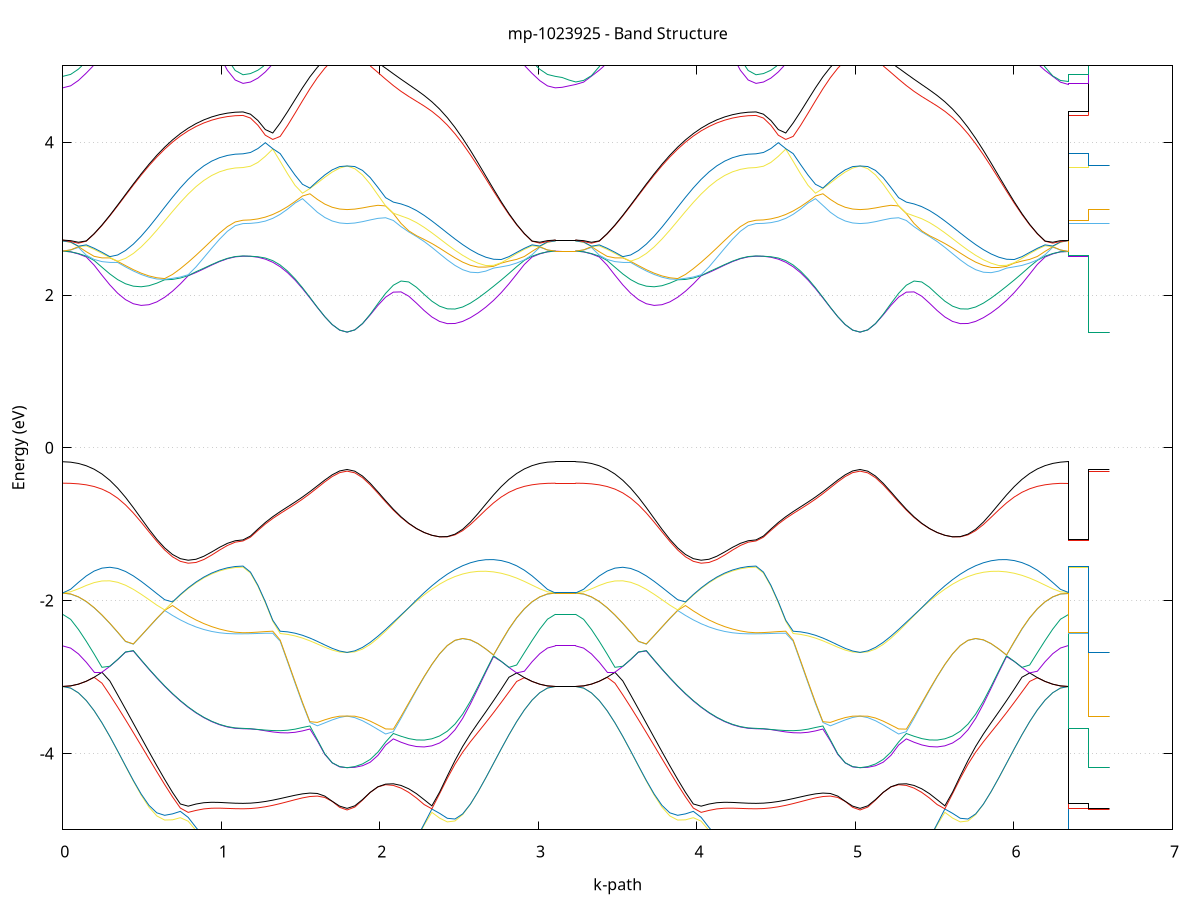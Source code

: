 set title 'mp-1023925 - Band Structure'
set xlabel 'k-path'
set ylabel 'Energy (eV)'
set grid y
set yrange [-5:5]
set terminal png size 800,600
set output 'mp-1023925_bands_gnuplot.png'
plot '-' using 1:2 with lines notitle, '-' using 1:2 with lines notitle, '-' using 1:2 with lines notitle, '-' using 1:2 with lines notitle, '-' using 1:2 with lines notitle, '-' using 1:2 with lines notitle, '-' using 1:2 with lines notitle, '-' using 1:2 with lines notitle, '-' using 1:2 with lines notitle, '-' using 1:2 with lines notitle, '-' using 1:2 with lines notitle, '-' using 1:2 with lines notitle, '-' using 1:2 with lines notitle, '-' using 1:2 with lines notitle, '-' using 1:2 with lines notitle, '-' using 1:2 with lines notitle, '-' using 1:2 with lines notitle, '-' using 1:2 with lines notitle, '-' using 1:2 with lines notitle, '-' using 1:2 with lines notitle, '-' using 1:2 with lines notitle, '-' using 1:2 with lines notitle, '-' using 1:2 with lines notitle, '-' using 1:2 with lines notitle, '-' using 1:2 with lines notitle, '-' using 1:2 with lines notitle, '-' using 1:2 with lines notitle, '-' using 1:2 with lines notitle, '-' using 1:2 with lines notitle, '-' using 1:2 with lines notitle, '-' using 1:2 with lines notitle, '-' using 1:2 with lines notitle, '-' using 1:2 with lines notitle, '-' using 1:2 with lines notitle, '-' using 1:2 with lines notitle, '-' using 1:2 with lines notitle, '-' using 1:2 with lines notitle, '-' using 1:2 with lines notitle, '-' using 1:2 with lines notitle, '-' using 1:2 with lines notitle, '-' using 1:2 with lines notitle, '-' using 1:2 with lines notitle, '-' using 1:2 with lines notitle, '-' using 1:2 with lines notitle, '-' using 1:2 with lines notitle, '-' using 1:2 with lines notitle, '-' using 1:2 with lines notitle, '-' using 1:2 with lines notitle, '-' using 1:2 with lines notitle, '-' using 1:2 with lines notitle, '-' using 1:2 with lines notitle, '-' using 1:2 with lines notitle, '-' using 1:2 with lines notitle, '-' using 1:2 with lines notitle, '-' using 1:2 with lines notitle, '-' using 1:2 with lines notitle, '-' using 1:2 with lines notitle, '-' using 1:2 with lines notitle, '-' using 1:2 with lines notitle, '-' using 1:2 with lines notitle, '-' using 1:2 with lines notitle, '-' using 1:2 with lines notitle, '-' using 1:2 with lines notitle, '-' using 1:2 with lines notitle
0.000000 -38.463435
0.049431 -38.463235
0.098862 -38.462335
0.148294 -38.461035
0.197725 -38.459135
0.247156 -38.456835
0.296587 -38.454035
0.346018 -38.450935
0.395450 -38.447435
0.444881 -38.443735
0.494312 -38.451935
0.543743 -38.473835
0.593174 -38.495935
0.642606 -38.517635
0.692037 -38.538735
0.741468 -38.558735
0.790899 -38.577235
0.840330 -38.594035
0.889762 -38.608835
0.939193 -38.621235
0.988624 -38.631135
1.038055 -38.638335
1.087486 -38.642735
1.136917 -38.644135
1.136917 -38.644135
1.183803 -38.643635
1.230689 -38.641935
1.277575 -38.639135
1.324460 -38.635335
1.371346 -38.630435
1.418232 -38.624635
1.465117 -38.617835
1.512003 -38.610235
1.558889 -38.601835
1.605774 -38.592935
1.652660 -38.583635
1.699546 -38.574335
1.746432 -38.566335
1.793317 -38.562735
1.793317 -38.562735
1.841939 -38.566235
1.890562 -38.572935
1.939184 -38.579135
1.987806 -38.583835
2.036428 -38.586235
2.085050 -38.586335
2.133673 -38.583835
2.182295 -38.578835
2.230917 -38.571235
2.279539 -38.561235
2.328161 -38.548935
2.376783 -38.534635
2.425406 -38.518535
2.474028 -38.501035
2.522650 -38.482435
2.571272 -38.463135
2.619894 -38.443635
2.668517 -38.444235
2.717139 -38.447935
2.765761 -38.451235
2.814383 -38.454335
2.863005 -38.457035
2.911628 -38.459335
2.960250 -38.461135
3.008872 -38.462435
3.057494 -38.463235
3.106116 -38.463435
3.106116 -38.463435
3.149385 -38.463435
3.192653 -38.463435
3.235921 -38.463435
3.235921 -38.463435
3.285353 -38.463235
3.334784 -38.462335
3.384215 -38.461035
3.433646 -38.459135
3.483077 -38.456835
3.532509 -38.454035
3.581940 -38.450935
3.631371 -38.447435
3.680802 -38.443735
3.730233 -38.451935
3.779664 -38.473835
3.829096 -38.495935
3.878527 -38.517635
3.927958 -38.538735
3.977389 -38.558735
4.026820 -38.577235
4.076252 -38.594035
4.125683 -38.608835
4.175114 -38.621235
4.224545 -38.631135
4.273976 -38.638335
4.323408 -38.642735
4.372839 -38.644135
4.372839 -38.644135
4.419725 -38.643635
4.466610 -38.641935
4.513496 -38.639135
4.560382 -38.635335
4.607267 -38.630435
4.654153 -38.624635
4.701039 -38.617835
4.747924 -38.610235
4.794810 -38.601835
4.841696 -38.592935
4.888581 -38.583635
4.935467 -38.574335
4.982353 -38.566335
5.029239 -38.562735
5.029239 -38.562735
5.077861 -38.566235
5.126483 -38.572935
5.175105 -38.579135
5.223727 -38.583835
5.272350 -38.586235
5.320972 -38.586335
5.369594 -38.583835
5.418216 -38.578835
5.466838 -38.571235
5.515460 -38.561235
5.564083 -38.548935
5.612705 -38.534635
5.661327 -38.518535
5.709949 -38.501035
5.758571 -38.482435
5.807194 -38.463135
5.855816 -38.443635
5.904438 -38.444235
5.953060 -38.447935
6.001682 -38.451235
6.050305 -38.454335
6.098927 -38.457035
6.147549 -38.459335
6.196171 -38.461135
6.244793 -38.462435
6.293416 -38.463235
6.342038 -38.463435
6.342038 -38.644135
6.385306 -38.644135
6.428574 -38.644135
6.471843 -38.644135
6.471843 -38.562735
6.515111 -38.562735
6.558379 -38.562735
6.601648 -38.562735
e
0.000000 -38.463435
0.049431 -38.463235
0.098862 -38.462335
0.148294 -38.461035
0.197725 -38.459135
0.247156 -38.456835
0.296587 -38.454035
0.346018 -38.450935
0.395450 -38.447435
0.444881 -38.443735
0.494312 -38.451935
0.543743 -38.473835
0.593174 -38.495935
0.642606 -38.517635
0.692037 -38.538735
0.741468 -38.558735
0.790899 -38.577235
0.840330 -38.594035
0.889762 -38.608835
0.939193 -38.621235
0.988624 -38.631135
1.038055 -38.638335
1.087486 -38.642735
1.136917 -38.644135
1.136917 -38.644135
1.183803 -38.643635
1.230689 -38.641935
1.277575 -38.639135
1.324460 -38.635335
1.371346 -38.630435
1.418232 -38.624635
1.465117 -38.617835
1.512003 -38.610235
1.558889 -38.601835
1.605774 -38.592935
1.652660 -38.583635
1.699546 -38.574335
1.746432 -38.566335
1.793317 -38.562735
1.793317 -38.562735
1.841939 -38.566235
1.890562 -38.572935
1.939184 -38.579135
1.987806 -38.583835
2.036428 -38.586235
2.085050 -38.586335
2.133673 -38.583835
2.182295 -38.578835
2.230917 -38.571235
2.279539 -38.561235
2.328161 -38.548935
2.376783 -38.534635
2.425406 -38.518535
2.474028 -38.501035
2.522650 -38.482435
2.571272 -38.463135
2.619894 -38.443635
2.668517 -38.444235
2.717139 -38.447935
2.765761 -38.451235
2.814383 -38.454335
2.863005 -38.457035
2.911628 -38.459335
2.960250 -38.461135
3.008872 -38.462435
3.057494 -38.463235
3.106116 -38.463435
3.106116 -38.463435
3.149385 -38.463435
3.192653 -38.463435
3.235921 -38.463435
3.235921 -38.463435
3.285353 -38.463235
3.334784 -38.462335
3.384215 -38.461035
3.433646 -38.459135
3.483077 -38.456835
3.532509 -38.454035
3.581940 -38.450935
3.631371 -38.447435
3.680802 -38.443735
3.730233 -38.451935
3.779664 -38.473835
3.829096 -38.495935
3.878527 -38.517635
3.927958 -38.538735
3.977389 -38.558735
4.026820 -38.577235
4.076252 -38.594035
4.125683 -38.608835
4.175114 -38.621235
4.224545 -38.631135
4.273976 -38.638335
4.323408 -38.642735
4.372839 -38.644135
4.372839 -38.644135
4.419725 -38.643635
4.466610 -38.641935
4.513496 -38.639135
4.560382 -38.635335
4.607267 -38.630435
4.654153 -38.624635
4.701039 -38.617835
4.747924 -38.610235
4.794810 -38.601835
4.841696 -38.592935
4.888581 -38.583635
4.935467 -38.574335
4.982353 -38.566335
5.029239 -38.562735
5.029239 -38.562735
5.077861 -38.566235
5.126483 -38.572935
5.175105 -38.579135
5.223727 -38.583835
5.272350 -38.586235
5.320972 -38.586335
5.369594 -38.583835
5.418216 -38.578835
5.466838 -38.571235
5.515460 -38.561235
5.564083 -38.548935
5.612705 -38.534635
5.661327 -38.518535
5.709949 -38.501035
5.758571 -38.482435
5.807194 -38.463135
5.855816 -38.443635
5.904438 -38.444235
5.953060 -38.447935
6.001682 -38.451235
6.050305 -38.454335
6.098927 -38.457035
6.147549 -38.459335
6.196171 -38.461135
6.244793 -38.462435
6.293416 -38.463235
6.342038 -38.463435
6.342038 -38.644135
6.385306 -38.644135
6.428574 -38.644135
6.471843 -38.644135
6.471843 -38.562735
6.515111 -38.562735
6.558379 -38.562735
6.601648 -38.562735
e
0.000000 -38.321035
0.049431 -38.322535
0.098862 -38.327135
0.148294 -38.334735
0.197725 -38.345135
0.247156 -38.358135
0.296587 -38.373535
0.346018 -38.390935
0.395450 -38.410135
0.444881 -38.430535
0.494312 -38.439835
0.543743 -38.435735
0.593174 -38.431735
0.642606 -38.427635
0.692037 -38.423735
0.741468 -38.420035
0.790899 -38.416535
0.840330 -38.413335
0.889762 -38.410535
0.939193 -38.408235
0.988624 -38.406335
1.038055 -38.404935
1.087486 -38.404135
1.136917 -38.403835
1.136917 -38.403835
1.183803 -38.403735
1.230689 -38.403535
1.277575 -38.407835
1.324460 -38.415435
1.371346 -38.424935
1.418232 -38.435935
1.465117 -38.448235
1.512003 -38.461635
1.558889 -38.475535
1.605774 -38.489635
1.652660 -38.503435
1.699546 -38.516235
1.746432 -38.526535
1.793317 -38.530935
1.793317 -38.530935
1.841939 -38.526535
1.890562 -38.516835
1.939184 -38.505335
1.987806 -38.493235
2.036428 -38.480735
2.085050 -38.468335
2.133673 -38.455935
2.182295 -38.443835
2.230917 -38.432035
2.279539 -38.420635
2.328161 -38.416635
2.376783 -38.420435
2.425406 -38.424335
2.474028 -38.428335
2.522650 -38.432335
2.571272 -38.436435
2.619894 -38.440435
2.668517 -38.424235
2.717139 -38.405435
2.765761 -38.387635
2.814383 -38.371235
2.863005 -38.356735
2.911628 -38.344235
2.960250 -38.334235
3.008872 -38.326935
3.057494 -38.322535
3.106116 -38.321035
3.106116 -38.321035
3.149385 -38.321035
3.192653 -38.321035
3.235921 -38.321035
3.235921 -38.321035
3.285353 -38.322535
3.334784 -38.327135
3.384215 -38.334735
3.433646 -38.345135
3.483077 -38.358135
3.532509 -38.373535
3.581940 -38.390935
3.631371 -38.410135
3.680802 -38.430535
3.730233 -38.439835
3.779664 -38.435735
3.829096 -38.431735
3.878527 -38.427635
3.927958 -38.423735
3.977389 -38.420035
4.026820 -38.416535
4.076252 -38.413335
4.125683 -38.410535
4.175114 -38.408235
4.224545 -38.406335
4.273976 -38.404935
4.323408 -38.404135
4.372839 -38.403835
4.372839 -38.403835
4.419725 -38.403735
4.466610 -38.403535
4.513496 -38.407835
4.560382 -38.415435
4.607267 -38.424935
4.654153 -38.435935
4.701039 -38.448235
4.747924 -38.461635
4.794810 -38.475535
4.841696 -38.489635
4.888581 -38.503435
4.935467 -38.516235
4.982353 -38.526535
5.029239 -38.530935
5.029239 -38.530935
5.077861 -38.526535
5.126483 -38.516835
5.175105 -38.505335
5.223727 -38.493235
5.272350 -38.480735
5.320972 -38.468335
5.369594 -38.455935
5.418216 -38.443835
5.466838 -38.432035
5.515460 -38.420635
5.564083 -38.416635
5.612705 -38.420435
5.661327 -38.424335
5.709949 -38.428335
5.758571 -38.432335
5.807194 -38.436435
5.855816 -38.440435
5.904438 -38.424235
5.953060 -38.405435
6.001682 -38.387635
6.050305 -38.371235
6.098927 -38.356735
6.147549 -38.344235
6.196171 -38.334235
6.244793 -38.326935
6.293416 -38.322535
6.342038 -38.321035
6.342038 -38.403835
6.385306 -38.403835
6.428574 -38.403835
6.471843 -38.403835
6.471843 -38.530935
6.515111 -38.530935
6.558379 -38.530935
6.601648 -38.530935
e
0.000000 -38.321035
0.049431 -38.322535
0.098862 -38.327135
0.148294 -38.334735
0.197725 -38.345135
0.247156 -38.358135
0.296587 -38.373535
0.346018 -38.390935
0.395450 -38.410135
0.444881 -38.430535
0.494312 -38.439835
0.543743 -38.435735
0.593174 -38.431735
0.642606 -38.427635
0.692037 -38.423735
0.741468 -38.420035
0.790899 -38.416535
0.840330 -38.413335
0.889762 -38.410535
0.939193 -38.408235
0.988624 -38.406335
1.038055 -38.404935
1.087486 -38.404135
1.136917 -38.403835
1.136917 -38.403835
1.183803 -38.403735
1.230689 -38.403535
1.277575 -38.407835
1.324460 -38.415435
1.371346 -38.424935
1.418232 -38.435935
1.465117 -38.448235
1.512003 -38.461635
1.558889 -38.475535
1.605774 -38.489635
1.652660 -38.503435
1.699546 -38.516235
1.746432 -38.526535
1.793317 -38.530935
1.793317 -38.530935
1.841939 -38.526535
1.890562 -38.516835
1.939184 -38.505335
1.987806 -38.493235
2.036428 -38.480735
2.085050 -38.468335
2.133673 -38.455935
2.182295 -38.443835
2.230917 -38.432035
2.279539 -38.420635
2.328161 -38.416635
2.376783 -38.420435
2.425406 -38.424335
2.474028 -38.428335
2.522650 -38.432335
2.571272 -38.436435
2.619894 -38.440435
2.668517 -38.424235
2.717139 -38.405435
2.765761 -38.387635
2.814383 -38.371235
2.863005 -38.356735
2.911628 -38.344235
2.960250 -38.334235
3.008872 -38.326935
3.057494 -38.322535
3.106116 -38.321035
3.106116 -38.321035
3.149385 -38.321035
3.192653 -38.321035
3.235921 -38.321035
3.235921 -38.321035
3.285353 -38.322535
3.334784 -38.327135
3.384215 -38.334735
3.433646 -38.345135
3.483077 -38.358135
3.532509 -38.373535
3.581940 -38.390935
3.631371 -38.410135
3.680802 -38.430535
3.730233 -38.439835
3.779664 -38.435735
3.829096 -38.431735
3.878527 -38.427635
3.927958 -38.423735
3.977389 -38.420035
4.026820 -38.416535
4.076252 -38.413335
4.125683 -38.410535
4.175114 -38.408235
4.224545 -38.406335
4.273976 -38.404935
4.323408 -38.404135
4.372839 -38.403835
4.372839 -38.403835
4.419725 -38.403735
4.466610 -38.403535
4.513496 -38.407835
4.560382 -38.415435
4.607267 -38.424935
4.654153 -38.435935
4.701039 -38.448235
4.747924 -38.461635
4.794810 -38.475535
4.841696 -38.489635
4.888581 -38.503435
4.935467 -38.516235
4.982353 -38.526535
5.029239 -38.530935
5.029239 -38.530935
5.077861 -38.526535
5.126483 -38.516835
5.175105 -38.505335
5.223727 -38.493235
5.272350 -38.480735
5.320972 -38.468335
5.369594 -38.455935
5.418216 -38.443835
5.466838 -38.432035
5.515460 -38.420635
5.564083 -38.416635
5.612705 -38.420435
5.661327 -38.424335
5.709949 -38.428335
5.758571 -38.432335
5.807194 -38.436435
5.855816 -38.440435
5.904438 -38.424235
5.953060 -38.405435
6.001682 -38.387635
6.050305 -38.371235
6.098927 -38.356735
6.147549 -38.344235
6.196171 -38.334235
6.244793 -38.326935
6.293416 -38.322535
6.342038 -38.321035
6.342038 -38.403835
6.385306 -38.403835
6.428574 -38.403835
6.471843 -38.403835
6.471843 -38.530935
6.515111 -38.530935
6.558379 -38.530935
6.601648 -38.530935
e
0.000000 -38.321035
0.049431 -38.321335
0.098862 -38.322435
0.148294 -38.324235
0.197725 -38.326635
0.247156 -38.329635
0.296587 -38.333235
0.346018 -38.337335
0.395450 -38.341835
0.444881 -38.346635
0.494312 -38.351635
0.543743 -38.356835
0.593174 -38.362135
0.642606 -38.367235
0.692037 -38.372335
0.741468 -38.377135
0.790899 -38.381535
0.840330 -38.385535
0.889762 -38.389135
0.939193 -38.392135
0.988624 -38.394535
1.038055 -38.396235
1.087486 -38.397335
1.136917 -38.397635
1.136917 -38.397635
1.183803 -38.398835
1.230689 -38.402235
1.277575 -38.403135
1.324460 -38.402535
1.371346 -38.401935
1.418232 -38.401135
1.465117 -38.400335
1.512003 -38.399535
1.558889 -38.398735
1.605774 -38.398035
1.652660 -38.397335
1.699546 -38.396835
1.746432 -38.396535
1.793317 -38.396435
1.793317 -38.396435
1.841939 -38.396535
1.890562 -38.396935
1.939184 -38.397735
1.987806 -38.398835
2.036428 -38.400335
2.085050 -38.402235
2.133673 -38.404435
2.182295 -38.407035
2.230917 -38.409935
2.279539 -38.413235
2.328161 -38.409635
2.376783 -38.399235
2.425406 -38.389335
2.474028 -38.380035
2.522650 -38.371335
2.571272 -38.363335
2.619894 -38.356035
2.668517 -38.349335
2.717139 -38.343435
2.765761 -38.338135
2.814383 -38.333635
2.863005 -38.329735
2.911628 -38.326635
2.960250 -38.324135
3.008872 -38.322435
3.057494 -38.321335
3.106116 -38.321035
3.106116 -38.321035
3.149385 -38.321035
3.192653 -38.321035
3.235921 -38.321035
3.235921 -38.321035
3.285353 -38.321335
3.334784 -38.322435
3.384215 -38.324235
3.433646 -38.326635
3.483077 -38.329635
3.532509 -38.333235
3.581940 -38.337335
3.631371 -38.341835
3.680802 -38.346635
3.730233 -38.351635
3.779664 -38.356835
3.829096 -38.362135
3.878527 -38.367235
3.927958 -38.372335
3.977389 -38.377135
4.026820 -38.381535
4.076252 -38.385535
4.125683 -38.389135
4.175114 -38.392135
4.224545 -38.394535
4.273976 -38.396235
4.323408 -38.397335
4.372839 -38.397635
4.372839 -38.397635
4.419725 -38.398835
4.466610 -38.402235
4.513496 -38.403135
4.560382 -38.402535
4.607267 -38.401935
4.654153 -38.401135
4.701039 -38.400335
4.747924 -38.399535
4.794810 -38.398735
4.841696 -38.398035
4.888581 -38.397335
4.935467 -38.396835
4.982353 -38.396535
5.029239 -38.396435
5.029239 -38.396435
5.077861 -38.396535
5.126483 -38.396935
5.175105 -38.397735
5.223727 -38.398835
5.272350 -38.400335
5.320972 -38.402235
5.369594 -38.404435
5.418216 -38.407035
5.466838 -38.409935
5.515460 -38.413235
5.564083 -38.409635
5.612705 -38.399235
5.661327 -38.389335
5.709949 -38.380035
5.758571 -38.371335
5.807194 -38.363335
5.855816 -38.356035
5.904438 -38.349335
5.953060 -38.343435
6.001682 -38.338135
6.050305 -38.333635
6.098927 -38.329735
6.147549 -38.326635
6.196171 -38.324135
6.244793 -38.322435
6.293416 -38.321335
6.342038 -38.321035
6.342038 -38.397635
6.385306 -38.397635
6.428574 -38.397635
6.471843 -38.397635
6.471843 -38.396435
6.515111 -38.396435
6.558379 -38.396435
6.601648 -38.396435
e
0.000000 -38.321035
0.049431 -38.321335
0.098862 -38.322435
0.148294 -38.324235
0.197725 -38.326635
0.247156 -38.329635
0.296587 -38.333235
0.346018 -38.337335
0.395450 -38.341835
0.444881 -38.346635
0.494312 -38.351635
0.543743 -38.356835
0.593174 -38.362135
0.642606 -38.367235
0.692037 -38.372335
0.741468 -38.377135
0.790899 -38.381535
0.840330 -38.385535
0.889762 -38.389135
0.939193 -38.392135
0.988624 -38.394535
1.038055 -38.396235
1.087486 -38.397335
1.136917 -38.397635
1.136917 -38.397635
1.183803 -38.398835
1.230689 -38.402235
1.277575 -38.403135
1.324460 -38.402535
1.371346 -38.401935
1.418232 -38.401135
1.465117 -38.400335
1.512003 -38.399535
1.558889 -38.398735
1.605774 -38.398035
1.652660 -38.397335
1.699546 -38.396835
1.746432 -38.396535
1.793317 -38.396435
1.793317 -38.396435
1.841939 -38.396535
1.890562 -38.396935
1.939184 -38.397735
1.987806 -38.398835
2.036428 -38.400335
2.085050 -38.402235
2.133673 -38.404435
2.182295 -38.407035
2.230917 -38.409935
2.279539 -38.413235
2.328161 -38.409635
2.376783 -38.399235
2.425406 -38.389335
2.474028 -38.380035
2.522650 -38.371335
2.571272 -38.363335
2.619894 -38.356035
2.668517 -38.349335
2.717139 -38.343435
2.765761 -38.338135
2.814383 -38.333635
2.863005 -38.329735
2.911628 -38.326635
2.960250 -38.324135
3.008872 -38.322435
3.057494 -38.321335
3.106116 -38.321035
3.106116 -38.321035
3.149385 -38.321035
3.192653 -38.321035
3.235921 -38.321035
3.235921 -38.321035
3.285353 -38.321335
3.334784 -38.322435
3.384215 -38.324235
3.433646 -38.326635
3.483077 -38.329635
3.532509 -38.333235
3.581940 -38.337335
3.631371 -38.341835
3.680802 -38.346635
3.730233 -38.351635
3.779664 -38.356835
3.829096 -38.362135
3.878527 -38.367235
3.927958 -38.372335
3.977389 -38.377135
4.026820 -38.381535
4.076252 -38.385535
4.125683 -38.389135
4.175114 -38.392135
4.224545 -38.394535
4.273976 -38.396235
4.323408 -38.397335
4.372839 -38.397635
4.372839 -38.397635
4.419725 -38.398835
4.466610 -38.402235
4.513496 -38.403135
4.560382 -38.402535
4.607267 -38.401935
4.654153 -38.401135
4.701039 -38.400335
4.747924 -38.399535
4.794810 -38.398735
4.841696 -38.398035
4.888581 -38.397335
4.935467 -38.396835
4.982353 -38.396535
5.029239 -38.396435
5.029239 -38.396435
5.077861 -38.396535
5.126483 -38.396935
5.175105 -38.397735
5.223727 -38.398835
5.272350 -38.400335
5.320972 -38.402235
5.369594 -38.404435
5.418216 -38.407035
5.466838 -38.409935
5.515460 -38.413235
5.564083 -38.409635
5.612705 -38.399235
5.661327 -38.389335
5.709949 -38.380035
5.758571 -38.371335
5.807194 -38.363335
5.855816 -38.356035
5.904438 -38.349335
5.953060 -38.343435
6.001682 -38.338135
6.050305 -38.333635
6.098927 -38.329735
6.147549 -38.326635
6.196171 -38.324135
6.244793 -38.322435
6.293416 -38.321335
6.342038 -38.321035
6.342038 -38.397635
6.385306 -38.397635
6.428574 -38.397635
6.471843 -38.397635
6.471843 -38.396435
6.515111 -38.396435
6.558379 -38.396435
6.601648 -38.396435
e
0.000000 -14.991535
0.049431 -14.983735
0.098862 -14.960535
0.148294 -14.922035
0.197725 -14.868735
0.247156 -14.801235
0.296587 -14.720035
0.346018 -14.626235
0.395450 -14.520835
0.444881 -14.405035
0.494312 -14.280235
0.543743 -14.148035
0.593174 -14.010335
0.642606 -13.869135
0.692037 -13.726735
0.741468 -13.585935
0.790899 -13.449535
0.840330 -13.320835
0.889762 -13.203135
0.939193 -13.100135
0.988624 -13.015235
1.038055 -12.951935
1.087486 -12.912635
1.136917 -12.899435
1.136917 -12.899435
1.183803 -12.896135
1.230689 -12.886435
1.277575 -12.870635
1.324460 -12.849235
1.371346 -12.823035
1.418232 -12.793035
1.465117 -12.760235
1.512003 -12.726035
1.558889 -12.692035
1.605774 -12.659835
1.652660 -12.631335
1.699546 -12.608335
1.746432 -12.592935
1.793317 -12.587035
1.793317 -12.587035
1.841939 -12.594035
1.890562 -12.615135
1.939184 -12.651535
1.987806 -12.704035
2.036428 -12.772935
2.085050 -12.857635
2.133673 -12.957035
2.182295 -13.069535
2.230917 -13.192935
2.279539 -13.325135
2.328161 -13.463635
2.376783 -13.606035
2.425406 -13.749935
2.474028 -13.893335
2.522650 -14.033935
2.571272 -14.170035
2.619894 -14.299935
2.668517 -14.422035
2.717139 -14.534935
2.765761 -14.637435
2.814383 -14.728535
2.863005 -14.807235
2.911628 -14.872735
2.960250 -14.924335
3.008872 -14.961535
3.057494 -14.984035
3.106116 -14.991535
3.106116 -14.991535
3.149385 -14.991535
3.192653 -14.991535
3.235921 -14.991535
3.235921 -14.991535
3.285353 -14.983735
3.334784 -14.960535
3.384215 -14.922035
3.433646 -14.868735
3.483077 -14.801235
3.532509 -14.720035
3.581940 -14.626235
3.631371 -14.520835
3.680802 -14.405035
3.730233 -14.280235
3.779664 -14.148035
3.829096 -14.010335
3.878527 -13.869135
3.927958 -13.726735
3.977389 -13.585935
4.026820 -13.449535
4.076252 -13.320835
4.125683 -13.203135
4.175114 -13.100135
4.224545 -13.015235
4.273976 -12.951935
4.323408 -12.912635
4.372839 -12.899435
4.372839 -12.899435
4.419725 -12.896135
4.466610 -12.886435
4.513496 -12.870635
4.560382 -12.849235
4.607267 -12.823035
4.654153 -12.793035
4.701039 -12.760235
4.747924 -12.726035
4.794810 -12.692035
4.841696 -12.659835
4.888581 -12.631335
4.935467 -12.608335
4.982353 -12.592935
5.029239 -12.587035
5.029239 -12.587035
5.077861 -12.594035
5.126483 -12.615135
5.175105 -12.651535
5.223727 -12.704035
5.272350 -12.772935
5.320972 -12.857635
5.369594 -12.957035
5.418216 -13.069535
5.466838 -13.192935
5.515460 -13.325135
5.564083 -13.463635
5.612705 -13.606035
5.661327 -13.749935
5.709949 -13.893335
5.758571 -14.033935
5.807194 -14.170035
5.855816 -14.299935
5.904438 -14.422035
5.953060 -14.534935
6.001682 -14.637435
6.050305 -14.728535
6.098927 -14.807235
6.147549 -14.872735
6.196171 -14.924335
6.244793 -14.961535
6.293416 -14.984035
6.342038 -14.991535
6.342038 -12.899435
6.385306 -12.899435
6.428574 -12.899435
6.471843 -12.899435
6.471843 -12.587035
6.515111 -12.587035
6.558379 -12.587035
6.601648 -12.587035
e
0.000000 -14.974935
0.049431 -14.967135
0.098862 -14.943935
0.148294 -14.905435
0.197725 -14.852135
0.247156 -14.784635
0.296587 -14.703535
0.346018 -14.609835
0.395450 -14.504535
0.444881 -14.388835
0.494312 -14.264235
0.543743 -14.132235
0.593174 -13.994835
0.642606 -13.854135
0.692037 -13.712335
0.741468 -13.572135
0.790899 -13.436535
0.840330 -13.308735
0.889762 -13.192035
0.939193 -13.090035
0.988624 -13.006335
1.038055 -12.943935
1.087486 -12.905435
1.136917 -12.892335
1.136917 -12.892335
1.183803 -12.889135
1.230689 -12.879535
1.277575 -12.863835
1.324460 -12.842635
1.371346 -12.816735
1.418232 -12.787035
1.465117 -12.754635
1.512003 -12.721035
1.558889 -12.687535
1.605774 -12.656135
1.652660 -12.628335
1.699546 -12.606235
1.746432 -12.591835
1.793317 -12.587035
1.793317 -12.587035
1.841939 -12.592835
1.890562 -12.612535
1.939184 -12.647635
1.987806 -12.698735
2.036428 -12.766235
2.085050 -12.849635
2.133673 -12.947735
2.182295 -13.058935
2.230917 -13.181335
2.279539 -13.312635
2.328161 -13.450235
2.376783 -13.591935
2.425406 -13.735335
2.474028 -13.878135
2.522650 -14.018435
2.571272 -14.154235
2.619894 -14.283835
2.668517 -14.405735
2.717139 -14.518535
2.765761 -14.621035
2.814383 -14.712035
2.863005 -14.790635
2.911628 -14.856135
2.960250 -14.907735
3.008872 -14.944935
3.057494 -14.967435
3.106116 -14.974935
3.106116 -14.974935
3.149385 -14.974935
3.192653 -14.974935
3.235921 -14.974935
3.235921 -14.974935
3.285353 -14.967135
3.334784 -14.943935
3.384215 -14.905435
3.433646 -14.852135
3.483077 -14.784635
3.532509 -14.703535
3.581940 -14.609835
3.631371 -14.504535
3.680802 -14.388835
3.730233 -14.264235
3.779664 -14.132235
3.829096 -13.994835
3.878527 -13.854135
3.927958 -13.712335
3.977389 -13.572135
4.026820 -13.436535
4.076252 -13.308735
4.125683 -13.192035
4.175114 -13.090035
4.224545 -13.006335
4.273976 -12.943935
4.323408 -12.905435
4.372839 -12.892335
4.372839 -12.892335
4.419725 -12.889135
4.466610 -12.879535
4.513496 -12.863835
4.560382 -12.842635
4.607267 -12.816735
4.654153 -12.787035
4.701039 -12.754635
4.747924 -12.721035
4.794810 -12.687635
4.841696 -12.656135
4.888581 -12.628335
4.935467 -12.606235
4.982353 -12.591835
5.029239 -12.587035
5.029239 -12.587035
5.077861 -12.592835
5.126483 -12.612535
5.175105 -12.647635
5.223727 -12.698735
5.272350 -12.766235
5.320972 -12.849635
5.369594 -12.947735
5.418216 -13.059035
5.466838 -13.181335
5.515460 -13.312635
5.564083 -13.450235
5.612705 -13.591935
5.661327 -13.735335
5.709949 -13.878135
5.758571 -14.018435
5.807194 -14.154235
5.855816 -14.283835
5.904438 -14.405735
5.953060 -14.518535
6.001682 -14.621035
6.050305 -14.712035
6.098927 -14.790635
6.147549 -14.856135
6.196171 -14.907735
6.244793 -14.944935
6.293416 -14.967435
6.342038 -14.974935
6.342038 -12.892335
6.385306 -12.892335
6.428574 -12.892335
6.471843 -12.892335
6.471843 -12.587035
6.515111 -12.587035
6.558379 -12.587035
6.601648 -12.587035
e
0.000000 -13.396835
0.049431 -13.393935
0.098862 -13.385235
0.148294 -13.370735
0.197725 -13.350735
0.247156 -13.325435
0.296587 -13.295035
0.346018 -13.259935
0.395450 -13.220535
0.444881 -13.177435
0.494312 -13.131135
0.543743 -13.082235
0.593174 -13.031735
0.642606 -12.980335
0.692037 -12.928935
0.741468 -12.878635
0.790899 -12.830535
0.840330 -12.785635
0.889762 -12.745135
0.939193 -12.710135
0.988624 -12.681635
1.038055 -12.660435
1.087486 -12.647435
1.136917 -12.642935
1.136917 -12.642935
1.183803 -12.641135
1.230689 -12.635835
1.277575 -12.627135
1.324460 -12.615435
1.371346 -12.601235
1.418232 -12.584935
1.465117 -12.567335
1.512003 -12.549235
1.558889 -12.531335
1.605774 -12.514735
1.652660 -12.500235
1.699546 -12.488735
1.746432 -12.481035
1.793317 -12.477935
1.793317 -12.477935
1.841939 -12.481535
1.890562 -12.491135
1.939184 -12.507135
1.987806 -12.529435
2.036428 -12.557935
2.085050 -12.592135
2.133673 -12.631335
2.182295 -12.675035
2.230917 -12.722435
2.279539 -12.772635
2.328161 -12.824835
2.376783 -12.878335
2.425406 -12.932235
2.474028 -12.985735
2.522650 -13.038235
2.571272 -13.089135
2.619894 -13.137635
2.668517 -13.183335
2.717139 -13.225635
2.765761 -13.264035
2.814383 -13.298135
2.863005 -13.327635
2.911628 -13.352235
2.960250 -13.371635
3.008872 -13.385535
3.057494 -13.394035
3.106116 -13.396835
3.106116 -13.396835
3.149385 -13.396835
3.192653 -13.396835
3.235921 -13.396835
3.235921 -13.396835
3.285353 -13.393935
3.334784 -13.385235
3.384215 -13.370735
3.433646 -13.350735
3.483077 -13.325435
3.532509 -13.295035
3.581940 -13.259935
3.631371 -13.220535
3.680802 -13.177435
3.730233 -13.131135
3.779664 -13.082235
3.829096 -13.031735
3.878527 -12.980335
3.927958 -12.928935
3.977389 -12.878635
4.026820 -12.830535
4.076252 -12.785635
4.125683 -12.745135
4.175114 -12.710135
4.224545 -12.681635
4.273976 -12.660435
4.323408 -12.647435
4.372839 -12.642935
4.372839 -12.642935
4.419725 -12.641135
4.466610 -12.635835
4.513496 -12.627135
4.560382 -12.615435
4.607267 -12.601235
4.654153 -12.584935
4.701039 -12.567335
4.747924 -12.549235
4.794810 -12.531335
4.841696 -12.514735
4.888581 -12.500235
4.935467 -12.488635
4.982353 -12.481035
5.029239 -12.477935
5.029239 -12.477935
5.077861 -12.481535
5.126483 -12.491135
5.175105 -12.507135
5.223727 -12.529435
5.272350 -12.557935
5.320972 -12.592135
5.369594 -12.631335
5.418216 -12.675035
5.466838 -12.722435
5.515460 -12.772635
5.564083 -12.824835
5.612705 -12.878335
5.661327 -12.932235
5.709949 -12.985735
5.758571 -13.038235
5.807194 -13.089135
5.855816 -13.137635
5.904438 -13.183335
5.953060 -13.225635
6.001682 -13.264035
6.050305 -13.298135
6.098927 -13.327635
6.147549 -13.352235
6.196171 -13.371635
6.244793 -13.385535
6.293416 -13.394035
6.342038 -13.396835
6.342038 -12.642935
6.385306 -12.642935
6.428574 -12.642935
6.471843 -12.642935
6.471843 -12.477935
6.515111 -12.477935
6.558379 -12.477935
6.601648 -12.477935
e
0.000000 -13.362635
0.049431 -13.359835
0.098862 -13.351335
0.148294 -13.337235
0.197725 -13.317835
0.247156 -13.293135
0.296587 -13.263635
0.346018 -13.229435
0.395450 -13.191235
0.444881 -13.149335
0.494312 -13.104335
0.543743 -13.057035
0.593174 -13.008035
0.642606 -12.958235
0.692037 -12.908635
0.741468 -12.860135
0.790899 -12.813835
0.840330 -12.770835
0.889762 -12.732235
0.939193 -12.698935
0.988624 -12.672135
1.038055 -12.652435
1.087486 -12.640435
1.136917 -12.636335
1.136917 -12.636335
1.183803 -12.634635
1.230689 -12.629335
1.277575 -12.620835
1.324460 -12.609335
1.371346 -12.595235
1.418232 -12.579335
1.465117 -12.562135
1.512003 -12.544435
1.558889 -12.527135
1.605774 -12.511135
1.652660 -12.497335
1.699546 -12.486735
1.746432 -12.480035
1.793317 -12.477935
1.793317 -12.477935
1.841939 -12.480335
1.890562 -12.488635
1.939184 -12.503135
1.987806 -12.524035
2.036428 -12.550835
2.085050 -12.583335
2.133673 -12.620935
2.182295 -12.662935
2.230917 -12.708535
2.279539 -12.756935
2.328161 -12.807435
2.376783 -12.859135
2.425406 -12.911335
2.474028 -12.963235
2.522650 -13.014135
2.571272 -13.063535
2.619894 -13.110635
2.668517 -13.155035
2.717139 -13.196135
2.765761 -13.233435
2.814383 -13.266635
2.863005 -13.295335
2.911628 -13.319235
2.960250 -13.338035
3.008872 -13.351635
3.057494 -13.359935
3.106116 -13.362635
3.106116 -13.362635
3.149385 -13.362635
3.192653 -13.362635
3.235921 -13.362635
3.235921 -13.362635
3.285353 -13.359835
3.334784 -13.351335
3.384215 -13.337235
3.433646 -13.317835
3.483077 -13.293135
3.532509 -13.263635
3.581940 -13.229435
3.631371 -13.191235
3.680802 -13.149335
3.730233 -13.104335
3.779664 -13.057035
3.829096 -13.008035
3.878527 -12.958235
3.927958 -12.908635
3.977389 -12.860135
4.026820 -12.813835
4.076252 -12.770835
4.125683 -12.732135
4.175114 -12.698935
4.224545 -12.672135
4.273976 -12.652435
4.323408 -12.640435
4.372839 -12.636335
4.372839 -12.636335
4.419725 -12.634635
4.466610 -12.629335
4.513496 -12.620835
4.560382 -12.609335
4.607267 -12.595235
4.654153 -12.579335
4.701039 -12.562135
4.747924 -12.544435
4.794810 -12.527135
4.841696 -12.511135
4.888581 -12.497335
4.935467 -12.486735
4.982353 -12.480035
5.029239 -12.477935
5.029239 -12.477935
5.077861 -12.480235
5.126483 -12.488635
5.175105 -12.503235
5.223727 -12.524035
5.272350 -12.550835
5.320972 -12.583335
5.369594 -12.620935
5.418216 -12.662935
5.466838 -12.708535
5.515460 -12.756935
5.564083 -12.807435
5.612705 -12.859135
5.661327 -12.911335
5.709949 -12.963235
5.758571 -13.014135
5.807194 -13.063535
5.855816 -13.110635
5.904438 -13.155035
5.953060 -13.196135
6.001682 -13.233435
6.050305 -13.266635
6.098927 -13.295335
6.147549 -13.319235
6.196171 -13.338035
6.244793 -13.351635
6.293416 -13.359935
6.342038 -13.362635
6.342038 -12.636335
6.385306 -12.636335
6.428574 -12.636335
6.471843 -12.636335
6.471843 -12.477935
6.515111 -12.477935
6.558379 -12.477935
6.601648 -12.477935
e
0.000000 -6.667535
0.049431 -6.658135
0.098862 -6.630035
0.148294 -6.583735
0.197725 -6.520035
0.247156 -6.440335
0.296587 -6.346235
0.346018 -6.240535
0.395450 -6.126935
0.444881 -6.011035
0.494312 -5.901735
0.543743 -5.813335
0.593174 -5.767435
0.642606 -5.784735
0.692037 -5.864835
0.741468 -5.984935
0.790899 -6.121535
0.840330 -6.259135
0.889762 -6.388235
0.939193 -6.502335
0.988624 -6.596535
1.038055 -6.666835
1.087486 -6.710335
1.136917 -6.725035
1.136917 -6.725035
1.183803 -6.716235
1.230689 -6.690235
1.277575 -6.647235
1.324460 -6.587835
1.371346 -6.512835
1.418232 -6.423335
1.465117 -6.320635
1.512003 -6.206735
1.558889 -6.084035
1.605774 -5.956435
1.652660 -5.925935
1.699546 -5.967335
1.746432 -5.993735
1.793317 -6.002935
1.793317 -6.002935
1.841939 -5.992535
1.890562 -5.960335
1.939184 -5.905735
1.987806 -5.858135
2.036428 -5.911235
2.085050 -5.940135
2.133673 -5.943135
2.182295 -5.920935
2.230917 -5.875735
2.279539 -5.811635
2.328161 -5.735535
2.376783 -5.659935
2.425406 -5.607835
2.474028 -5.608435
2.522650 -5.669435
2.571272 -5.770235
2.619894 -5.889235
2.668517 -6.013435
2.717139 -6.135335
2.765761 -6.250235
2.814383 -6.355035
2.863005 -6.447035
2.911628 -6.524635
2.960250 -6.586435
3.008872 -6.631235
3.057494 -6.658435
3.106116 -6.667535
3.106116 -6.667535
3.149385 -6.667535
3.192653 -6.667435
3.235921 -6.667435
3.235921 -6.667435
3.285353 -6.658035
3.334784 -6.630035
3.384215 -6.583735
3.433646 -6.520035
3.483077 -6.440335
3.532509 -6.346235
3.581940 -6.240535
3.631371 -6.126935
3.680802 -6.011035
3.730233 -5.901735
3.779664 -5.813335
3.829096 -5.767435
3.878527 -5.784735
3.927958 -5.864835
3.977389 -5.984935
4.026820 -6.121535
4.076252 -6.259135
4.125683 -6.388235
4.175114 -6.502335
4.224545 -6.596535
4.273976 -6.666835
4.323408 -6.710335
4.372839 -6.725035
4.372839 -6.725035
4.419725 -6.716235
4.466610 -6.690235
4.513496 -6.647235
4.560382 -6.587835
4.607267 -6.512835
4.654153 -6.423335
4.701039 -6.320635
4.747924 -6.206735
4.794810 -6.084035
4.841696 -5.956435
4.888581 -5.925935
4.935467 -5.967235
4.982353 -5.993735
5.029239 -6.002935
5.029239 -6.002935
5.077861 -5.992435
5.126483 -5.960335
5.175105 -5.905735
5.223727 -5.858135
5.272350 -5.911235
5.320972 -5.940135
5.369594 -5.943135
5.418216 -5.920935
5.466838 -5.875735
5.515460 -5.811635
5.564083 -5.735535
5.612705 -5.659935
5.661327 -5.607835
5.709949 -5.608435
5.758571 -5.669435
5.807194 -5.770235
5.855816 -5.889235
5.904438 -6.013435
5.953060 -6.135335
6.001682 -6.250235
6.050305 -6.355035
6.098927 -6.447035
6.147549 -6.524635
6.196171 -6.586435
6.244793 -6.631235
6.293416 -6.658335
6.342038 -6.667435
6.342038 -6.725035
6.385306 -6.725035
6.428574 -6.725035
6.471843 -6.725035
6.471843 -6.002935
6.515111 -6.002935
6.558379 -6.002935
6.601648 -6.002935
e
0.000000 -6.534635
0.049431 -6.525235
0.098862 -6.497135
0.148294 -6.450835
0.197725 -6.387235
0.247156 -6.307635
0.296587 -6.213935
0.346018 -6.109035
0.395450 -5.996835
0.444881 -5.883835
0.494312 -5.780135
0.543743 -5.702535
0.593174 -5.675235
0.642606 -5.716035
0.692037 -5.815735
0.741468 -5.947735
0.790899 -6.090835
0.840330 -6.231935
0.889762 -6.362835
0.939193 -6.477835
0.988624 -6.572435
1.038055 -6.642835
1.087486 -6.686335
1.136917 -6.701035
1.136917 -6.701035
1.183803 -6.692335
1.230689 -6.666435
1.277575 -6.623635
1.324460 -6.564535
1.371346 -6.490035
1.418232 -6.401235
1.465117 -6.299635
1.512003 -6.187135
1.558889 -6.066335
1.605774 -5.941335
1.652660 -5.914535
1.699546 -5.955135
1.746432 -5.981135
1.793317 -5.990235
1.793317 -5.990235
1.841939 -5.979935
1.890562 -5.948035
1.939184 -5.893735
1.987806 -5.848235
2.036428 -5.899835
2.085050 -5.927235
2.133673 -5.928735
2.182295 -5.904535
2.230917 -5.856635
2.279539 -5.788335
2.328161 -5.705135
2.376783 -5.617135
2.425406 -5.543835
2.474028 -5.517335
2.522650 -5.557835
2.571272 -5.648135
2.619894 -5.762135
2.668517 -5.883735
2.717139 -6.004135
2.765761 -6.118235
2.814383 -6.222535
2.863005 -6.314335
2.911628 -6.391835
2.960250 -6.453535
3.008872 -6.498335
3.057494 -6.525535
3.106116 -6.534635
3.106116 -6.534635
3.149385 -6.534635
3.192653 -6.534635
3.235921 -6.534635
3.235921 -6.534635
3.285353 -6.525235
3.334784 -6.497135
3.384215 -6.450835
3.433646 -6.387235
3.483077 -6.307635
3.532509 -6.213935
3.581940 -6.109035
3.631371 -5.996835
3.680802 -5.883835
3.730233 -5.780135
3.779664 -5.702535
3.829096 -5.675235
3.878527 -5.716035
3.927958 -5.815635
3.977389 -5.947735
4.026820 -6.090835
4.076252 -6.231935
4.125683 -6.362835
4.175114 -6.477835
4.224545 -6.572435
4.273976 -6.642835
4.323408 -6.686335
4.372839 -6.701035
4.372839 -6.701035
4.419725 -6.692335
4.466610 -6.666435
4.513496 -6.623635
4.560382 -6.564635
4.607267 -6.490035
4.654153 -6.401235
4.701039 -6.299635
4.747924 -6.187135
4.794810 -6.066435
4.841696 -5.941335
4.888581 -5.914535
4.935467 -5.955135
4.982353 -5.981135
5.029239 -5.990235
5.029239 -5.990235
5.077861 -5.979935
5.126483 -5.947935
5.175105 -5.893735
5.223727 -5.848235
5.272350 -5.899835
5.320972 -5.927235
5.369594 -5.928735
5.418216 -5.904535
5.466838 -5.856635
5.515460 -5.788335
5.564083 -5.705135
5.612705 -5.617135
5.661327 -5.543835
5.709949 -5.517335
5.758571 -5.557835
5.807194 -5.648135
5.855816 -5.762135
5.904438 -5.883735
5.953060 -6.004135
6.001682 -6.118235
6.050305 -6.222535
6.098927 -6.314335
6.147549 -6.391835
6.196171 -6.453535
6.244793 -6.498335
6.293416 -6.525535
6.342038 -6.534635
6.342038 -6.701035
6.385306 -6.701035
6.428574 -6.701035
6.471843 -6.701035
6.471843 -5.990235
6.515111 -5.990235
6.558379 -5.990235
6.601648 -5.990235
e
0.000000 -3.124535
0.049431 -3.145935
0.098862 -3.208835
0.148294 -3.309435
0.197725 -3.442535
0.247156 -3.601635
0.296587 -3.780035
0.346018 -3.970835
0.395450 -4.167235
0.444881 -4.361735
0.494312 -4.545035
0.543743 -4.703735
0.593174 -4.818735
0.642606 -4.872435
0.692037 -4.869835
0.741468 -4.841935
0.790899 -4.887535
0.840330 -5.010035
0.889762 -5.123935
0.939193 -5.221235
0.988624 -5.299135
1.038055 -5.356135
1.087486 -5.390835
1.136917 -5.402435
1.136917 -5.402435
1.183803 -5.408235
1.230689 -5.425535
1.277575 -5.454335
1.324460 -5.494335
1.371346 -5.544635
1.418232 -5.603335
1.465117 -5.670035
1.512003 -5.740535
1.558889 -5.809035
1.605774 -5.871835
1.652660 -5.829135
1.699546 -5.713335
1.746432 -5.626635
1.793317 -5.593535
1.793317 -5.593535
1.841939 -5.625535
1.890562 -5.699735
1.939184 -5.783735
1.987806 -5.827735
2.036428 -5.728335
2.085050 -5.606935
2.133673 -5.465135
2.182295 -5.304535
2.230917 -5.127535
2.279539 -4.937135
2.328161 -4.771835
2.376783 -4.846835
2.425406 -4.897035
2.474028 -4.884635
2.522650 -4.800835
2.571272 -4.665635
2.619894 -4.501335
2.668517 -4.320735
2.717139 -4.131835
2.765761 -3.942135
2.814383 -3.757935
2.863005 -3.585735
2.911628 -3.432035
2.960250 -3.303335
3.008872 -3.206035
3.057494 -3.145235
3.106116 -3.124535
3.106116 -3.124535
3.149385 -3.124535
3.192653 -3.124535
3.235921 -3.124535
3.235921 -3.124535
3.285353 -3.145935
3.334784 -3.208835
3.384215 -3.309435
3.433646 -3.442535
3.483077 -3.601635
3.532509 -3.780035
3.581940 -3.970835
3.631371 -4.167235
3.680802 -4.361735
3.730233 -4.545035
3.779664 -4.703735
3.829096 -4.818735
3.878527 -4.872535
3.927958 -4.869835
3.977389 -4.841935
4.026820 -4.887535
4.076252 -5.010035
4.125683 -5.123935
4.175114 -5.221135
4.224545 -5.299135
4.273976 -5.356135
4.323408 -5.390835
4.372839 -5.402435
4.372839 -5.402435
4.419725 -5.408235
4.466610 -5.425535
4.513496 -5.454335
4.560382 -5.494335
4.607267 -5.544635
4.654153 -5.603335
4.701039 -5.670035
4.747924 -5.740535
4.794810 -5.809035
4.841696 -5.871835
4.888581 -5.829135
4.935467 -5.713335
4.982353 -5.626635
5.029239 -5.593535
5.029239 -5.593535
5.077861 -5.625535
5.126483 -5.699735
5.175105 -5.783735
5.223727 -5.827735
5.272350 -5.728335
5.320972 -5.606935
5.369594 -5.465135
5.418216 -5.304535
5.466838 -5.127535
5.515460 -4.937135
5.564083 -4.771835
5.612705 -4.846835
5.661327 -4.897035
5.709949 -4.884635
5.758571 -4.800835
5.807194 -4.665635
5.855816 -4.501335
5.904438 -4.320735
5.953060 -4.131835
6.001682 -3.942135
6.050305 -3.757935
6.098927 -3.585735
6.147549 -3.432035
6.196171 -3.303335
6.244793 -3.206035
6.293416 -3.145235
6.342038 -3.124535
6.342038 -5.402435
6.385306 -5.402435
6.428574 -5.402435
6.471843 -5.402435
6.471843 -5.593535
6.515111 -5.593535
6.558379 -5.593535
6.601648 -5.593535
e
0.000000 -3.124535
0.049431 -3.145135
0.098862 -3.207935
0.148294 -3.308335
0.197725 -3.441035
0.247156 -3.599735
0.296587 -3.777435
0.346018 -3.967135
0.395450 -4.161935
0.444881 -4.353535
0.494312 -4.531535
0.543743 -4.680335
0.593174 -4.778135
0.642606 -4.810635
0.692037 -4.791835
0.741468 -4.759035
0.790899 -4.837635
0.840330 -4.969735
0.889762 -5.089135
0.939193 -5.190635
0.988624 -5.271835
1.038055 -5.331135
1.087486 -5.367235
1.136917 -5.379335
1.136917 -5.379335
1.183803 -5.386035
1.230689 -5.405735
1.277575 -5.438335
1.324460 -5.482835
1.371346 -5.537935
1.418232 -5.601335
1.465117 -5.667935
1.512003 -5.735035
1.558889 -5.800935
1.605774 -5.861835
1.652660 -5.817735
1.699546 -5.706335
1.746432 -5.624135
1.793317 -5.593535
1.793317 -5.593535
1.841939 -5.624135
1.890562 -5.695235
1.939184 -5.776335
1.987806 -5.816335
2.036428 -5.717135
2.085050 -5.595935
2.133673 -5.454235
2.182295 -5.293535
2.230917 -5.115835
2.279539 -4.923935
2.328161 -4.728435
2.376783 -4.784735
2.425406 -4.849535
2.474028 -4.859235
2.522650 -4.791835
2.571272 -4.663935
2.619894 -4.500535
2.668517 -4.319135
2.717139 -4.130135
2.765761 -3.940535
2.814383 -3.756535
2.863005 -3.584435
2.911628 -3.430935
2.960250 -3.302435
3.008872 -3.205235
3.057494 -3.144535
3.106116 -3.124535
3.106116 -3.124535
3.149385 -3.124535
3.192653 -3.124535
3.235921 -3.124535
3.235921 -3.124535
3.285353 -3.145135
3.334784 -3.207935
3.384215 -3.308335
3.433646 -3.441035
3.483077 -3.599735
3.532509 -3.777335
3.581940 -3.967135
3.631371 -4.161935
3.680802 -4.353535
3.730233 -4.531535
3.779664 -4.680335
3.829096 -4.778135
3.878527 -4.810635
3.927958 -4.791835
3.977389 -4.759035
4.026820 -4.837635
4.076252 -4.969735
4.125683 -5.089135
4.175114 -5.190635
4.224545 -5.271835
4.273976 -5.331135
4.323408 -5.367235
4.372839 -5.379335
4.372839 -5.379335
4.419725 -5.386035
4.466610 -5.405735
4.513496 -5.438335
4.560382 -5.482835
4.607267 -5.537935
4.654153 -5.601335
4.701039 -5.667935
4.747924 -5.735035
4.794810 -5.800935
4.841696 -5.861835
4.888581 -5.817735
4.935467 -5.706335
4.982353 -5.624135
5.029239 -5.593535
5.029239 -5.593535
5.077861 -5.624135
5.126483 -5.695235
5.175105 -5.776335
5.223727 -5.816335
5.272350 -5.717135
5.320972 -5.595935
5.369594 -5.454235
5.418216 -5.293535
5.466838 -5.115835
5.515460 -4.923935
5.564083 -4.728435
5.612705 -4.784735
5.661327 -4.849535
5.709949 -4.859235
5.758571 -4.791835
5.807194 -4.663935
5.855816 -4.500535
5.904438 -4.319135
5.953060 -4.130135
6.001682 -3.940535
6.050305 -3.756535
6.098927 -3.584435
6.147549 -3.430935
6.196171 -3.302435
6.244793 -3.205235
6.293416 -3.144535
6.342038 -3.124535
6.342038 -5.379335
6.385306 -5.379335
6.428574 -5.379335
6.471843 -5.379335
6.471843 -5.593535
6.515111 -5.593535
6.558379 -5.593535
6.601648 -5.593535
e
0.000000 -3.123835
0.049431 -3.116935
0.098862 -3.093935
0.148294 -3.056135
0.197725 -3.004135
0.247156 -3.080935
0.296587 -3.233935
0.346018 -3.393735
0.395450 -3.558635
0.444881 -3.727235
0.494312 -3.898235
0.543743 -4.070035
0.593174 -4.240735
0.642606 -4.408035
0.692037 -4.568935
0.741468 -4.715635
0.790899 -4.772135
0.840330 -4.746435
0.889762 -4.726635
0.939193 -4.717735
0.988624 -4.716935
1.038055 -4.720235
1.087486 -4.723735
1.136917 -4.725235
1.136917 -4.725235
1.183803 -4.722235
1.230689 -4.713335
1.277575 -4.699035
1.324460 -4.680035
1.371346 -4.657235
1.418232 -4.632135
1.465117 -4.606435
1.512003 -4.582635
1.558889 -4.564735
1.605774 -4.559035
1.652660 -4.576835
1.699546 -4.628535
1.746432 -4.706235
1.793317 -4.740635
1.793317 -4.740635
1.841939 -4.703035
1.890562 -4.611935
1.939184 -4.511435
1.987806 -4.439335
2.036428 -4.409935
2.085050 -4.419235
2.133673 -4.454635
2.182295 -4.510835
2.230917 -4.584235
2.279539 -4.669835
2.328161 -4.725535
2.376783 -4.528035
2.425406 -4.326935
2.474028 -4.142035
2.522650 -3.983635
2.571272 -3.848035
2.619894 -3.722135
2.668517 -3.596435
2.717139 -3.467035
2.765761 -3.333035
2.814383 -3.195935
2.863005 -3.058435
2.911628 -3.008835
2.960250 -3.058635
3.008872 -3.094935
3.057494 -3.117135
3.106116 -3.123835
3.106116 -3.123835
3.149385 -3.123835
3.192653 -3.123835
3.235921 -3.123835
3.235921 -3.123835
3.285353 -3.116935
3.334784 -3.093935
3.384215 -3.056135
3.433646 -3.004135
3.483077 -3.080935
3.532509 -3.233935
3.581940 -3.393735
3.631371 -3.558635
3.680802 -3.727235
3.730233 -3.898235
3.779664 -4.070035
3.829096 -4.240735
3.878527 -4.408035
3.927958 -4.568935
3.977389 -4.715635
4.026820 -4.772135
4.076252 -4.746435
4.125683 -4.726635
4.175114 -4.717735
4.224545 -4.716935
4.273976 -4.720235
4.323408 -4.723735
4.372839 -4.725235
4.372839 -4.725235
4.419725 -4.722235
4.466610 -4.713335
4.513496 -4.699035
4.560382 -4.680035
4.607267 -4.657235
4.654153 -4.632135
4.701039 -4.606435
4.747924 -4.582635
4.794810 -4.564735
4.841696 -4.559035
4.888581 -4.576835
4.935467 -4.628535
4.982353 -4.706235
5.029239 -4.740635
5.029239 -4.740635
5.077861 -4.703035
5.126483 -4.611935
5.175105 -4.511435
5.223727 -4.439335
5.272350 -4.409935
5.320972 -4.419235
5.369594 -4.454635
5.418216 -4.510835
5.466838 -4.584235
5.515460 -4.669835
5.564083 -4.725535
5.612705 -4.528035
5.661327 -4.326935
5.709949 -4.142035
5.758571 -3.983635
5.807194 -3.848035
5.855816 -3.722135
5.904438 -3.596435
5.953060 -3.467035
6.001682 -3.333035
6.050305 -3.195935
6.098927 -3.058335
6.147549 -3.008835
6.196171 -3.058635
6.244793 -3.094935
6.293416 -3.117135
6.342038 -3.123835
6.342038 -4.725235
6.385306 -4.725235
6.428574 -4.725235
6.471843 -4.725235
6.471843 -4.740635
6.515111 -4.740635
6.558379 -4.740635
6.601648 -4.740635
e
0.000000 -3.123835
0.049431 -3.116135
0.098862 -3.093135
0.148294 -3.055235
0.197725 -3.002935
0.247156 -2.938635
0.296587 -3.051635
0.346018 -3.233835
0.395450 -3.418735
0.444881 -3.605235
0.494312 -3.792135
0.543743 -3.978135
0.593174 -4.161335
0.642606 -4.339635
0.692037 -4.509935
0.741468 -4.662135
0.790899 -4.690935
0.840330 -4.663035
0.889762 -4.645735
0.939193 -4.639935
0.988624 -4.641935
1.038055 -4.647335
1.087486 -4.652235
1.136917 -4.654135
1.136917 -4.654135
1.183803 -4.651335
1.230689 -4.643035
1.277575 -4.629735
1.324460 -4.612235
1.371346 -4.591735
1.418232 -4.569635
1.465117 -4.548035
1.512003 -4.529835
1.558889 -4.519435
1.605774 -4.524935
1.652660 -4.559035
1.699546 -4.626835
1.746432 -4.690135
1.793317 -4.719835
1.793317 -4.719835
1.841939 -4.686435
1.890562 -4.604635
1.939184 -4.509835
1.987806 -4.437035
2.036428 -4.402435
2.085050 -4.397935
2.133673 -4.419635
2.182295 -4.463635
2.230917 -4.527035
2.279539 -4.606035
2.328161 -4.686835
2.376783 -4.507435
2.425406 -4.296435
2.474028 -4.093135
2.522650 -3.908435
2.571272 -3.746335
2.619894 -3.599135
2.668517 -3.455935
2.717139 -3.310135
2.765761 -3.159235
2.814383 -3.003035
2.863005 -2.947035
2.911628 -3.007935
2.960250 -3.057835
3.008872 -3.094235
3.057494 -3.116435
3.106116 -3.123835
3.106116 -3.123835
3.149385 -3.123835
3.192653 -3.123835
3.235921 -3.123835
3.235921 -3.123835
3.285353 -3.116135
3.334784 -3.093135
3.384215 -3.055235
3.433646 -3.002935
3.483077 -2.938735
3.532509 -3.051635
3.581940 -3.233935
3.631371 -3.418735
3.680802 -3.605235
3.730233 -3.792135
3.779664 -3.978135
3.829096 -4.161335
3.878527 -4.339635
3.927958 -4.509835
3.977389 -4.662135
4.026820 -4.690935
4.076252 -4.663035
4.125683 -4.645635
4.175114 -4.639935
4.224545 -4.641935
4.273976 -4.647335
4.323408 -4.652235
4.372839 -4.654135
4.372839 -4.654135
4.419725 -4.651335
4.466610 -4.643035
4.513496 -4.629735
4.560382 -4.612235
4.607267 -4.591735
4.654153 -4.569635
4.701039 -4.548035
4.747924 -4.529835
4.794810 -4.519435
4.841696 -4.524935
4.888581 -4.559035
4.935467 -4.626835
4.982353 -4.690135
5.029239 -4.719835
5.029239 -4.719835
5.077861 -4.686435
5.126483 -4.604635
5.175105 -4.509835
5.223727 -4.437035
5.272350 -4.402435
5.320972 -4.397935
5.369594 -4.419635
5.418216 -4.463635
5.466838 -4.527035
5.515460 -4.606035
5.564083 -4.686835
5.612705 -4.507435
5.661327 -4.296435
5.709949 -4.093135
5.758571 -3.908435
5.807194 -3.746335
5.855816 -3.599135
5.904438 -3.455935
5.953060 -3.310135
6.001682 -3.159235
6.050305 -3.003035
6.098927 -2.947035
6.147549 -3.007935
6.196171 -3.057835
6.244793 -3.094235
6.293416 -3.116435
6.342038 -3.123835
6.342038 -4.654135
6.385306 -4.654135
6.428574 -4.654135
6.471843 -4.654135
6.471843 -4.719835
6.515111 -4.719835
6.558379 -4.719835
6.601648 -4.719835
e
0.000000 -2.593435
0.049431 -2.621635
0.098862 -2.697935
0.148294 -2.807235
0.197725 -2.937335
0.247156 -2.937335
0.296587 -2.861035
0.346018 -2.772535
0.395450 -2.674835
0.444881 -2.658735
0.494312 -2.780335
0.543743 -2.899135
0.593174 -3.013135
0.642606 -3.121035
0.692037 -3.221535
0.741468 -3.313635
0.790899 -3.396635
0.840330 -3.469635
0.889762 -3.532335
0.939193 -3.584135
0.988624 -3.624835
1.038055 -3.653935
1.087486 -3.671535
1.136917 -3.677435
1.136917 -3.677435
1.183803 -3.679935
1.230689 -3.688435
1.277575 -3.704135
1.324460 -3.719235
1.371346 -3.729535
1.418232 -3.731735
1.465117 -3.723835
1.512003 -3.705835
1.558889 -3.681035
1.605774 -3.835635
1.652660 -4.013135
1.699546 -4.124135
1.746432 -4.176835
1.793317 -4.187035
1.793317 -4.187035
1.841939 -4.182435
1.890562 -4.161635
1.939184 -4.115635
1.987806 -4.026135
2.036428 -3.890835
2.085050 -3.810035
2.133673 -3.854035
2.182295 -3.889235
2.230917 -3.910635
2.279539 -3.915635
2.328161 -3.901335
2.376783 -3.863935
2.425406 -3.797135
2.474028 -3.691535
2.522650 -3.540735
2.571272 -3.353035
2.619894 -3.146435
2.668517 -2.936235
2.717139 -2.733235
2.765761 -2.796335
2.814383 -2.875335
2.863005 -2.946135
2.911628 -2.924435
2.960250 -2.800335
3.008872 -2.694735
3.057494 -2.620735
3.106116 -2.593435
3.106116 -2.593435
3.149385 -2.593435
3.192653 -2.593435
3.235921 -2.593435
3.235921 -2.593435
3.285353 -2.621635
3.334784 -2.697935
3.384215 -2.807235
3.433646 -2.937335
3.483077 -2.937335
3.532509 -2.861035
3.581940 -2.772535
3.631371 -2.674835
3.680802 -2.658735
3.730233 -2.780335
3.779664 -2.899135
3.829096 -3.013135
3.878527 -3.121035
3.927958 -3.221535
3.977389 -3.313635
4.026820 -3.396635
4.076252 -3.469635
4.125683 -3.532335
4.175114 -3.584135
4.224545 -3.624835
4.273976 -3.654035
4.323408 -3.671535
4.372839 -3.677435
4.372839 -3.677435
4.419725 -3.679935
4.466610 -3.688435
4.513496 -3.704135
4.560382 -3.719235
4.607267 -3.729535
4.654153 -3.731735
4.701039 -3.723835
4.747924 -3.705835
4.794810 -3.681035
4.841696 -3.835635
4.888581 -4.013135
4.935467 -4.124035
4.982353 -4.176835
5.029239 -4.187035
5.029239 -4.187035
5.077861 -4.182435
5.126483 -4.161635
5.175105 -4.115635
5.223727 -4.026135
5.272350 -3.890835
5.320972 -3.810035
5.369594 -3.854035
5.418216 -3.889235
5.466838 -3.910635
5.515460 -3.915635
5.564083 -3.901335
5.612705 -3.863935
5.661327 -3.797135
5.709949 -3.691535
5.758571 -3.540735
5.807194 -3.353035
5.855816 -3.146435
5.904438 -2.936235
5.953060 -2.733235
6.001682 -2.796335
6.050305 -2.875335
6.098927 -2.946135
6.147549 -2.924435
6.196171 -2.800335
6.244793 -2.694735
6.293416 -2.620735
6.342038 -2.593435
6.342038 -3.677435
6.385306 -3.677435
6.428574 -3.677435
6.471843 -3.677435
6.471843 -4.187035
6.515111 -4.187035
6.558379 -4.187035
6.601648 -4.187035
e
0.000000 -2.180735
0.049431 -2.245335
0.098862 -2.377735
0.148294 -2.533035
0.197725 -2.699535
0.247156 -2.873135
0.296587 -2.859335
0.346018 -2.770535
0.395450 -2.672535
0.444881 -2.654635
0.494312 -2.776235
0.543743 -2.894835
0.593174 -3.008735
0.642606 -3.116535
0.692037 -3.216935
0.741468 -3.308935
0.790899 -3.391835
0.840330 -3.464835
0.889762 -3.527435
0.939193 -3.579235
0.988624 -3.619835
1.038055 -3.649035
1.087486 -3.666535
1.136917 -3.672435
1.136917 -3.672435
1.183803 -3.676735
1.230689 -3.686635
1.277575 -3.694835
1.324460 -3.701235
1.371346 -3.702635
1.418232 -3.696935
1.465117 -3.682935
1.512003 -3.660935
1.558889 -3.641235
1.605774 -3.821635
1.652660 -4.005535
1.699546 -4.123035
1.746432 -4.172535
1.793317 -4.187035
1.793317 -4.187035
1.841939 -4.172635
1.890562 -4.138435
1.939184 -4.079035
1.987806 -3.983435
2.036428 -3.851335
2.085050 -3.739535
2.133673 -3.775735
2.182295 -3.806435
2.230917 -3.823935
2.279539 -3.825635
2.328161 -3.809235
2.376783 -3.771935
2.425406 -3.709735
2.474028 -3.616535
2.522650 -3.485435
2.571272 -3.316635
2.619894 -3.122535
2.668517 -2.919835
2.717139 -2.721535
2.765761 -2.794935
2.814383 -2.874135
2.863005 -2.843035
2.911628 -2.681835
2.960250 -2.523135
3.008872 -2.372635
3.057494 -2.243435
3.106116 -2.180735
3.106116 -2.180735
3.149385 -2.180735
3.192653 -2.180735
3.235921 -2.180735
3.235921 -2.180735
3.285353 -2.245335
3.334784 -2.377735
3.384215 -2.533035
3.433646 -2.699535
3.483077 -2.873135
3.532509 -2.859335
3.581940 -2.770535
3.631371 -2.672435
3.680802 -2.654635
3.730233 -2.776235
3.779664 -2.894835
3.829096 -3.008735
3.878527 -3.116535
3.927958 -3.216935
3.977389 -3.308935
4.026820 -3.391835
4.076252 -3.464835
4.125683 -3.527435
4.175114 -3.579235
4.224545 -3.619835
4.273976 -3.649035
4.323408 -3.666535
4.372839 -3.672435
4.372839 -3.672435
4.419725 -3.676735
4.466610 -3.686635
4.513496 -3.694735
4.560382 -3.701235
4.607267 -3.702735
4.654153 -3.696935
4.701039 -3.682935
4.747924 -3.660935
4.794810 -3.641235
4.841696 -3.821635
4.888581 -4.005535
4.935467 -4.123035
4.982353 -4.172535
5.029239 -4.187035
5.029239 -4.187035
5.077861 -4.172635
5.126483 -4.138535
5.175105 -4.079035
5.223727 -3.983435
5.272350 -3.851335
5.320972 -3.739535
5.369594 -3.775735
5.418216 -3.806435
5.466838 -3.823935
5.515460 -3.825635
5.564083 -3.809235
5.612705 -3.771935
5.661327 -3.709735
5.709949 -3.616535
5.758571 -3.485435
5.807194 -3.316535
5.855816 -3.122535
5.904438 -2.919835
5.953060 -2.721535
6.001682 -2.794935
6.050305 -2.874135
6.098927 -2.843035
6.147549 -2.681835
6.196171 -2.523135
6.244793 -2.372635
6.293416 -2.243535
6.342038 -2.180735
6.342038 -3.672435
6.385306 -3.672435
6.428574 -3.672435
6.471843 -3.672435
6.471843 -4.187035
6.515111 -4.187035
6.558379 -4.187035
6.601648 -4.187035
e
0.000000 -1.902235
0.049431 -1.915135
0.098862 -1.953235
0.148294 -2.014135
0.197725 -2.094735
0.247156 -2.191035
0.296587 -2.299235
0.346018 -2.415335
0.395450 -2.536135
0.444881 -2.570035
0.494312 -2.460535
0.543743 -2.348435
0.593174 -2.236635
0.642606 -2.129335
0.692037 -2.194335
0.741468 -2.252535
0.790899 -2.302935
0.840330 -2.344835
0.889762 -2.378335
0.939193 -2.403635
0.988624 -2.421035
1.038055 -2.431135
1.087486 -2.434835
1.136917 -2.434635
1.136917 -2.434635
1.183803 -2.433435
1.230689 -2.430235
1.277575 -2.427135
1.324460 -2.426635
1.371346 -2.531735
1.418232 -2.803835
1.465117 -3.079035
1.512003 -3.349135
1.558889 -3.595335
1.605774 -3.638835
1.652660 -3.600535
1.699546 -3.561835
1.746432 -3.529735
1.793317 -3.511535
1.793317 -3.511535
1.841939 -3.532235
1.890562 -3.572735
1.939184 -3.626835
1.987806 -3.687135
2.036428 -3.746135
2.085050 -3.716335
2.133673 -3.539835
2.182295 -3.356235
2.230917 -3.174335
2.279539 -2.999635
2.328161 -2.838335
2.376783 -2.698435
2.425406 -2.589535
2.474028 -2.521135
2.522650 -2.497535
2.571272 -2.515335
2.619894 -2.564835
2.668517 -2.634435
2.717139 -2.713835
2.765761 -2.543735
2.814383 -2.374335
2.863005 -2.228835
2.911628 -2.109635
2.960250 -2.017735
3.008872 -1.953035
3.057494 -1.914835
3.106116 -1.902235
3.106116 -1.902235
3.149385 -1.902235
3.192653 -1.902235
3.235921 -1.902235
3.235921 -1.902235
3.285353 -1.915135
3.334784 -1.953235
3.384215 -2.014235
3.433646 -2.094735
3.483077 -2.191035
3.532509 -2.299235
3.581940 -2.415335
3.631371 -2.536135
3.680802 -2.570035
3.730233 -2.460435
3.779664 -2.348435
3.829096 -2.236635
3.878527 -2.129335
3.927958 -2.194335
3.977389 -2.252535
4.026820 -2.302935
4.076252 -2.344935
4.125683 -2.378435
4.175114 -2.403635
4.224545 -2.421035
4.273976 -2.431135
4.323408 -2.434835
4.372839 -2.434635
4.372839 -2.434635
4.419725 -2.433435
4.466610 -2.430235
4.513496 -2.427135
4.560382 -2.426635
4.607267 -2.531735
4.654153 -2.803835
4.701039 -3.079135
4.747924 -3.349135
4.794810 -3.595335
4.841696 -3.638835
4.888581 -3.600535
4.935467 -3.561835
4.982353 -3.529735
5.029239 -3.511535
5.029239 -3.511535
5.077861 -3.532135
5.126483 -3.572735
5.175105 -3.626835
5.223727 -3.687135
5.272350 -3.746135
5.320972 -3.716335
5.369594 -3.539835
5.418216 -3.356235
5.466838 -3.174335
5.515460 -2.999635
5.564083 -2.838335
5.612705 -2.698435
5.661327 -2.589535
5.709949 -2.521135
5.758571 -2.497535
5.807194 -2.515335
5.855816 -2.564835
5.904438 -2.634435
5.953060 -2.713835
6.001682 -2.543735
6.050305 -2.374435
6.098927 -2.228835
6.147549 -2.109635
6.196171 -2.017735
6.244793 -1.953035
6.293416 -1.914735
6.342038 -1.902235
6.342038 -2.434635
6.385306 -2.434635
6.428574 -2.434635
6.471843 -2.434635
6.471843 -3.511535
6.515111 -3.511535
6.558379 -3.511535
6.601648 -3.511535
e
0.000000 -1.902135
0.049431 -1.912435
0.098862 -1.950435
0.148294 -2.011235
0.197725 -2.091635
0.247156 -2.187735
0.296587 -2.295735
0.346018 -2.411635
0.395450 -2.532335
0.444881 -2.567235
0.494312 -2.457035
0.543743 -2.344335
0.593174 -2.231735
0.642606 -2.127635
0.692037 -2.064735
0.741468 -2.135035
0.790899 -2.198235
0.840330 -2.253535
0.889762 -2.300835
0.939193 -2.340335
0.988624 -2.372335
1.038055 -2.396835
1.087486 -2.413735
1.136917 -2.420635
1.136917 -2.420635
1.183803 -2.418435
1.230689 -2.412535
1.277575 -2.405535
1.324460 -2.400535
1.371346 -2.517035
1.418232 -2.787835
1.465117 -3.062035
1.512003 -3.331535
1.558889 -3.584735
1.605774 -3.594535
1.652660 -3.560735
1.699546 -3.531135
1.746432 -3.512635
1.793317 -3.511535
1.793317 -3.511535
1.841939 -3.513235
1.890562 -3.536935
1.939184 -3.577635
1.987806 -3.628035
2.036428 -3.679935
2.085050 -3.682535
2.133673 -3.516135
2.182295 -3.339335
2.230917 -3.162935
2.279539 -2.992535
2.328161 -2.834335
2.376783 -2.696135
2.425406 -2.587935
2.474028 -2.519335
2.522650 -2.495535
2.571272 -2.513235
2.619894 -2.562735
2.668517 -2.632535
2.717139 -2.711935
2.765761 -2.534835
2.814383 -2.367635
2.863005 -2.223735
2.911628 -2.105635
2.960250 -2.014435
3.008872 -1.950135
3.057494 -1.912035
3.106116 -1.902135
3.106116 -1.902135
3.149385 -1.902135
3.192653 -1.902135
3.235921 -1.902135
3.235921 -1.902135
3.285353 -1.912435
3.334784 -1.950435
3.384215 -2.011235
3.433646 -2.091635
3.483077 -2.187735
3.532509 -2.295735
3.581940 -2.411635
3.631371 -2.532335
3.680802 -2.567235
3.730233 -2.457035
3.779664 -2.344335
3.829096 -2.231735
3.878527 -2.127635
3.927958 -2.064735
3.977389 -2.135035
4.026820 -2.198235
4.076252 -2.253535
4.125683 -2.300835
4.175114 -2.340435
4.224545 -2.372335
4.273976 -2.396835
4.323408 -2.413735
4.372839 -2.420635
4.372839 -2.420635
4.419725 -2.418335
4.466610 -2.412535
4.513496 -2.405435
4.560382 -2.400535
4.607267 -2.517035
4.654153 -2.787835
4.701039 -3.062035
4.747924 -3.331535
4.794810 -3.584735
4.841696 -3.594535
4.888581 -3.560735
4.935467 -3.531135
4.982353 -3.512635
5.029239 -3.511535
5.029239 -3.511535
5.077861 -3.513235
5.126483 -3.536935
5.175105 -3.577735
5.223727 -3.628035
5.272350 -3.679935
5.320972 -3.682535
5.369594 -3.516135
5.418216 -3.339335
5.466838 -3.162935
5.515460 -2.992535
5.564083 -2.834335
5.612705 -2.696135
5.661327 -2.587935
5.709949 -2.519335
5.758571 -2.495535
5.807194 -2.513235
5.855816 -2.562735
5.904438 -2.632535
5.953060 -2.711935
6.001682 -2.534835
6.050305 -2.367735
6.098927 -2.223735
6.147549 -2.105635
6.196171 -2.014435
6.244793 -1.950135
6.293416 -1.912035
6.342038 -1.902135
6.342038 -2.420635
6.385306 -2.420635
6.428574 -2.420635
6.471843 -2.420635
6.471843 -3.511535
6.515111 -3.511535
6.558379 -3.511535
6.601648 -3.511535
e
0.000000 -1.899535
0.049431 -1.883935
0.098862 -1.845835
0.148294 -1.801435
0.197725 -1.764335
0.247156 -1.742835
0.296587 -1.741035
0.346018 -1.760135
0.395450 -1.798435
0.444881 -1.852135
0.494312 -1.916835
0.543743 -1.987335
0.593174 -2.059435
0.642606 -2.121935
0.692037 -2.024035
0.741468 -1.928135
0.790899 -1.841835
0.840330 -1.766435
0.889762 -1.702735
0.939193 -1.651135
0.988624 -1.611435
1.038055 -1.583535
1.087486 -1.566935
1.136917 -1.561435
1.136917 -1.561435
1.183803 -1.639335
1.230689 -1.811135
1.277575 -2.026835
1.324460 -2.269935
1.371346 -2.430735
1.418232 -2.442335
1.465117 -2.462135
1.512003 -2.490535
1.558889 -2.526635
1.605774 -2.567835
1.652660 -2.610135
1.699546 -2.647635
1.746432 -2.672835
1.793317 -2.678135
1.793317 -2.678135
1.841939 -2.670735
1.890562 -2.634635
1.939184 -2.573235
1.987806 -2.492935
2.036428 -2.400035
2.085050 -2.299835
2.133673 -2.196435
2.182295 -2.095535
2.230917 -2.006935
2.279539 -1.924535
2.328161 -1.850035
2.376783 -1.784735
2.425406 -1.729535
2.474028 -1.685035
2.522650 -1.651535
2.571272 -1.629035
2.619894 -1.617135
2.668517 -1.615635
2.717139 -1.624035
2.765761 -1.641935
2.814383 -1.669135
2.863005 -1.705035
2.911628 -1.748635
2.960250 -1.797335
3.008872 -1.845935
3.057494 -1.884335
3.106116 -1.899535
3.106116 -1.899535
3.149385 -1.899535
3.192653 -1.899535
3.235921 -1.899535
3.235921 -1.899535
3.285353 -1.883935
3.334784 -1.845835
3.384215 -1.801435
3.433646 -1.764335
3.483077 -1.742835
3.532509 -1.741035
3.581940 -1.760135
3.631371 -1.798435
3.680802 -1.852235
3.730233 -1.916835
3.779664 -1.987335
3.829096 -2.059435
3.878527 -2.121935
3.927958 -2.024035
3.977389 -1.928135
4.026820 -1.841835
4.076252 -1.766435
4.125683 -1.702735
4.175114 -1.651135
4.224545 -1.611435
4.273976 -1.583535
4.323408 -1.566935
4.372839 -1.561435
4.372839 -1.561435
4.419725 -1.639335
4.466610 -1.811135
4.513496 -2.026835
4.560382 -2.269935
4.607267 -2.430735
4.654153 -2.442335
4.701039 -2.462235
4.747924 -2.490635
4.794810 -2.526635
4.841696 -2.567835
4.888581 -2.610135
4.935467 -2.647635
4.982353 -2.672835
5.029239 -2.678135
5.029239 -2.678135
5.077861 -2.670735
5.126483 -2.634635
5.175105 -2.573235
5.223727 -2.492935
5.272350 -2.400035
5.320972 -2.299835
5.369594 -2.196435
5.418216 -2.095535
5.466838 -2.006935
5.515460 -1.924535
5.564083 -1.850035
5.612705 -1.784735
5.661327 -1.729535
5.709949 -1.685035
5.758571 -1.651535
5.807194 -1.629035
5.855816 -1.617135
5.904438 -1.615635
5.953060 -1.624035
6.001682 -1.641935
6.050305 -1.669135
6.098927 -1.705035
6.147549 -1.748635
6.196171 -1.797335
6.244793 -1.845835
6.293416 -1.884335
6.342038 -1.899535
6.342038 -1.561435
6.385306 -1.561435
6.428574 -1.561435
6.471843 -1.561435
6.471843 -2.678135
6.515111 -2.678135
6.558379 -2.678135
6.601648 -2.678135
e
0.000000 -1.899435
0.049431 -1.851435
0.098862 -1.760935
0.148294 -1.677135
0.197725 -1.613235
0.247156 -1.574735
0.296587 -1.563535
0.346018 -1.579035
0.395450 -1.618235
0.444881 -1.676235
0.494312 -1.747535
0.543743 -1.826335
0.593174 -1.907935
0.642606 -1.988335
0.692037 -2.017435
0.741468 -1.920535
0.790899 -1.833135
0.840330 -1.756735
0.889762 -1.692035
0.939193 -1.639535
0.988624 -1.599235
1.038055 -1.570735
1.087486 -1.553835
1.136917 -1.548135
1.136917 -1.548135
1.183803 -1.626735
1.230689 -1.799035
1.277575 -2.014435
1.324460 -2.256635
1.371346 -2.400835
1.418232 -2.409035
1.465117 -2.426535
1.512003 -2.453835
1.558889 -2.490235
1.605774 -2.533635
1.652660 -2.580235
1.699546 -2.624935
1.746432 -2.660235
1.793317 -2.678135
1.793317 -2.678135
1.841939 -2.657935
1.890562 -2.612435
1.939184 -2.546435
1.987806 -2.466035
2.036428 -2.376835
2.085050 -2.283135
2.133673 -2.188335
2.182295 -2.092935
2.230917 -1.992135
2.279539 -1.896135
2.328161 -1.806735
2.376783 -1.725635
2.425406 -1.654035
2.474028 -1.592835
2.522650 -1.542935
2.571272 -1.504735
2.619894 -1.478435
2.668517 -1.464535
2.717139 -1.463435
2.765761 -1.475835
2.814383 -1.502535
2.863005 -1.544435
2.911628 -1.602235
2.960250 -1.675935
3.008872 -1.762835
3.057494 -1.852735
3.106116 -1.899435
3.106116 -1.899435
3.149385 -1.899435
3.192653 -1.899435
3.235921 -1.899435
3.235921 -1.899435
3.285353 -1.851435
3.334784 -1.761035
3.384215 -1.677135
3.433646 -1.613335
3.483077 -1.574735
3.532509 -1.563535
3.581940 -1.579035
3.631371 -1.618235
3.680802 -1.676235
3.730233 -1.747535
3.779664 -1.826335
3.829096 -1.907935
3.878527 -1.988335
3.927958 -2.017435
3.977389 -1.920535
4.026820 -1.833135
4.076252 -1.756735
4.125683 -1.692035
4.175114 -1.639535
4.224545 -1.599235
4.273976 -1.570735
4.323408 -1.553835
4.372839 -1.548235
4.372839 -1.548235
4.419725 -1.626735
4.466610 -1.799035
4.513496 -2.014435
4.560382 -2.256635
4.607267 -2.400835
4.654153 -2.409035
4.701039 -2.426535
4.747924 -2.453835
4.794810 -2.490235
4.841696 -2.533635
4.888581 -2.580335
4.935467 -2.624935
4.982353 -2.660235
5.029239 -2.678135
5.029239 -2.678135
5.077861 -2.657935
5.126483 -2.612435
5.175105 -2.546435
5.223727 -2.466035
5.272350 -2.376835
5.320972 -2.283135
5.369594 -2.188335
5.418216 -2.092935
5.466838 -1.992135
5.515460 -1.896135
5.564083 -1.806735
5.612705 -1.725635
5.661327 -1.654035
5.709949 -1.592835
5.758571 -1.542935
5.807194 -1.504635
5.855816 -1.478435
5.904438 -1.464535
5.953060 -1.463435
6.001682 -1.475835
6.050305 -1.502535
6.098927 -1.544435
6.147549 -1.602235
6.196171 -1.675935
6.244793 -1.762935
6.293416 -1.852735
6.342038 -1.899435
6.342038 -1.548235
6.385306 -1.548235
6.428574 -1.548135
6.471843 -1.548135
6.471843 -2.678135
6.515111 -2.678135
6.558379 -2.678135
6.601648 -2.678135
e
0.000000 -0.462835
0.049431 -0.464835
0.098862 -0.471635
0.148294 -0.484635
0.197725 -0.506535
0.247156 -0.540535
0.296587 -0.590235
0.346018 -0.658535
0.395450 -0.746535
0.444881 -0.852835
0.494312 -0.972935
0.543743 -1.099735
0.593174 -1.224435
0.642606 -1.336935
0.692037 -1.426835
0.741468 -1.485935
0.790899 -1.510335
0.840330 -1.500635
0.889762 -1.462035
0.939193 -1.404035
0.988624 -1.338635
1.038055 -1.278535
1.087486 -1.235235
1.136917 -1.218935
1.136917 -1.218935
1.183803 -1.169735
1.230689 -1.081535
1.277575 -0.997835
1.324460 -0.924935
1.371346 -0.860335
1.418232 -0.799335
1.465117 -0.737535
1.512003 -0.671635
1.558889 -0.599935
1.605774 -0.523335
1.652660 -0.446035
1.699546 -0.375835
1.746432 -0.324635
1.793317 -0.305335
1.793317 -0.305335
1.841939 -0.327535
1.890562 -0.390935
1.939184 -0.484535
1.987806 -0.594235
2.036428 -0.707635
2.085050 -0.815335
2.133673 -0.911335
2.182295 -0.992435
2.230917 -1.058035
2.279539 -1.108635
2.328161 -1.145335
2.376783 -1.165235
2.425406 -1.165335
2.474028 -1.139135
2.522650 -1.083935
2.571272 -1.004035
2.619894 -0.909435
2.668517 -0.812035
2.717139 -0.721335
2.765761 -0.643735
2.814383 -0.582135
2.863005 -0.536335
2.911628 -0.504535
2.960250 -0.483835
3.008872 -0.471335
3.057494 -0.464835
3.106116 -0.462835
3.106116 -0.462835
3.149385 -0.462835
3.192653 -0.462835
3.235921 -0.462835
3.235921 -0.462835
3.285353 -0.464835
3.334784 -0.471635
3.384215 -0.484635
3.433646 -0.506535
3.483077 -0.540535
3.532509 -0.590235
3.581940 -0.658535
3.631371 -0.746535
3.680802 -0.852835
3.730233 -0.972935
3.779664 -1.099735
3.829096 -1.224435
3.878527 -1.337035
3.927958 -1.426835
3.977389 -1.485935
4.026820 -1.510335
4.076252 -1.500635
4.125683 -1.462035
4.175114 -1.404035
4.224545 -1.338635
4.273976 -1.278535
4.323408 -1.235235
4.372839 -1.218935
4.372839 -1.218935
4.419725 -1.169735
4.466610 -1.081535
4.513496 -0.997835
4.560382 -0.924935
4.607267 -0.860335
4.654153 -0.799335
4.701039 -0.737535
4.747924 -0.671635
4.794810 -0.599935
4.841696 -0.523335
4.888581 -0.446035
4.935467 -0.375835
4.982353 -0.324635
5.029239 -0.305335
5.029239 -0.305335
5.077861 -0.327535
5.126483 -0.390935
5.175105 -0.484535
5.223727 -0.594235
5.272350 -0.707635
5.320972 -0.815335
5.369594 -0.911335
5.418216 -0.992435
5.466838 -1.058035
5.515460 -1.108635
5.564083 -1.145335
5.612705 -1.165235
5.661327 -1.165335
5.709949 -1.139135
5.758571 -1.083935
5.807194 -1.004035
5.855816 -0.909435
5.904438 -0.812035
5.953060 -0.721335
6.001682 -0.643735
6.050305 -0.582135
6.098927 -0.536335
6.147549 -0.504535
6.196171 -0.483835
6.244793 -0.471335
6.293416 -0.464835
6.342038 -0.462835
6.342038 -1.218935
6.385306 -1.218935
6.428574 -1.218935
6.471843 -1.218935
6.471843 -0.305335
6.515111 -0.305335
6.558379 -0.305335
6.601648 -0.305335
e
0.000000 -0.182135
0.049431 -0.187735
0.098862 -0.204735
0.148294 -0.234835
0.197725 -0.280035
0.247156 -0.342835
0.296587 -0.425035
0.346018 -0.527135
0.395450 -0.647535
0.444881 -0.782135
0.494312 -0.924435
0.543743 -1.066035
0.593174 -1.197335
0.642606 -1.309735
0.692037 -1.396135
0.741468 -1.450935
0.790899 -1.471335
0.840330 -1.458735
0.889762 -1.419235
0.939193 -1.363135
0.988624 -1.302735
1.038055 -1.250535
1.087486 -1.216535
1.136917 -1.205335
1.136917 -1.205335
1.183803 -1.154735
1.230689 -1.063935
1.277575 -0.977335
1.324460 -0.901735
1.371346 -0.834835
1.418232 -0.772235
1.465117 -0.709735
1.512003 -0.643935
1.558889 -0.573035
1.605774 -0.497835
1.652660 -0.421935
1.699546 -0.353035
1.746432 -0.302635
1.793317 -0.283535
1.793317 -0.283535
1.841939 -0.305635
1.890562 -0.369435
1.939184 -0.464235
1.987806 -0.576035
2.036428 -0.692235
2.085050 -0.803335
2.133673 -0.902935
2.182295 -0.987535
2.230917 -1.055935
2.279539 -1.108535
2.328161 -1.144835
2.376783 -1.164835
2.425406 -1.162035
2.474028 -1.130235
2.522650 -1.065635
2.571272 -0.971835
2.619894 -0.858335
2.668517 -0.736735
2.717139 -0.617235
2.765761 -0.507735
2.814383 -0.413135
2.863005 -0.335935
2.911628 -0.276235
2.960250 -0.232935
3.008872 -0.204035
3.057494 -0.187535
3.106116 -0.182135
3.106116 -0.182135
3.149385 -0.182135
3.192653 -0.182135
3.235921 -0.182135
3.235921 -0.182135
3.285353 -0.187635
3.334784 -0.204735
3.384215 -0.234835
3.433646 -0.280035
3.483077 -0.342835
3.532509 -0.425035
3.581940 -0.527135
3.631371 -0.647535
3.680802 -0.782135
3.730233 -0.924435
3.779664 -1.066035
3.829096 -1.197335
3.878527 -1.309735
3.927958 -1.396135
3.977389 -1.450935
4.026820 -1.471335
4.076252 -1.458735
4.125683 -1.419235
4.175114 -1.363135
4.224545 -1.302735
4.273976 -1.250535
4.323408 -1.216535
4.372839 -1.205335
4.372839 -1.205335
4.419725 -1.154735
4.466610 -1.063935
4.513496 -0.977335
4.560382 -0.901735
4.607267 -0.834835
4.654153 -0.772235
4.701039 -0.709735
4.747924 -0.643935
4.794810 -0.573035
4.841696 -0.497835
4.888581 -0.421935
4.935467 -0.353035
4.982353 -0.302635
5.029239 -0.283535
5.029239 -0.283535
5.077861 -0.305635
5.126483 -0.369435
5.175105 -0.464235
5.223727 -0.576035
5.272350 -0.692235
5.320972 -0.803335
5.369594 -0.902935
5.418216 -0.987535
5.466838 -1.055935
5.515460 -1.108535
5.564083 -1.144835
5.612705 -1.164835
5.661327 -1.162035
5.709949 -1.130235
5.758571 -1.065635
5.807194 -0.971835
5.855816 -0.858335
5.904438 -0.736735
5.953060 -0.617235
6.001682 -0.507735
6.050305 -0.413135
6.098927 -0.335935
6.147549 -0.276235
6.196171 -0.232935
6.244793 -0.203935
6.293416 -0.187535
6.342038 -0.182135
6.342038 -1.205335
6.385306 -1.205335
6.428574 -1.205335
6.471843 -1.205335
6.471843 -0.283535
6.515111 -0.283535
6.558379 -0.283435
6.601648 -0.283535
e
0.000000 2.574565
0.049431 2.565565
0.098862 2.538365
0.148294 2.498265
0.197725 2.391065
0.247156 2.259465
0.296587 2.133465
0.346018 2.024165
0.395450 1.939965
0.444881 1.886165
0.494312 1.864365
0.543743 1.873465
0.593174 1.910265
0.642606 1.970665
0.692037 2.050365
0.741468 2.145565
0.790899 2.252665
0.840330 2.295165
0.889762 2.342765
0.939193 2.392165
0.988624 2.438165
1.038055 2.475465
1.087486 2.499865
1.136917 2.508365
1.136917 2.508365
1.183803 2.507265
1.230689 2.495065
1.277575 2.469965
1.324460 2.429265
1.371346 2.370265
1.418232 2.291965
1.465117 2.195565
1.512003 2.084065
1.558889 1.962165
1.605774 1.836565
1.652660 1.716365
1.699546 1.612765
1.746432 1.540865
1.793317 1.514865
1.793317 1.514865
1.841939 1.543865
1.890562 1.624865
1.939184 1.739765
1.987806 1.864565
2.036428 1.972865
2.085050 2.038065
2.133673 2.041265
2.182295 1.985165
2.230917 1.894265
2.279539 1.796865
2.328161 1.712965
2.376783 1.654365
2.425406 1.625965
2.474028 1.627665
2.522650 1.655365
2.571272 1.703465
2.619894 1.766565
2.668517 1.841865
2.717139 1.929765
2.765761 2.031665
2.814383 2.147365
2.863005 2.273065
2.911628 2.400965
2.960250 2.497865
3.008872 2.538865
3.057494 2.565965
3.106116 2.574565
3.106116 2.574565
3.149385 2.574665
3.192653 2.574665
3.235921 2.574665
3.235921 2.574665
3.285353 2.565565
3.334784 2.538465
3.384215 2.498265
3.433646 2.391065
3.483077 2.259565
3.532509 2.133465
3.581940 2.024165
3.631371 1.939965
3.680802 1.886165
3.730233 1.864365
3.779664 1.873465
3.829096 1.910265
3.878527 1.970565
3.927958 2.050365
3.977389 2.145565
4.026820 2.252665
4.076252 2.295165
4.125683 2.342765
4.175114 2.392165
4.224545 2.438165
4.273976 2.475465
4.323408 2.499865
4.372839 2.508365
4.372839 2.508365
4.419725 2.507265
4.466610 2.495065
4.513496 2.469965
4.560382 2.429265
4.607267 2.370265
4.654153 2.291965
4.701039 2.195565
4.747924 2.084065
4.794810 1.962165
4.841696 1.836565
4.888581 1.716365
4.935467 1.612765
4.982353 1.540865
5.029239 1.514865
5.029239 1.514865
5.077861 1.543865
5.126483 1.624865
5.175105 1.739765
5.223727 1.864565
5.272350 1.972865
5.320972 2.038065
5.369594 2.041265
5.418216 1.985165
5.466838 1.894265
5.515460 1.796865
5.564083 1.713065
5.612705 1.654365
5.661327 1.625965
5.709949 1.627665
5.758571 1.655365
5.807194 1.703465
5.855816 1.766565
5.904438 1.841865
5.953060 1.929765
6.001682 2.031665
6.050305 2.147365
6.098927 2.273065
6.147549 2.400965
6.196171 2.497865
6.244793 2.538865
6.293416 2.565965
6.342038 2.574665
6.342038 2.508365
6.385306 2.508365
6.428574 2.508365
6.471843 2.508365
6.471843 1.514865
6.515111 1.514865
6.558379 1.514865
6.601648 1.514865
e
0.000000 2.574665
0.049431 2.566465
0.098862 2.543265
0.148294 2.509665
0.197725 2.452265
0.247156 2.364065
0.296587 2.276465
0.346018 2.202265
0.395450 2.147765
0.444881 2.116265
0.494312 2.108165
0.543743 2.122065
0.593174 2.155565
0.642606 2.199965
0.692037 2.204365
0.741468 2.222765
0.790899 2.253865
0.840330 2.305365
0.889762 2.351365
0.939193 2.399265
0.988624 2.443865
1.038055 2.480165
1.087486 2.503865
1.136917 2.512165
1.136917 2.512165
1.183803 2.508165
1.230689 2.501465
1.277575 2.484865
1.324460 2.450365
1.371346 2.393165
1.418232 2.312965
1.465117 2.212465
1.512003 2.096065
1.558889 1.969465
1.605774 1.840065
1.652660 1.717265
1.699546 1.613265
1.746432 1.541465
1.793317 1.514865
1.793317 1.514865
1.841939 1.544065
1.890562 1.626865
1.939184 1.748565
1.987806 1.887865
2.036428 2.022265
2.085050 2.128565
2.133673 2.183465
2.182295 2.171365
2.230917 2.101965
2.279539 2.008265
2.328161 1.919765
2.376783 1.854165
2.425406 1.819365
2.474028 1.816965
2.522650 1.843765
2.571272 1.893965
2.619894 1.960165
2.668517 2.035365
2.717139 2.114565
2.765761 2.196565
2.814383 2.282465
2.863005 2.371565
2.911628 2.454665
2.960250 2.508865
3.008872 2.543665
3.057494 2.566565
3.106116 2.574665
3.106116 2.574665
3.149385 2.574665
3.192653 2.574665
3.235921 2.574665
3.235921 2.574665
3.285353 2.566465
3.334784 2.543265
3.384215 2.509565
3.433646 2.452265
3.483077 2.363965
3.532509 2.276465
3.581940 2.202165
3.631371 2.147765
3.680802 2.116265
3.730233 2.108165
3.779664 2.122065
3.829096 2.155565
3.878527 2.199965
3.927958 2.204265
3.977389 2.222765
4.026820 2.253865
4.076252 2.305365
4.125683 2.351365
4.175114 2.399265
4.224545 2.443865
4.273976 2.480165
4.323408 2.503865
4.372839 2.512165
4.372839 2.512165
4.419725 2.508165
4.466610 2.501465
4.513496 2.484865
4.560382 2.450365
4.607267 2.393165
4.654153 2.312965
4.701039 2.212465
4.747924 2.095965
4.794810 1.969465
4.841696 1.840065
4.888581 1.717265
4.935467 1.613265
4.982353 1.541465
5.029239 1.514865
5.029239 1.514865
5.077861 1.544065
5.126483 1.626865
5.175105 1.748565
5.223727 1.887865
5.272350 2.022265
5.320972 2.128565
5.369594 2.183465
5.418216 2.171365
5.466838 2.101965
5.515460 2.008265
5.564083 1.919765
5.612705 1.854165
5.661327 1.819365
5.709949 1.816865
5.758571 1.843765
5.807194 1.893965
5.855816 1.960165
5.904438 2.035365
5.953060 2.114565
6.001682 2.196565
6.050305 2.282365
6.098927 2.371565
6.147549 2.454665
6.196171 2.508865
6.244793 2.543665
6.293416 2.566565
6.342038 2.574665
6.342038 2.512165
6.385306 2.512165
6.428574 2.512165
6.471843 2.512165
6.471843 1.514865
6.515111 1.514865
6.558379 1.514865
6.601648 1.514865
e
0.000000 2.575665
0.049431 2.589665
0.098862 2.623665
0.148294 2.521665
0.197725 2.465965
0.247156 2.437465
0.296587 2.427365
0.346018 2.426865
0.395450 2.368665
0.444881 2.315265
0.494312 2.269365
0.543743 2.233565
0.593174 2.209965
0.642606 2.205765
0.692037 2.218865
0.741468 2.235965
0.790899 2.265665
0.840330 2.368365
0.889762 2.489565
0.939193 2.612165
0.988624 2.730465
1.038055 2.834165
1.087486 2.908165
1.136917 2.935565
1.136917 2.935565
1.183803 2.938265
1.230689 2.947765
1.277575 2.968065
1.324460 3.003765
1.371346 3.056665
1.418232 3.125265
1.465117 3.204565
1.512003 3.261465
1.558889 3.173465
1.605774 3.083865
1.652660 3.015665
1.699546 2.969365
1.746432 2.943665
1.793317 2.935765
1.793317 2.935765
1.841939 2.942865
1.890562 2.960565
1.939184 2.983265
1.987806 3.003965
2.036428 3.011865
2.085050 2.976165
2.133673 2.895265
2.182295 2.826565
2.230917 2.766365
2.279539 2.700365
2.328161 2.624265
2.376783 2.541765
2.425406 2.460165
2.474028 2.387665
2.522650 2.331765
2.571272 2.298865
2.619894 2.292965
2.668517 2.313465
2.717139 2.352565
2.765761 2.369365
2.814383 2.387765
2.863005 2.418965
2.911628 2.459965
2.960250 2.527465
3.008872 2.626665
3.057494 2.589365
3.106116 2.575665
3.106116 2.575665
3.149385 2.575665
3.192653 2.575665
3.235921 2.575665
3.235921 2.575665
3.285353 2.589665
3.334784 2.623665
3.384215 2.521665
3.433646 2.466065
3.483077 2.437465
3.532509 2.427365
3.581940 2.426865
3.631371 2.368765
3.680802 2.315265
3.730233 2.269365
3.779664 2.233565
3.829096 2.209965
3.878527 2.205765
3.927958 2.218865
3.977389 2.235965
4.026820 2.265665
4.076252 2.368365
4.125683 2.489565
4.175114 2.612265
4.224545 2.730465
4.273976 2.834165
4.323408 2.908165
4.372839 2.935565
4.372839 2.935565
4.419725 2.938265
4.466610 2.947765
4.513496 2.968065
4.560382 3.003765
4.607267 3.056665
4.654153 3.125265
4.701039 3.204565
4.747924 3.261465
4.794810 3.173465
4.841696 3.083865
4.888581 3.015665
4.935467 2.969365
4.982353 2.943665
5.029239 2.935765
5.029239 2.935765
5.077861 2.942865
5.126483 2.960565
5.175105 2.983265
5.223727 3.003965
5.272350 3.011865
5.320972 2.976165
5.369594 2.895265
5.418216 2.826565
5.466838 2.766365
5.515460 2.700365
5.564083 2.624265
5.612705 2.541765
5.661327 2.460165
5.709949 2.387665
5.758571 2.331765
5.807194 2.298865
5.855816 2.292965
5.904438 2.313465
5.953060 2.352565
6.001682 2.369365
6.050305 2.387765
6.098927 2.418965
6.147549 2.459965
6.196171 2.527465
6.244793 2.626665
6.293416 2.589365
6.342038 2.575665
6.342038 2.935565
6.385306 2.935565
6.428574 2.935565
6.471843 2.935565
6.471843 2.935765
6.515111 2.935765
6.558379 2.935765
6.601648 2.935765
e
0.000000 2.575665
0.049431 2.591065
0.098862 2.633765
0.148294 2.566965
0.197725 2.506765
0.247156 2.486465
0.296587 2.486665
0.346018 2.440665
0.395450 2.385765
0.444881 2.332465
0.494312 2.286565
0.543743 2.250465
0.593174 2.226365
0.642606 2.215565
0.692037 2.269765
0.741468 2.345065
0.790899 2.429365
0.840330 2.520665
0.889762 2.616765
0.939193 2.715065
0.988624 2.810765
1.038055 2.895665
1.087486 2.956665
1.136917 2.979365
1.136917 2.979365
1.183803 2.983665
1.230689 2.996865
1.277575 3.020165
1.324460 3.054665
1.371346 3.100765
1.418232 3.157965
1.465117 3.224465
1.512003 3.296265
1.558889 3.325565
1.605774 3.251865
1.652660 3.190665
1.699546 3.148965
1.746432 3.125865
1.793317 3.118865
1.793317 3.118865
1.841939 3.125065
1.890562 3.140465
1.939184 3.159465
1.987806 3.174665
2.036428 3.166665
2.085050 3.066965
2.133673 2.937365
2.182295 2.840265
2.230917 2.777365
2.279539 2.727665
2.328161 2.674765
2.376783 2.614465
2.425406 2.549665
2.474028 2.486365
2.522650 2.430765
2.571272 2.388965
2.619894 2.366265
2.668517 2.366165
2.717139 2.375565
2.765761 2.417665
2.814383 2.444665
2.863005 2.466865
2.911628 2.505065
2.960250 2.571665
3.008872 2.633065
3.057494 2.590465
3.106116 2.575665
3.106116 2.575665
3.149385 2.575665
3.192653 2.575665
3.235921 2.575665
3.235921 2.575665
3.285353 2.591065
3.334784 2.633765
3.384215 2.566865
3.433646 2.506765
3.483077 2.486465
3.532509 2.486665
3.581940 2.440765
3.631371 2.385765
3.680802 2.332465
3.730233 2.286565
3.779664 2.250465
3.829096 2.226365
3.878527 2.215565
3.927958 2.269765
3.977389 2.345065
4.026820 2.429365
4.076252 2.520665
4.125683 2.616765
4.175114 2.715065
4.224545 2.810765
4.273976 2.895565
4.323408 2.956665
4.372839 2.979365
4.372839 2.979365
4.419725 2.983665
4.466610 2.996865
4.513496 3.020165
4.560382 3.054665
4.607267 3.100765
4.654153 3.157965
4.701039 3.224465
4.747924 3.296265
4.794810 3.325565
4.841696 3.251865
4.888581 3.190665
4.935467 3.148965
4.982353 3.125865
5.029239 3.118865
5.029239 3.118865
5.077861 3.125065
5.126483 3.140465
5.175105 3.159465
5.223727 3.174665
5.272350 3.166665
5.320972 3.066965
5.369594 2.937365
5.418216 2.840265
5.466838 2.777365
5.515460 2.727665
5.564083 2.674765
5.612705 2.614465
5.661327 2.549665
5.709949 2.486365
5.758571 2.430665
5.807194 2.388965
5.855816 2.366165
5.904438 2.366165
5.953060 2.375565
6.001682 2.417665
6.050305 2.444665
6.098927 2.466865
6.147549 2.505065
6.196171 2.571665
6.244793 2.633065
6.293416 2.590465
6.342038 2.575665
6.342038 2.979365
6.385306 2.979365
6.428574 2.979365
6.471843 2.979365
6.471843 3.118865
6.515111 3.118865
6.558379 3.118865
6.601648 3.118865
e
0.000000 2.707565
0.049431 2.689465
0.098862 2.636265
0.148294 2.643365
0.197725 2.598165
0.247156 2.544865
0.296587 2.492265
0.346018 2.443465
0.395450 2.479765
0.444881 2.543865
0.494312 2.629865
0.543743 2.733165
0.593174 2.848665
0.642606 2.970665
0.692037 3.093665
0.741468 3.212365
0.790899 3.322065
0.840330 3.418965
0.889762 3.500365
0.939193 3.565065
0.988624 3.613065
1.038055 3.645265
1.087486 3.663365
1.136917 3.669165
1.136917 3.669165
1.183803 3.686165
1.230689 3.736265
1.277575 3.816165
1.324460 3.910865
1.371346 3.749865
1.418232 3.586065
1.465117 3.435765
1.512003 3.333265
1.558889 3.395265
1.605774 3.465765
1.652660 3.541865
1.699546 3.609965
1.746432 3.662165
1.793317 3.689465
1.793317 3.689465
1.841939 3.653965
1.890562 3.572465
1.939184 3.452465
1.987806 3.309665
2.036428 3.167465
2.085050 3.071965
2.133673 3.035965
2.182295 2.999265
2.230917 2.948865
2.279539 2.886165
2.328161 2.814665
2.376783 2.738365
2.425406 2.661165
2.474028 2.587065
2.522650 2.519665
2.571272 2.461965
2.619894 2.416665
2.668517 2.386365
2.717139 2.388565
2.765761 2.423165
2.814383 2.480165
2.863005 2.542265
2.911628 2.598365
2.960250 2.644665
3.008872 2.634465
3.057494 2.690165
3.106116 2.707565
3.106116 2.707565
3.149385 2.707565
3.192653 2.707565
3.235921 2.707565
3.235921 2.707565
3.285353 2.689465
3.334784 2.636265
3.384215 2.643365
3.433646 2.598165
3.483077 2.544865
3.532509 2.492265
3.581940 2.443465
3.631371 2.479865
3.680802 2.543865
3.730233 2.629865
3.779664 2.733165
3.829096 2.848665
3.878527 2.970665
3.927958 3.093665
3.977389 3.212365
4.026820 3.322065
4.076252 3.418965
4.125683 3.500365
4.175114 3.565065
4.224545 3.613065
4.273976 3.645265
4.323408 3.663365
4.372839 3.669065
4.372839 3.669065
4.419725 3.686165
4.466610 3.736265
4.513496 3.816165
4.560382 3.910765
4.607267 3.749865
4.654153 3.586065
4.701039 3.435765
4.747924 3.333265
4.794810 3.395265
4.841696 3.465765
4.888581 3.541865
4.935467 3.609965
4.982353 3.662165
5.029239 3.689465
5.029239 3.689465
5.077861 3.653965
5.126483 3.572465
5.175105 3.452465
5.223727 3.309665
5.272350 3.167465
5.320972 3.071965
5.369594 3.035965
5.418216 2.999265
5.466838 2.948865
5.515460 2.886165
5.564083 2.814665
5.612705 2.738365
5.661327 2.661165
5.709949 2.587065
5.758571 2.519665
5.807194 2.461965
5.855816 2.416765
5.904438 2.386365
5.953060 2.388565
6.001682 2.423165
6.050305 2.480165
6.098927 2.542265
6.147549 2.598365
6.196171 2.644665
6.244793 2.634465
6.293416 2.690165
6.342038 2.707565
6.342038 3.669065
6.385306 3.669065
6.428574 3.669165
6.471843 3.669165
6.471843 3.689465
6.515111 3.689465
6.558379 3.689465
6.601648 3.689465
e
0.000000 2.707565
0.049431 2.694365
0.098862 2.639065
0.148294 2.656765
0.197725 2.612465
0.247156 2.559965
0.296587 2.502665
0.346018 2.524365
0.395450 2.583065
0.444881 2.666365
0.494312 2.770165
0.543743 2.889065
0.593174 3.017465
0.642606 3.149565
0.692037 3.279665
0.741468 3.402865
0.790899 3.514565
0.840330 3.611365
0.889762 3.691165
0.939193 3.753165
0.988624 3.798065
1.038055 3.827565
1.087486 3.843765
1.136917 3.848865
1.136917 3.848865
1.183803 3.866365
1.230689 3.917565
1.277575 3.994465
1.324460 3.916065
1.371346 3.851265
1.418232 3.707465
1.465117 3.570065
1.512003 3.449665
1.558889 3.400065
1.605774 3.489265
1.652660 3.571965
1.699546 3.639165
1.746432 3.681465
1.793317 3.689465
1.793317 3.689465
1.841939 3.682165
1.890562 3.631565
1.939184 3.537365
1.987806 3.408965
2.036428 3.274465
2.085050 3.216665
2.133673 3.192665
2.182295 3.157265
2.230917 3.106565
2.279539 3.042965
2.328161 2.970065
2.376783 2.891865
2.425406 2.811965
2.474028 2.733665
2.522650 2.659965
2.571272 2.593865
2.619894 2.538065
2.668517 2.495265
2.717139 2.468565
2.765761 2.465065
2.814383 2.502565
2.863005 2.557965
2.911628 2.611565
2.960250 2.656965
3.008872 2.641365
3.057494 2.694965
3.106116 2.707565
3.106116 2.707565
3.149385 2.707565
3.192653 2.707565
3.235921 2.707565
3.235921 2.707565
3.285353 2.694465
3.334784 2.639065
3.384215 2.656765
3.433646 2.612365
3.483077 2.559965
3.532509 2.502565
3.581940 2.524365
3.631371 2.583065
3.680802 2.666365
3.730233 2.770065
3.779664 2.889065
3.829096 3.017465
3.878527 3.149465
3.927958 3.279665
3.977389 3.402865
4.026820 3.514565
4.076252 3.611365
4.125683 3.691165
4.175114 3.753165
4.224545 3.798065
4.273976 3.827565
4.323408 3.843765
4.372839 3.848865
4.372839 3.848865
4.419725 3.866365
4.466610 3.917565
4.513496 3.994465
4.560382 3.916065
4.607267 3.851265
4.654153 3.707465
4.701039 3.570065
4.747924 3.449565
4.794810 3.400065
4.841696 3.489265
4.888581 3.571965
4.935467 3.639165
4.982353 3.681465
5.029239 3.689465
5.029239 3.689465
5.077861 3.682165
5.126483 3.631565
5.175105 3.537365
5.223727 3.408965
5.272350 3.274465
5.320972 3.216665
5.369594 3.192665
5.418216 3.157165
5.466838 3.106565
5.515460 3.042965
5.564083 2.970065
5.612705 2.891865
5.661327 2.811965
5.709949 2.733665
5.758571 2.659965
5.807194 2.593865
5.855816 2.538065
5.904438 2.495265
5.953060 2.468565
6.001682 2.465065
6.050305 2.502565
6.098927 2.557965
6.147549 2.611565
6.196171 2.656965
6.244793 2.641365
6.293416 2.694965
6.342038 2.707565
6.342038 3.848865
6.385306 3.848865
6.428574 3.848865
6.471843 3.848865
6.471843 3.689465
6.515111 3.689465
6.558379 3.689465
6.601648 3.689465
e
0.000000 2.719365
0.049431 2.700165
0.098862 2.678665
0.148294 2.705465
0.197725 2.799165
0.247156 2.910865
0.296587 3.035565
0.346018 3.168065
0.395450 3.303865
0.444881 3.438765
0.494312 3.569265
0.543743 3.692665
0.593174 3.806565
0.642606 3.909865
0.692037 4.001465
0.741468 4.081365
0.790899 4.149465
0.840330 4.206365
0.889762 4.252765
0.939193 4.289365
0.988624 4.316965
1.038055 4.336165
1.087486 4.347465
1.136917 4.351165
1.136917 4.351165
1.183803 4.317065
1.230689 4.222865
1.277575 4.092265
1.324460 4.037065
1.371346 4.077165
1.418232 4.221265
1.465117 4.380065
1.512003 4.542565
1.558889 4.700265
1.605774 4.845065
1.652660 4.969365
1.699546 5.066965
1.746432 5.133865
1.793317 5.168465
1.793317 5.168465
1.841939 5.134265
1.890562 5.075465
1.939184 4.999465
1.987806 4.913665
2.036428 4.825865
2.085050 4.742165
2.133673 4.666365
2.182295 4.599065
2.230917 4.536965
2.279539 4.474365
2.328161 4.404965
2.376783 4.323065
2.425406 4.225465
2.474028 4.110865
2.522650 3.980265
2.571272 3.836065
2.619894 3.681965
2.668517 3.521965
2.717139 3.360865
2.765761 3.203465
2.814383 3.054465
2.863005 2.918765
2.911628 2.800765
2.960250 2.704665
3.008872 2.679565
3.057494 2.700665
3.106116 2.719365
3.106116 2.719365
3.149385 2.719365
3.192653 2.719365
3.235921 2.719365
3.235921 2.719365
3.285353 2.700165
3.334784 2.678665
3.384215 2.705465
3.433646 2.799165
3.483077 2.910865
3.532509 3.035565
3.581940 3.168065
3.631371 3.303865
3.680802 3.438765
3.730233 3.569265
3.779664 3.692565
3.829096 3.806565
3.878527 3.909865
3.927958 4.001465
3.977389 4.081365
4.026820 4.149465
4.076252 4.206365
4.125683 4.252765
4.175114 4.289365
4.224545 4.316965
4.273976 4.336165
4.323408 4.347465
4.372839 4.351165
4.372839 4.351165
4.419725 4.317065
4.466610 4.222865
4.513496 4.092365
4.560382 4.037065
4.607267 4.077165
4.654153 4.221265
4.701039 4.380065
4.747924 4.542565
4.794810 4.700265
4.841696 4.845065
4.888581 4.969365
4.935467 5.066965
4.982353 5.133865
5.029239 5.168465
5.029239 5.168465
5.077861 5.134265
5.126483 5.075465
5.175105 4.999465
5.223727 4.913665
5.272350 4.825865
5.320972 4.742165
5.369594 4.666365
5.418216 4.599065
5.466838 4.536965
5.515460 4.474465
5.564083 4.404965
5.612705 4.323065
5.661327 4.225465
5.709949 4.110865
5.758571 3.980265
5.807194 3.836165
5.855816 3.681965
5.904438 3.522065
5.953060 3.360965
6.001682 3.203465
6.050305 3.054465
6.098927 2.918765
6.147549 2.800765
6.196171 2.704665
6.244793 2.679565
6.293416 2.700665
6.342038 2.719365
6.342038 4.351165
6.385306 4.351165
6.428574 4.351165
6.471843 4.351165
6.471843 5.168465
6.515111 5.168465
6.558379 5.168465
6.601648 5.168465
e
0.000000 2.719465
0.049431 2.712165
0.098862 2.691065
0.148294 2.708765
0.197725 2.803765
0.247156 2.917065
0.296587 3.043465
0.346018 3.177965
0.395450 3.315965
0.444881 3.453265
0.494312 3.586465
0.543743 3.712665
0.593174 3.829665
0.642606 3.936065
0.692037 4.030765
0.741468 4.113665
0.790899 4.184665
0.840330 4.244365
0.889762 4.293065
0.939193 4.331765
0.988624 4.360965
1.038055 4.381365
1.087486 4.393365
1.136917 4.397265
1.136917 4.397265
1.183803 4.367765
1.230689 4.285465
1.277575 4.165965
1.324460 4.121365
1.371346 4.252765
1.418232 4.401465
1.465117 4.557765
1.512003 4.712565
1.558889 4.856665
1.605774 4.981065
1.652660 5.078165
1.699546 5.142465
1.746432 5.172065
1.793317 5.168465
1.793317 5.168465
1.841939 5.172365
1.890562 5.148265
1.939184 5.102065
1.987806 5.040465
2.036428 4.970165
2.085050 4.897065
2.133673 4.825065
2.182295 4.755365
2.230917 4.685865
2.279539 4.612465
2.328161 4.530065
2.376783 4.434365
2.425406 4.322565
2.474028 4.194165
2.522650 4.050265
2.571272 3.893465
2.619894 3.727665
2.668517 3.557065
2.717139 3.386665
2.765761 3.221265
2.814383 3.066065
2.863005 2.925765
2.911628 2.804765
2.960250 2.706765
3.008872 2.691365
3.057494 2.712365
3.106116 2.719465
3.106116 2.719465
3.149385 2.719465
3.192653 2.719465
3.235921 2.719465
3.235921 2.719465
3.285353 2.712165
3.334784 2.691065
3.384215 2.708765
3.433646 2.803765
3.483077 2.917065
3.532509 3.043465
3.581940 3.177965
3.631371 3.315965
3.680802 3.453265
3.730233 3.586465
3.779664 3.712665
3.829096 3.829665
3.878527 3.936065
3.927958 4.030865
3.977389 4.113665
4.026820 4.184765
4.076252 4.244365
4.125683 4.293065
4.175114 4.331765
4.224545 4.360965
4.273976 4.381365
4.323408 4.393365
4.372839 4.397265
4.372839 4.397265
4.419725 4.367765
4.466610 4.285465
4.513496 4.165965
4.560382 4.121265
4.607267 4.252765
4.654153 4.401465
4.701039 4.557765
4.747924 4.712565
4.794810 4.856665
4.841696 4.981065
4.888581 5.078165
4.935467 5.142465
4.982353 5.172065
5.029239 5.168465
5.029239 5.168465
5.077861 5.172365
5.126483 5.148265
5.175105 5.102065
5.223727 5.040465
5.272350 4.970165
5.320972 4.897065
5.369594 4.825065
5.418216 4.755365
5.466838 4.685865
5.515460 4.612465
5.564083 4.530065
5.612705 4.434265
5.661327 4.322565
5.709949 4.194165
5.758571 4.050265
5.807194 3.893465
5.855816 3.727665
5.904438 3.557065
5.953060 3.386665
6.001682 3.221265
6.050305 3.066065
6.098927 2.925765
6.147549 2.804765
6.196171 2.706765
6.244793 2.691365
6.293416 2.712365
6.342038 2.719465
6.342038 4.397265
6.385306 4.397365
6.428574 4.397365
6.471843 4.397265
6.471843 5.168465
6.515111 5.168465
6.558379 5.168465
6.601648 5.168465
e
0.000000 4.712565
0.049431 4.738865
0.098862 4.809665
0.148294 4.906365
0.197725 5.012465
0.247156 5.122865
0.296587 5.239365
0.346018 5.364865
0.395450 5.500865
0.444881 5.647465
0.494312 5.803565
0.543743 5.966865
0.593174 6.131665
0.642606 6.285165
0.692037 6.386965
0.741468 6.340065
0.790899 6.152265
0.840330 5.904765
0.889762 5.637865
0.939193 5.375065
0.988624 5.136465
1.038055 4.942765
1.087486 4.815265
1.136917 4.770765
1.136917 4.770765
1.183803 4.788465
1.230689 4.839865
1.277575 4.920565
1.324460 5.025265
1.371346 5.147965
1.418232 5.283165
1.465117 5.426265
1.512003 5.573665
1.558889 5.723065
1.605774 5.872365
1.652660 6.020165
1.699546 6.164165
1.746432 6.297765
1.793317 6.376165
1.793317 6.376165
1.841939 6.330365
1.890562 6.286665
1.939184 6.266065
1.987806 6.288565
2.036428 6.352365
2.085050 6.451165
2.133673 6.578865
2.182295 6.729465
2.230917 6.896665
2.279539 7.068265
2.328161 6.991465
2.376783 6.789365
2.425406 6.576165
2.474028 6.367965
2.522650 6.169065
2.571272 5.981365
2.619894 5.805965
2.668517 5.643365
2.717139 5.493765
2.765761 5.356765
2.814383 5.231365
2.863005 5.115465
2.911628 5.006165
2.960250 4.901465
3.008872 4.806865
3.057494 4.737965
3.106116 4.712565
3.106116 4.712565
3.149385 4.719265
3.192653 4.738165
3.235921 4.757065
3.235921 4.757065
3.285353 4.787565
3.334784 4.865265
3.384215 4.943665
3.433646 5.035265
3.483077 5.136865
3.532509 5.248865
3.581940 5.372165
3.631371 5.507465
3.680802 5.654465
3.730233 5.812065
3.779664 5.978165
3.829096 6.148165
3.878527 6.311965
3.927958 6.413565
3.977389 6.344365
4.026820 6.152965
4.076252 5.904965
4.125683 5.637965
4.175114 5.375065
4.224545 5.136465
4.273976 4.942765
4.323408 4.815265
4.372839 4.770765
4.372839 4.770765
4.419725 4.788465
4.466610 4.839865
4.513496 4.920665
4.560382 5.025265
4.607267 5.147965
4.654153 5.283165
4.701039 5.426265
4.747924 5.573665
4.794810 5.723065
4.841696 5.872365
4.888581 6.020165
4.935467 6.164165
4.982353 6.297765
5.029239 6.376165
5.029239 6.376165
5.077861 6.330365
5.126483 6.286665
5.175105 6.266065
5.223727 6.288565
5.272350 6.352265
5.320972 6.451165
5.369594 6.578665
5.418216 6.729065
5.466838 6.895365
5.515460 7.059765
5.564083 7.019765
5.612705 6.803465
5.661327 6.585065
5.709949 6.374465
5.758571 6.174365
5.807194 5.986065
5.855816 5.810265
5.904438 5.647765
5.953060 5.498665
6.001682 5.363065
6.050305 5.240365
6.098927 5.129565
6.147549 5.029465
6.196171 4.939565
6.244793 4.863065
6.293416 4.786565
6.342038 4.757065
6.342038 4.770765
6.385306 4.770765
6.428574 4.770765
6.471843 4.770765
6.471843 6.376165
6.515111 6.376165
6.558379 6.376165
6.601648 6.376165
e
0.000000 4.863065
0.049431 4.888365
0.098862 4.957965
0.148294 5.056065
0.197725 5.166765
0.247156 5.282265
0.296587 5.402265
0.346018 5.528665
0.395450 5.662865
0.444881 5.804965
0.494312 5.954065
0.543743 6.107365
0.593174 6.259165
0.642606 6.396965
0.692037 6.490265
0.741468 6.495465
0.790899 6.373565
0.840330 6.148265
0.889762 5.872565
0.939193 5.585965
0.988624 5.317465
1.038055 5.092865
1.087486 4.939365
1.136917 4.883865
1.136917 4.883865
1.183803 4.899065
1.230689 4.943265
1.277575 5.013565
1.324460 5.106365
1.371346 5.217765
1.418232 5.344465
1.465117 5.483365
1.512003 5.631465
1.558889 5.785765
1.605774 5.942365
1.652660 6.095765
1.699546 6.235865
1.746432 6.341265
1.793317 6.376165
1.793317 6.376165
1.841939 6.337965
1.890562 6.288365
1.939184 6.292565
1.987806 6.339065
2.036428 6.418765
2.085050 6.524265
2.133673 6.651865
2.182295 6.798365
2.230917 6.955265
2.279539 7.076665
2.328161 7.109765
2.376783 6.913665
2.425406 6.708265
2.474028 6.508865
2.522650 6.317965
2.571272 6.136965
2.619894 5.966665
2.668517 5.807565
2.717139 5.659565
2.765761 5.522465
2.814383 5.394865
2.863005 5.274865
2.911628 5.160165
2.960250 5.051065
3.008872 4.955165
3.057494 4.887565
3.106116 4.863065
3.106116 4.863065
3.149385 4.848165
3.192653 4.814865
3.235921 4.789365
3.235921 4.789365
3.285353 4.809765
3.334784 4.871665
3.384215 4.990565
3.433646 5.122065
3.483077 5.253065
3.532509 5.382065
3.581940 5.513065
3.631371 5.648965
3.680802 5.790765
3.730233 5.937665
3.779664 6.086465
3.829096 6.230565
3.878527 6.354865
3.927958 6.447865
3.977389 6.483965
4.026820 6.371365
4.076252 6.147865
4.125683 5.872465
4.175114 5.585965
4.224545 5.317465
4.273976 5.092865
4.323408 4.939365
4.372839 4.883865
4.372839 4.883865
4.419725 4.899065
4.466610 4.943265
4.513496 5.013565
4.560382 5.106365
4.607267 5.217765
4.654153 5.344465
4.701039 5.483365
4.747924 5.631465
4.794810 5.785765
4.841696 5.942365
4.888581 6.095765
4.935467 6.235865
4.982353 6.341265
5.029239 6.376165
5.029239 6.376165
5.077861 6.337965
5.126483 6.288365
5.175105 6.292565
5.223727 6.339165
5.272350 6.418765
5.320972 6.524365
5.369594 6.652165
5.418216 6.799265
5.466838 6.958565
5.515460 7.098965
5.564083 7.071065
5.612705 6.893065
5.661327 6.694665
5.709949 6.498165
5.758571 6.308665
5.807194 6.128365
5.855816 5.958165
5.904438 5.798365
5.953060 5.648965
6.001682 5.508765
6.050305 5.375565
6.098927 5.245465
6.147549 5.114565
6.196171 4.984565
6.244793 4.868265
6.293416 4.809165
6.342038 4.789365
6.342038 4.883865
6.385306 4.883865
6.428574 4.883865
6.471843 4.883865
6.471843 6.376165
6.515111 6.376165
6.558379 6.376165
6.601648 6.376165
e
0.000000 5.181465
0.049431 5.203765
0.098862 5.273665
0.148294 5.397065
0.197725 5.573565
0.247156 5.789165
0.296587 6.020065
0.346018 6.240565
0.395450 6.431065
0.444881 6.582765
0.494312 6.694365
0.543743 6.766665
0.593174 6.802565
0.642606 6.807565
0.692037 6.803065
0.741468 6.848065
0.790899 6.941065
0.840330 7.031265
0.889762 7.094265
0.939193 7.136265
0.988624 7.179165
1.038055 7.217365
1.087486 7.235565
1.136917 7.240665
1.136917 7.240665
1.183803 7.288265
1.230689 7.422765
1.277575 7.574965
1.324460 7.758165
1.371346 7.966365
1.418232 8.175465
1.465117 8.134165
1.512003 7.927365
1.558889 7.660165
1.605774 7.381565
1.652660 7.113965
1.699546 6.872665
1.746432 6.676065
1.793317 6.579665
1.793317 6.579665
1.841939 6.663365
1.890562 6.805165
1.939184 6.960565
1.987806 7.125965
2.036428 7.299465
2.085050 7.470665
2.133673 7.606665
2.182295 7.638965
2.230917 7.523765
2.279539 7.368665
2.328161 7.290465
2.376783 7.444165
2.425406 7.447865
2.474028 7.331065
2.522650 7.193465
2.571272 7.038565
2.619894 6.868565
2.668517 6.682565
2.717139 6.477265
2.765761 6.251565
2.814383 6.012365
2.863005 5.775665
2.911628 5.561865
2.960250 5.389865
3.008872 5.270565
3.057494 5.203065
3.106116 5.181465
3.106116 5.181465
3.149385 5.200565
3.192653 5.243965
3.235921 5.274765
3.235921 5.274765
3.285353 5.302265
3.334784 5.386665
3.384215 5.530565
3.433646 5.690265
3.483077 5.893965
3.532509 6.123965
3.581940 6.351665
3.631371 6.549465
3.680802 6.700065
3.730233 6.800965
3.779664 6.858965
3.829096 6.883465
3.878527 6.883565
3.927958 6.877365
3.977389 6.917265
4.026820 6.984465
4.076252 7.048965
4.125683 7.099465
4.175114 7.137265
4.224545 7.179365
4.273976 7.217365
4.323408 7.235565
4.372839 7.240665
4.372839 7.240665
4.419725 7.288265
4.466610 7.422665
4.513496 7.574965
4.560382 7.758165
4.607267 7.966365
4.654153 8.175265
4.701039 8.134065
4.747924 7.927365
4.794810 7.660165
4.841696 7.381565
4.888581 7.113965
4.935467 6.872665
4.982353 6.676065
5.029239 6.579665
5.029239 6.579665
5.077861 6.663365
5.126483 6.805165
5.175105 6.960565
5.223727 7.125965
5.272350 7.299465
5.320972 7.470965
5.369594 7.608765
5.418216 7.652465
5.466838 7.516565
5.515460 7.298765
5.564083 7.285965
5.612705 7.443065
5.661327 7.479065
5.709949 7.383965
5.758571 7.271165
5.807194 7.140965
5.855816 6.988465
5.904438 6.807765
5.953060 6.596365
6.001682 6.359965
6.050305 6.114065
6.098927 5.879965
6.147549 5.679265
6.196171 5.522365
6.244793 5.382965
6.293416 5.301365
6.342038 5.274765
6.342038 7.240665
6.385306 7.240665
6.428574 7.240665
6.471843 7.240665
6.471843 6.579665
6.515111 6.579665
6.558379 6.579665
6.601648 6.579665
e
0.000000 5.415865
0.049431 5.439465
0.098862 5.512965
0.148294 5.642865
0.197725 5.832765
0.247156 6.075965
0.296587 6.355965
0.346018 6.649765
0.395450 6.926865
0.444881 7.148365
0.494312 7.276065
0.543743 7.298265
0.593174 7.235565
0.642606 7.128665
0.692037 7.032065
0.741468 7.010365
0.790899 7.069765
0.840330 7.140165
0.889762 7.160365
0.939193 7.187165
0.988624 7.216465
1.038055 7.248765
1.087486 7.285165
1.136917 7.301065
1.136917 7.301065
1.183803 7.334665
1.230689 7.429865
1.277575 7.623565
1.324460 7.861165
1.371346 8.083165
1.418232 8.195065
1.465117 8.317465
1.512003 8.242665
1.558889 8.003165
1.605774 7.731265
1.652660 7.468565
1.699546 7.237465
1.746432 7.068265
1.793317 7.005065
1.793317 7.005065
1.841939 7.060765
1.890562 7.185465
1.939184 7.339765
1.987806 7.509865
2.036428 7.688865
2.085050 7.853665
2.133673 7.903465
2.182295 7.773665
2.230917 7.576465
2.279539 7.374965
2.328161 7.416965
2.376783 7.514465
2.425406 7.591065
2.474028 7.699065
2.522650 7.595265
2.571272 7.447865
2.619894 7.305865
2.668517 7.163365
2.717139 6.958965
2.765761 6.644665
2.814383 6.338065
2.863005 6.057665
2.911628 5.819365
2.960250 5.635265
3.008872 5.509665
3.057494 5.438665
3.106116 5.415865
3.106116 5.415865
3.149385 5.404665
3.192653 5.374965
3.235921 5.350265
3.235921 5.350265
3.285353 5.369165
3.334784 5.427965
3.384215 5.533165
3.433646 5.729465
3.483077 5.968665
3.532509 6.223865
3.581940 6.463865
3.631371 6.666665
3.680802 6.833665
3.730233 6.970365
3.779664 7.065765
3.829096 7.090365
3.878527 7.036365
3.927958 6.959765
3.977389 6.940065
4.026820 7.021665
4.076252 7.120365
4.125683 7.155965
4.175114 7.186065
4.224545 7.216065
4.273976 7.248665
4.323408 7.285065
4.372839 7.300965
4.372839 7.300965
4.419725 7.334565
4.466610 7.429865
4.513496 7.623465
4.560382 7.860865
4.607267 8.082565
4.654153 8.194665
4.701039 8.317265
4.747924 8.242565
4.794810 8.003165
4.841696 7.731265
4.888581 7.468465
4.935467 7.237465
4.982353 7.068265
5.029239 7.005065
5.029239 7.005065
5.077861 7.060765
5.126483 7.185465
5.175105 7.339765
5.223727 7.509765
5.272350 7.688665
5.320972 7.851665
5.369594 7.885965
5.418216 7.732465
5.466838 7.564565
5.515460 7.422065
5.564083 7.423765
5.612705 7.520165
5.661327 7.572965
5.709949 7.571865
5.758571 7.422365
5.807194 7.246065
5.855816 7.067465
5.904438 6.885565
5.953060 6.689765
6.001682 6.464665
6.050305 6.210765
6.098927 5.952265
6.147549 5.716065
6.196171 5.526965
6.244793 5.425365
6.293416 5.368565
6.342038 5.350265
6.342038 7.300965
6.385306 7.301065
6.428574 7.301065
6.471843 7.301065
6.471843 7.005065
6.515111 7.005065
6.558379 7.005065
6.601648 7.005065
e
0.000000 6.390265
0.049431 6.400865
0.098862 6.432365
0.148294 6.484665
0.197725 6.557565
0.247156 6.650865
0.296587 6.763765
0.346018 6.892165
0.395450 7.027265
0.444881 7.160265
0.494312 7.289665
0.543743 7.416565
0.593174 7.540165
0.642606 7.635065
0.692037 7.553865
0.741468 7.385665
0.790899 7.261265
0.840330 7.222465
0.889762 7.291965
0.939193 7.381965
0.988624 7.466265
1.038055 7.537665
1.087486 7.587265
1.136917 7.605365
1.136917 7.605365
1.183803 7.643065
1.230689 7.754865
1.277575 7.934865
1.324460 8.171265
1.371346 8.384465
1.418232 8.587265
1.465117 8.653465
1.512003 8.674265
1.558889 8.719865
1.605774 8.779665
1.652660 8.847565
1.699546 8.916465
1.746432 8.974565
1.793317 9.006265
1.793317 9.006265
1.841939 8.983265
1.890562 8.934365
1.939184 8.838665
1.987806 8.710865
2.036428 8.561565
2.085050 8.383665
2.133673 8.176865
2.182295 7.987365
2.230917 7.867165
2.279539 7.780265
2.328161 7.698265
2.376783 7.672165
2.425406 7.811965
2.474028 7.754965
2.522650 7.739265
2.571272 7.679465
2.619894 7.510465
2.668517 7.257965
2.717139 7.019665
2.765761 6.880065
2.814383 6.752565
2.863005 6.642665
2.911628 6.552165
2.960250 6.481665
3.008872 6.431065
3.057494 6.400465
3.106116 6.390265
3.106116 6.390265
3.149385 6.390365
3.192653 6.390365
3.235921 6.390465
3.235921 6.390465
3.285353 6.401065
3.334784 6.433165
3.384215 6.487065
3.433646 6.564065
3.483077 6.667965
3.532509 6.806065
3.581940 6.988165
3.631371 7.206765
3.680802 7.417665
3.730233 7.564065
3.779664 7.633165
3.829096 7.679765
3.878527 7.730365
3.927958 7.559065
3.977389 7.383865
4.026820 7.260965
4.076252 7.222765
4.125683 7.292565
4.175114 7.384465
4.224545 7.468265
4.273976 7.538765
4.323408 7.587865
4.372839 7.605665
4.372839 7.605665
4.419725 7.643365
4.466610 7.755165
4.513496 7.935165
4.560382 8.171565
4.607267 8.384765
4.654153 8.587965
4.701039 8.653665
4.747924 8.674065
4.794810 8.719565
4.841696 8.779365
4.888581 8.847265
4.935467 8.916165
4.982353 8.974265
5.029239 9.006065
5.029239 9.006065
5.077861 8.982765
5.126483 8.932865
5.175105 8.839965
5.223727 8.713965
5.272350 8.562265
5.320972 8.404665
5.369594 8.215265
5.418216 8.032165
5.466838 7.899465
5.515460 7.804865
5.564083 7.724065
5.612705 7.694665
5.661327 7.816065
5.709949 7.838565
5.758571 7.867765
5.807194 7.838465
5.855816 7.693965
5.904438 7.459865
5.953060 7.200165
6.001682 6.969365
6.050305 6.791065
6.098927 6.658265
6.147549 6.558265
6.196171 6.483865
6.244793 6.431765
6.293416 6.400765
6.342038 6.390465
6.342038 7.605665
6.385306 7.605665
6.428574 7.605465
6.471843 7.605365
6.471843 9.006265
6.515111 9.006165
6.558379 9.006165
6.601648 9.006065
e
0.000000 7.065465
0.049431 7.077365
0.098862 7.112565
0.148294 7.170065
0.197725 7.249265
0.247156 7.351165
0.296587 7.479565
0.346018 7.640065
0.395450 7.830665
0.444881 8.019265
0.494312 8.125865
0.543743 8.096465
0.593174 7.973665
0.642606 7.824865
0.692037 7.821265
0.741468 7.907265
0.790899 7.923265
0.840330 7.863865
0.889762 7.841965
0.939193 7.851265
0.988624 7.877465
1.038055 7.904865
1.087486 7.921865
1.136917 7.926865
1.136917 7.926865
1.183803 7.946765
1.230689 8.005465
1.277575 8.099265
1.324460 8.223565
1.371346 8.448665
1.418232 8.745265
1.465117 8.865365
1.512003 8.850865
1.558889 8.926165
1.605774 8.979765
1.652660 9.004365
1.699546 9.013265
1.746432 9.013865
1.793317 9.006265
1.793317 9.006265
1.841939 8.996365
1.890562 8.937965
1.939184 8.850065
1.987806 8.728365
2.036428 8.579765
2.085050 8.440665
2.133673 8.426465
2.182295 8.610665
2.230917 8.678065
2.279539 8.530965
2.328161 8.328365
2.376783 8.124165
2.425406 7.931465
2.474028 7.978665
2.522650 8.125765
2.571272 8.218565
2.619894 8.186065
2.668517 8.016765
2.717139 7.809265
2.765761 7.621665
2.814383 7.467065
2.863005 7.342765
2.911628 7.243765
2.960250 7.166865
3.008872 7.111065
3.057494 7.076965
3.106116 7.065465
3.106116 7.065465
3.149385 7.063365
3.192653 7.059265
3.235921 7.057165
3.235921 7.057165
3.285353 7.069665
3.334784 7.106465
3.384215 7.166265
3.433646 7.247765
3.483077 7.351165
3.532509 7.478165
3.581940 7.630565
3.631371 7.799965
3.680802 7.952565
3.730233 8.035065
3.779664 8.017465
3.829096 7.912565
3.878527 7.773365
3.927958 7.840565
3.977389 7.878365
4.026820 7.852765
4.076252 7.820765
4.125683 7.815065
4.175114 7.835765
4.224545 7.869765
4.273976 7.901565
4.323408 7.920765
4.372839 7.926265
4.372839 7.926265
4.419725 7.946265
4.466610 8.004965
4.513496 8.098865
4.560382 8.223465
4.607267 8.448965
4.654153 8.745365
4.701039 8.864765
4.747924 8.849365
4.794810 8.924365
4.841696 8.978565
4.888581 9.003765
4.935467 9.013065
4.982353 9.013765
5.029239 9.006065
5.029239 9.006065
5.077861 8.996465
5.126483 8.938465
5.175105 8.846265
5.223727 8.719665
5.272350 8.569765
5.320972 8.411165
5.369594 8.391865
5.418216 8.558965
5.466838 8.642765
5.515460 8.490965
5.564083 8.292965
5.612705 8.091165
5.661327 7.911165
5.709949 7.972465
5.758571 8.102865
5.807194 8.163365
5.855816 8.110165
5.904438 7.964965
5.953060 7.786165
6.001682 7.614565
6.050305 7.466165
6.098927 7.342665
6.147549 7.242165
6.196171 7.162865
6.244793 7.104865
6.293416 7.069265
6.342038 7.057165
6.342038 7.926265
6.385306 7.926465
6.428574 7.926765
6.471843 7.926865
6.471843 9.006265
6.515111 9.006165
6.558379 9.006165
6.601648 9.006065
e
0.000000 7.793765
0.049431 7.803265
0.098862 7.831365
0.148294 7.877665
0.197725 7.941465
0.247156 8.022065
0.296587 8.119065
0.346018 8.232665
0.395450 8.362565
0.444881 8.499865
0.494312 8.597865
0.543743 8.604065
0.593174 8.513465
0.642606 8.349265
0.692037 8.180365
0.741468 8.039665
0.790899 8.021365
0.840330 8.143665
0.889762 8.292465
0.939193 8.445365
0.988624 8.563165
1.038055 8.613565
1.087486 8.617965
1.136917 8.615165
1.136917 8.615165
1.183803 8.619865
1.230689 8.634165
1.277575 8.659865
1.324460 8.698765
1.371346 8.746465
1.418232 8.785965
1.465117 8.977265
1.512003 9.261565
1.558889 9.466465
1.605774 9.639365
1.652660 9.825065
1.699546 10.005765
1.746432 10.166665
1.793317 10.285165
1.793317 10.285165
1.841939 10.112165
1.890562 9.837865
1.939184 9.531265
1.987806 9.227065
2.036428 8.952265
2.085050 8.744965
2.133673 8.646565
2.182295 8.663665
2.230917 8.879165
2.279539 8.941865
2.328161 8.918165
2.376783 8.915165
2.425406 8.904165
2.474028 8.850365
2.522650 8.780265
2.571272 8.729965
2.619894 8.651065
2.668517 8.504065
2.717139 8.355365
2.765761 8.224265
2.814383 8.111465
2.863005 8.015865
2.911628 7.937065
2.960250 7.875065
3.008872 7.830165
3.057494 7.802965
3.106116 7.793765
3.106116 7.793765
3.149385 7.799665
3.192653 7.811465
3.235921 7.817365
3.235921 7.817365
3.285353 7.826165
3.334784 7.852565
3.384215 7.896165
3.433646 7.956365
3.483077 8.032965
3.532509 8.125565
3.581940 8.235565
3.631371 8.366365
3.680802 8.515365
3.730233 8.614865
3.779664 8.604665
3.829096 8.538965
3.878527 8.436365
3.927958 8.302265
3.977389 8.249965
4.026820 8.306365
4.076252 8.386665
4.125683 8.469565
4.175114 8.555965
4.224545 8.614765
4.273976 8.630665
4.323408 8.623265
4.372839 8.618065
4.372839 8.618065
4.419725 8.622765
4.466610 8.637165
4.513496 8.662965
4.560382 8.702065
4.607267 8.749665
4.654153 8.787465
4.701039 8.977065
4.747924 9.260565
4.794810 9.473165
4.841696 9.647065
4.888581 9.832465
4.935467 10.012565
4.982353 10.172765
5.029239 10.289565
5.029239 10.289565
5.077861 10.122365
5.126483 9.855465
5.175105 9.556365
5.223727 9.259565
5.272350 8.990665
5.320972 8.784665
5.369594 8.688565
5.418216 8.734665
5.466838 8.902265
5.515460 9.024565
5.564083 9.021065
5.612705 8.997265
5.661327 8.935765
5.709949 8.854065
5.758571 8.769265
5.807194 8.714065
5.855816 8.665965
5.904438 8.511265
5.953060 8.356065
6.001682 8.226565
6.050305 8.117965
6.098927 8.026865
6.147549 7.952265
6.196171 7.893665
6.244793 7.851465
6.293416 7.825865
6.342038 7.817365
6.342038 8.618065
6.385306 8.617365
6.428574 8.615965
6.471843 8.615165
6.471843 10.285165
6.515111 10.286265
6.558379 10.288465
6.601648 10.289565
e
0.000000 8.362965
0.049431 8.398665
0.098862 8.502765
0.148294 8.666965
0.197725 8.877865
0.247156 9.115265
0.296587 9.290565
0.346018 9.131965
0.395450 8.989765
0.444881 8.909065
0.494312 8.918565
0.543743 8.890865
0.593174 8.811365
0.642606 8.779565
0.692037 8.758365
0.741468 8.781765
0.790899 8.796665
0.840330 8.831265
0.889762 8.887265
0.939193 8.951165
0.988624 8.999865
1.038055 9.013565
1.087486 8.997965
1.136917 8.986765
1.136917 8.986765
1.183803 8.992965
1.230689 9.011565
1.277575 9.041465
1.324460 9.081065
1.371346 9.127265
1.418232 9.126465
1.465117 9.121265
1.512003 9.321765
1.558889 9.516965
1.605774 9.742665
1.652660 9.952365
1.699546 10.140965
1.746432 10.277665
1.793317 10.285165
1.793317 10.285165
1.841939 10.314865
1.890562 10.199965
1.939184 9.989365
1.987806 9.759365
2.036428 9.544565
2.085050 9.357965
2.133673 9.203665
2.182295 9.082865
2.230917 8.995865
2.279539 9.146865
2.328161 9.239265
2.376783 9.234365
2.425406 9.203965
2.474028 9.205365
2.522650 9.194265
2.571272 9.014265
2.619894 8.895765
2.668517 8.934765
2.717139 9.052465
2.765761 9.197865
2.814383 9.339365
2.863005 9.101865
2.911628 8.864265
2.960250 8.657865
3.008872 8.498365
3.057494 8.397465
3.106116 8.362965
3.106116 8.362965
3.149385 8.362965
3.192653 8.362865
3.235921 8.362865
3.235921 8.362865
3.285353 8.398465
3.334784 8.502365
3.384215 8.666365
3.433646 8.877165
3.483077 9.115665
3.532509 9.227965
3.581940 9.071165
3.631371 8.938965
3.680802 8.868665
3.730233 8.891265
3.779664 8.881965
3.829096 8.665765
3.878527 8.480165
3.927958 8.386365
3.977389 8.340765
4.026820 8.345065
4.076252 8.430165
4.125683 8.572665
4.175114 8.730365
4.224545 8.874465
4.273976 8.959765
4.323408 8.977165
4.372839 8.973765
4.372839 8.973765
4.419725 8.980265
4.466610 8.999565
4.513496 9.030865
4.560382 9.072765
4.607267 9.122665
4.654153 9.129065
4.701039 9.121365
4.747924 9.324565
4.794810 9.516965
4.841696 9.744765
4.888581 9.956265
4.935467 10.145665
4.982353 10.281665
5.029239 10.289565
5.029239 10.289565
5.077861 10.311265
5.126483 10.174965
5.175105 9.941865
5.223727 9.693865
5.272350 9.463865
5.320972 9.261065
5.369594 9.084665
5.418216 8.936865
5.466838 8.929565
5.515460 9.047465
5.564083 9.040765
5.612705 9.037665
5.661327 9.090965
5.709949 9.175165
5.758571 9.172165
5.807194 9.003165
5.855816 8.897565
5.904438 8.948765
5.953060 9.047665
6.001682 9.167765
6.050305 9.299665
6.098927 9.100565
6.147549 8.863265
6.196171 8.657265
6.244793 8.497965
6.293416 8.397265
6.342038 8.362865
6.342038 8.973765
6.385306 8.976865
6.428574 8.983365
6.471843 8.986765
6.471843 10.285165
6.515111 10.286265
6.558379 10.288465
6.601648 10.289565
e
0.000000 8.410065
0.049431 8.446165
0.098862 8.551765
0.148294 8.718565
0.197725 8.933465
0.247156 9.175765
0.296587 9.352765
0.346018 9.192265
0.395450 9.049765
0.444881 8.948965
0.494312 8.935865
0.543743 8.972765
0.593174 8.897765
0.642606 8.814965
0.692037 8.788265
0.741468 8.788065
0.790899 8.864165
0.840330 8.967565
0.889762 9.060965
0.939193 9.113165
0.988624 9.130665
1.038055 9.152565
1.087486 9.177965
1.136917 9.186965
1.136917 9.186965
1.183803 9.197265
1.230689 9.226165
1.277575 9.264365
1.324460 9.278365
1.371346 9.213065
1.418232 9.162465
1.465117 9.260765
1.512003 9.465865
1.558889 9.744965
1.605774 10.055565
1.652660 10.351765
1.699546 10.587465
1.746432 10.700965
1.793317 10.716065
1.793317 10.716065
1.841939 10.692465
1.890562 10.568665
1.939184 10.356865
1.987806 10.112265
2.036428 9.863165
2.085050 9.620365
2.133673 9.388965
2.182295 9.188465
2.230917 9.134665
2.279539 9.287165
2.328161 9.291565
2.376783 9.262165
2.425406 9.266765
2.474028 9.315465
2.522650 9.235565
2.571272 9.033465
2.619894 8.930865
2.668517 8.975365
2.717139 9.087065
2.765761 9.231365
2.814383 9.343965
2.863005 9.161865
2.911628 8.919665
2.960250 8.709365
3.008872 8.547265
3.057494 8.445065
3.106116 8.410065
3.106116 8.410065
3.149385 8.410165
3.192653 8.410265
3.235921 8.410365
3.235921 8.410365
3.285353 8.446565
3.334784 8.552465
3.384215 8.719965
3.433646 8.935865
3.483077 9.179565
3.532509 9.352865
3.581940 9.243065
3.631371 9.093965
3.680802 8.988865
3.730233 9.005865
3.779664 8.991465
3.829096 9.074465
3.878527 9.145265
3.927958 9.187965
3.977389 9.224865
4.026820 9.276765
4.076252 9.346665
4.125683 9.384665
4.175114 9.312565
4.224545 9.244465
4.273976 9.209165
4.323408 9.199965
4.372839 9.198765
4.372839 9.198765
4.419725 9.208565
4.466610 9.235765
4.513496 9.270065
4.560382 9.276965
4.607267 9.207865
4.654153 9.160365
4.701039 9.262765
4.747924 9.471365
4.794810 9.752165
4.841696 10.063165
4.888581 10.359965
4.935467 10.596765
4.982353 10.712565
5.029239 10.729865
5.029239 10.729865
5.077861 10.705765
5.126483 10.587365
5.175105 10.387465
5.223727 10.159865
5.272350 9.934565
5.320972 9.726365
5.369594 9.544365
5.418216 9.396065
5.466838 9.280565
5.515460 9.325765
5.564083 9.464865
5.612705 9.464665
5.661327 9.447065
5.709949 9.452065
5.758571 9.333365
5.807194 9.077065
5.855816 8.930865
5.904438 8.958965
5.953060 9.084965
6.001682 9.248165
6.050305 9.349165
6.098927 9.167065
6.147549 8.922165
6.196171 8.710765
6.244793 8.547965
6.293416 8.445465
6.342038 8.410365
6.342038 9.198765
6.385306 9.195865
6.428574 9.189965
6.471843 9.186965
6.471843 10.716065
6.515111 10.719265
6.558379 10.726165
6.601648 10.729865
e
0.000000 9.569765
0.049431 9.574565
0.098862 9.586665
0.148294 9.595065
0.197725 9.569965
0.247156 9.473065
0.296587 9.360765
0.346018 9.520465
0.395450 9.551365
0.444881 9.446065
0.494312 9.286765
0.543743 9.279165
0.593174 9.452165
0.642606 9.644665
0.692037 9.776865
0.741468 9.812065
0.790899 9.787665
0.840330 9.729265
0.889762 9.667965
0.939193 9.641765
0.988624 9.665565
1.038055 9.715465
1.087486 9.767465
1.136917 9.791165
1.136917 9.791165
1.183803 9.797165
1.230689 9.815065
1.277575 9.844565
1.324460 9.724665
1.371346 9.434765
1.418232 9.218865
1.465117 9.278465
1.512003 9.491665
1.558889 9.828865
1.605774 10.178065
1.652660 10.516565
1.699546 10.806565
1.746432 10.975265
1.793317 11.048565
1.793317 11.048565
1.841939 10.964165
1.890562 10.903265
1.939184 10.888565
1.987806 10.568565
2.036428 10.258165
2.085050 9.973465
2.133673 9.727265
2.182295 9.529465
2.230917 9.383665
2.279539 9.345265
2.328161 9.658765
2.376783 9.915465
2.425406 9.873065
2.474028 9.645465
2.522650 9.478365
2.571272 9.525865
2.619894 9.650765
2.668517 9.749465
2.717139 9.734165
2.765761 9.580865
2.814383 9.407265
2.863005 9.495665
2.911628 9.577865
2.960250 9.595965
3.008872 9.586265
3.057494 9.574465
3.106116 9.569765
3.106116 9.569765
3.149385 9.555265
3.192653 9.527065
3.235921 9.513365
3.235921 9.513365
3.285353 9.517065
3.334784 9.525065
3.384215 9.524765
3.433646 9.486665
3.483077 9.383165
3.532509 9.407165
3.581940 9.540665
3.631371 9.562065
3.680802 9.394665
3.730233 9.171165
3.779664 9.250865
3.829096 9.348265
3.878527 9.382965
3.927958 9.440565
3.977389 9.488465
4.026820 9.502865
4.076252 9.475465
4.125683 9.450365
4.175114 9.511765
4.224545 9.581465
4.273976 9.689165
4.323408 9.827965
4.372839 9.875565
4.372839 9.875565
4.419725 9.879265
4.466610 9.890565
4.513496 9.907065
4.560382 9.722965
4.607267 9.432765
4.654153 9.213865
4.701039 9.281065
4.747924 9.496365
4.794810 9.833065
4.841696 10.182265
4.888581 10.517765
4.935467 10.779465
4.982353 10.930165
5.029239 11.010465
5.029239 11.010465
5.077861 10.906365
5.126483 10.817765
5.175105 10.721665
5.223727 10.500165
5.272350 10.214265
5.320972 9.922765
5.369594 9.652265
5.418216 9.424765
5.466838 9.296865
5.515460 9.352965
5.564083 9.603465
5.612705 9.755665
5.661327 9.669965
5.709949 9.478065
5.758571 9.370265
5.807194 9.462165
5.855816 9.611865
5.904438 9.731565
5.953060 9.733565
6.001682 9.578565
6.050305 9.408465
6.098927 9.421265
6.147549 9.500465
6.196171 9.526965
6.244793 9.524965
6.293416 9.516965
6.342038 9.513365
6.342038 9.875565
6.385306 9.843665
6.428574 9.805365
6.471843 9.791165
6.471843 11.048565
6.515111 11.038765
6.558379 11.019765
6.601648 11.010465
e
0.000000 10.327365
0.049431 10.289965
0.098862 10.154865
0.148294 9.959865
0.197725 9.750365
0.247156 9.544065
0.296587 9.431565
0.346018 9.600265
0.395450 9.624165
0.444881 9.506465
0.494312 9.369365
0.543743 9.341465
0.593174 9.501065
0.642606 9.679865
0.692037 9.822865
0.741468 9.947665
0.790899 10.028665
0.840330 10.058465
0.889762 10.043365
0.939193 10.004965
0.988624 9.984965
1.038055 10.033365
1.087486 10.142065
1.136917 10.207165
1.136917 10.207165
1.183803 10.191865
1.230689 10.112365
1.277575 9.951065
1.324460 9.794265
1.371346 9.760365
1.418232 9.858965
1.465117 10.026865
1.512003 10.229465
1.558889 10.412965
1.605774 10.580165
1.652660 10.747165
1.699546 10.918065
1.746432 11.095865
1.793317 11.194565
1.793317 11.194565
1.841939 11.124165
1.890562 11.018965
1.939184 10.909465
1.987806 10.831365
2.036428 10.737265
2.085050 10.599765
2.133673 10.411765
2.182295 10.208665
2.230917 10.021265
2.279539 9.886865
2.328161 9.890965
2.376783 9.986065
2.425406 9.889965
2.474028 9.655665
2.522650 9.539665
2.571272 9.634365
2.619894 9.761665
2.668517 9.861665
2.717139 9.845965
2.765761 9.669665
2.814383 9.438065
2.863005 9.584865
2.911628 9.779565
2.960250 9.977465
3.008872 10.163965
3.057494 10.291465
3.106116 10.327365
3.106116 10.327365
3.149385 10.327365
3.192653 10.327365
3.235921 10.327365
3.235921 10.327365
3.285353 10.280965
3.334784 10.157265
3.384215 9.987265
3.433646 9.796865
3.483077 9.603165
3.532509 9.431465
3.581940 9.581065
3.631371 9.618965
3.680802 9.569965
3.730233 9.464465
3.779664 9.381965
3.829096 9.550065
3.878527 9.819565
3.927958 10.029665
3.977389 10.166165
4.026820 10.235565
4.076252 10.246065
4.125683 10.199165
4.175114 10.107065
4.224545 10.016565
4.273976 9.961865
4.323408 9.960365
4.372839 10.009665
4.372839 10.009665
4.419725 10.012765
4.466610 10.010765
4.513496 9.944265
4.560382 9.817965
4.607267 9.789965
4.654153 9.884765
4.701039 10.044865
4.747924 10.229465
4.794810 10.365565
4.841696 10.521565
4.888581 10.688065
4.935467 10.889365
4.982353 11.058965
5.029239 11.190465
5.029239 11.190465
5.077861 11.112065
5.126483 11.007265
5.175105 10.926965
5.223727 10.899065
5.272350 10.867365
5.320972 10.686865
5.369594 10.452465
5.418216 10.232465
5.466838 10.038565
5.515460 9.894565
5.564083 9.898165
5.612705 10.081065
5.661327 9.987865
5.709949 9.697965
5.758571 9.569765
5.807194 9.683865
5.855816 9.807865
5.904438 9.888565
5.953060 9.846865
6.001682 9.671265
6.050305 9.446565
6.098927 9.617765
6.147549 9.810165
6.196171 9.997065
6.244793 10.162565
6.293416 10.282465
6.342038 10.327365
6.342038 10.009665
6.385306 10.063565
6.428574 10.156265
6.471843 10.207165
6.471843 11.194565
6.515111 11.195665
6.558379 11.198065
6.601648 11.190465
e
0.000000 10.327465
0.049431 10.310365
0.098862 10.193965
0.148294 10.067565
0.197725 9.963565
0.247156 9.933265
0.296587 9.967765
0.346018 10.042565
0.395450 10.157065
0.444881 10.291565
0.494312 10.422665
0.543743 10.549965
0.593174 10.682065
0.642606 10.823865
0.692037 10.946065
0.741468 10.957365
0.790899 10.854765
0.840330 10.705165
0.889762 10.552965
0.939193 10.434265
0.988624 10.363865
1.038055 10.344565
1.087486 10.390765
1.136917 10.505665
1.136917 10.505665
1.183803 10.445765
1.230689 10.271265
1.277575 10.011865
1.324460 9.891365
1.371346 9.949665
1.418232 10.027965
1.465117 10.130165
1.512003 10.259465
1.558889 10.441665
1.605774 10.640565
1.652660 10.811965
1.699546 10.957365
1.746432 11.115465
1.793317 11.221565
1.793317 11.221565
1.841939 11.165865
1.890562 11.140965
1.939184 10.925865
1.987806 10.953365
2.036428 10.967165
2.085050 10.901465
2.133673 10.822665
2.182295 10.763465
2.230917 10.721865
2.279539 10.699065
2.328161 10.652965
2.376783 10.557265
2.425406 10.477765
2.474028 10.415865
2.522650 10.355565
2.571272 10.288265
2.619894 10.207165
2.668517 10.109165
2.717139 10.022565
2.765761 9.977765
2.814383 9.936365
2.863005 9.917565
2.911628 9.960265
2.960250 10.069965
3.008872 10.195565
3.057494 10.311865
3.106116 10.327465
3.106116 10.327465
3.149385 10.327465
3.192653 10.327465
3.235921 10.327465
3.235921 10.327465
3.285353 10.329565
3.334784 10.219465
3.384215 10.085365
3.433646 9.979565
3.483077 9.944365
3.532509 9.971065
3.581940 10.041465
3.631371 10.155065
3.680802 10.279165
3.730233 10.403165
3.779664 10.537265
3.829096 10.683265
3.878527 10.798865
3.927958 10.808165
3.977389 10.737965
4.026820 10.643365
4.076252 10.549665
4.125683 10.489165
4.175114 10.502165
4.224545 10.578165
4.273976 10.624065
4.323408 10.545065
4.372839 10.517865
4.372839 10.517865
4.419725 10.451665
4.466610 10.273465
4.513496 10.014665
4.560382 9.942865
4.607267 9.982665
4.654153 10.040265
4.701039 10.120865
4.747924 10.233565
4.794810 10.424865
4.841696 10.603465
4.888581 10.765365
4.935467 10.913265
4.982353 11.107365
5.029239 11.190465
5.029239 11.190465
5.077861 11.164465
5.126483 11.169065
5.175105 11.183865
5.223727 11.107065
5.272350 10.919265
5.320972 10.827665
5.369594 10.785265
5.418216 10.744065
5.466838 10.709665
5.515460 10.684465
5.564083 10.618665
5.612705 10.563065
5.661327 10.530065
5.709949 10.453865
5.758571 10.372865
5.807194 10.288665
5.855816 10.197165
5.904438 10.099665
5.953060 10.023265
6.001682 9.981565
6.050305 9.947365
6.098927 9.938365
6.147549 9.985665
6.196171 10.093765
6.244793 10.224265
6.293416 10.330865
6.342038 10.327465
6.342038 10.517865
6.385306 10.514365
6.428574 10.507765
6.471843 10.505665
6.471843 11.221565
6.515111 11.218965
6.558379 11.200065
6.601648 11.190465
e
0.000000 10.372665
0.049431 10.350065
0.098862 10.417665
0.148294 10.528365
0.197725 10.679565
0.247156 10.867665
0.296587 11.040865
0.346018 10.846065
0.395450 10.827865
0.444881 10.966965
0.494312 11.134665
0.543743 11.227565
0.593174 11.226865
0.642606 11.180965
0.692037 11.121365
0.741468 11.094365
0.790899 11.098765
0.840330 11.122165
0.889762 11.114465
0.939193 10.922165
0.988624 10.751665
1.038055 10.624065
1.087486 10.545065
1.136917 10.518365
1.136917 10.518365
1.183803 10.483865
1.230689 10.393165
1.277575 10.399765
1.324460 10.446065
1.371346 10.517065
1.418232 10.608965
1.465117 10.720965
1.512003 10.852865
1.558889 11.001065
1.605774 11.148465
1.652660 11.247165
1.699546 11.253165
1.746432 11.227765
1.793317 11.231965
1.793317 11.231965
1.841939 11.302465
1.890562 11.262865
1.939184 11.252465
1.987806 11.253965
2.036428 11.219865
2.085050 11.162565
2.133673 11.084165
2.182295 10.984565
2.230917 10.870265
2.279539 10.755065
2.328161 10.693265
2.376783 10.597465
2.425406 10.739865
2.474028 10.810265
2.522650 10.845765
2.571272 10.814865
2.619894 10.731265
2.668517 10.654465
2.717139 10.678965
2.765761 10.841165
2.814383 10.958865
2.863005 10.801265
2.911628 10.648665
2.960250 10.515965
3.008872 10.413765
3.057494 10.349465
3.106116 10.372665
3.106116 10.372665
3.149385 10.372665
3.192653 10.372665
3.235921 10.372665
3.235921 10.372665
3.285353 10.350065
3.334784 10.417665
3.384215 10.528365
3.433646 10.679565
3.483077 10.867665
3.532509 11.087065
3.581940 10.900365
3.631371 10.876165
3.680802 10.999865
3.730233 11.157665
3.779664 11.238565
3.829096 11.236565
3.878527 11.244065
3.927958 11.299165
3.977389 11.268965
4.026820 11.147165
4.076252 11.011365
4.125683 10.888965
4.175114 10.784865
4.224545 10.715665
4.273976 10.655265
4.323408 10.613865
4.372839 10.518365
4.372839 10.518365
4.419725 10.477365
4.466610 10.307365
4.513496 10.209865
4.560382 10.227065
4.607267 10.296865
4.654153 10.397765
4.701039 10.529265
4.747924 10.697165
4.794810 10.905465
4.841696 11.139865
4.888581 11.308865
4.935467 11.267865
4.982353 11.222565
5.029239 11.199365
5.029239 11.199365
5.077861 11.272765
5.126483 11.378965
5.175105 11.249465
5.223727 11.138865
5.272350 11.140465
5.320972 11.190465
5.369594 11.204765
5.418216 11.109565
5.466838 10.940465
5.515460 10.783965
5.564083 10.710665
5.612705 10.564965
5.661327 10.738265
5.709949 10.820265
5.758571 10.877165
5.807194 10.885065
5.855816 10.828665
5.904438 10.757465
5.953060 10.761365
6.001682 10.889465
6.050305 10.979065
6.098927 10.818065
6.147549 10.656465
6.196171 10.518565
6.244793 10.414165
6.293416 10.349465
6.342038 10.372665
6.342038 10.518365
6.385306 10.518365
6.428574 10.518365
6.471843 10.518365
6.471843 11.231965
6.515111 11.220765
6.558379 11.200065
6.601648 11.199365
e
0.000000 10.372665
0.049431 10.395365
0.098862 10.462865
0.148294 10.573465
0.197725 10.724465
0.247156 10.912165
0.296587 11.087765
0.346018 11.148465
0.395450 11.125865
0.444881 11.243465
0.494312 11.434565
0.543743 11.597265
0.593174 11.688565
0.642606 11.707965
0.692037 11.670265
0.741468 11.631365
0.790899 11.535165
0.840330 11.361265
0.889762 11.128365
0.939193 11.054365
0.988624 10.951365
1.038055 10.822265
1.087486 10.742165
1.136917 10.581865
1.136917 10.581865
1.183803 10.556165
1.230689 10.593565
1.277575 10.639165
1.324460 10.698365
1.371346 10.773165
1.418232 10.828865
1.465117 10.896165
1.512003 10.985865
1.558889 11.099665
1.605774 11.235865
1.652660 11.385365
1.699546 11.477365
1.746432 11.403665
1.793317 11.231965
1.793317 11.231965
1.841939 11.333165
1.890562 11.408765
1.939184 11.461065
1.987806 11.362765
2.036428 11.222565
2.085050 11.198765
2.133673 11.238665
2.182295 11.261665
2.230917 11.130065
2.279539 10.930465
2.328161 10.721465
2.376783 10.685465
2.425406 10.760765
2.474028 11.073665
2.522650 11.125265
2.571272 11.179165
2.619894 11.132965
2.668517 10.998165
2.717139 10.974965
2.765761 11.090865
2.814383 11.061065
2.863005 10.875265
2.911628 10.706065
2.960250 10.564965
3.008872 10.459565
3.057494 10.394665
3.106116 10.372665
3.106116 10.372665
3.149385 10.372665
3.192653 10.372665
3.235921 10.372665
3.235921 10.372665
3.285353 10.395365
3.334784 10.462865
3.384215 10.573465
3.433646 10.724465
3.483077 10.912165
3.532509 11.087765
3.581940 11.053265
3.631371 11.028065
3.680802 11.149265
3.730233 11.328765
3.779664 11.461765
3.829096 11.509065
3.878527 11.527965
3.927958 11.573165
3.977389 11.624465
4.026820 11.610465
4.076252 11.361265
4.125683 11.128365
4.175114 10.922165
4.224545 10.751665
4.273976 10.698065
4.323408 10.714165
4.372839 10.715065
4.372839 10.715065
4.419725 10.589265
4.466610 10.583865
4.513496 10.621565
4.560382 10.679665
4.607267 10.757065
4.654153 10.854665
4.701039 10.973365
4.747924 11.114065
4.794810 11.274765
4.841696 11.444865
4.888581 11.462765
4.935467 11.525965
4.982353 11.383165
5.029239 11.212365
5.029239 11.212365
5.077861 11.314265
5.126483 11.404265
5.175105 11.482665
5.223727 11.425965
5.272350 11.331565
5.320972 11.267065
5.369594 11.230565
5.418216 11.131965
5.466838 11.036665
5.515460 10.902665
5.564083 10.721165
5.612705 10.707665
5.661327 10.746965
5.709949 11.073065
5.758571 11.125165
5.807194 11.036465
5.855816 10.915865
5.904438 10.817165
5.953060 10.831165
6.001682 10.976865
6.050305 11.026965
6.098927 10.861765
6.147549 10.700265
6.196171 10.562965
6.244793 10.459165
6.293416 10.394565
6.342038 10.372665
6.342038 10.715065
6.385306 10.715165
6.428574 10.634465
6.471843 10.581865
6.471843 11.231965
6.515111 11.220765
6.558379 11.214465
6.601648 11.212365
e
0.000000 11.152365
0.049431 11.200365
0.098862 11.309765
0.148294 11.433265
0.197725 11.523565
0.247156 11.323165
0.296587 11.131565
0.346018 11.334065
0.395450 11.598165
0.444881 11.867665
0.494312 11.806465
0.543743 11.769865
0.593174 11.757365
0.642606 11.783865
0.692037 11.802065
0.741468 11.738565
0.790899 11.610465
0.840330 11.415465
0.889762 11.331565
0.939193 11.123765
0.988624 11.011165
1.038055 10.950465
1.087486 10.774965
1.136917 10.715165
1.136917 10.715165
1.183803 10.711265
1.230689 10.715265
1.277575 10.727265
1.324460 10.748165
1.371346 10.780765
1.418232 10.864365
1.465117 10.972765
1.512003 11.098665
1.558889 11.239865
1.605774 11.383965
1.652660 11.482465
1.699546 11.506465
1.746432 11.410065
1.793317 11.374865
1.793317 11.374865
1.841939 11.390565
1.890562 11.435365
1.939184 11.505465
1.987806 11.639865
2.036428 11.779065
2.085050 11.696665
2.133673 11.506365
2.182295 11.317865
2.230917 11.220965
2.279539 11.089665
2.328161 10.906665
2.376783 10.827765
2.425406 10.944465
2.474028 11.079765
2.522650 11.329865
2.571272 11.313465
2.619894 11.235765
2.668517 11.254465
2.717139 11.209565
2.765761 11.103965
2.814383 11.090265
2.863005 11.371965
2.911628 11.530265
2.960250 11.429365
3.008872 11.306065
3.057494 11.198965
3.106116 11.152365
3.106116 11.152365
3.149385 11.205465
3.192653 11.340965
3.235921 11.450665
3.235921 11.450665
3.285353 11.476165
3.334784 11.539065
3.384215 11.611365
3.433646 11.631365
3.483077 11.368365
3.532509 11.131565
3.581940 11.334065
3.631371 11.598165
3.680802 11.867665
3.730233 11.806865
3.779664 11.779965
3.829096 11.784065
3.878527 11.757165
3.927958 11.728265
3.977389 11.795965
4.026820 11.637265
4.076252 11.564965
4.125683 11.331565
4.175114 11.123765
4.224545 10.951365
4.273976 10.822265
4.323408 10.742165
4.372839 10.754765
4.372839 10.754765
4.419725 10.890065
4.466610 11.013265
4.513496 11.112665
4.560382 11.197765
4.607267 11.277265
4.654153 11.357865
4.701039 11.444065
4.747924 11.487965
4.794810 11.500065
4.841696 11.471665
4.888581 11.577265
4.935467 11.551365
4.982353 11.450265
5.029239 11.409865
5.029239 11.409865
5.077861 11.446065
5.126483 11.546865
5.175105 11.548065
5.223727 11.603065
5.272350 11.565565
5.320972 11.454165
5.369594 11.316565
5.418216 11.290865
5.466838 11.232465
5.515460 11.090165
5.564083 10.928565
5.612705 10.851465
5.661327 10.977465
5.709949 11.181465
5.758571 11.331865
5.807194 11.387865
5.855816 11.398865
5.904438 11.386865
5.953060 11.313265
6.001682 11.181965
6.050305 11.153965
6.098927 11.422565
6.147549 11.644165
6.196171 11.609765
6.244793 11.536865
6.293416 11.475365
6.342038 11.450665
6.342038 10.754765
6.385306 10.718265
6.428574 10.715165
6.471843 10.715165
6.471843 11.374865
6.515111 11.384365
6.558379 11.401765
6.601648 11.409865
e
0.000000 12.227465
0.049431 12.256165
0.098862 12.277165
0.148294 12.002065
0.197725 11.714565
0.247156 11.557765
0.296587 11.308765
0.346018 11.376365
0.395450 11.637565
0.444881 11.890365
0.494312 11.936065
0.543743 11.904165
0.593174 11.933965
0.642606 11.974365
0.692037 12.069265
0.741468 11.861965
0.790899 11.709665
0.840330 11.564965
0.889762 11.385365
0.939193 11.459265
0.988624 11.441465
1.038055 11.226565
1.087486 11.012365
1.136917 10.932665
1.136917 10.932665
1.183803 10.996765
1.230689 11.099465
1.277575 11.191865
1.324460 11.274265
1.371346 11.353065
1.418232 11.432065
1.465117 11.512065
1.512003 11.590465
1.558889 11.660065
1.605774 11.704965
1.652660 11.697565
1.699546 11.632665
1.746432 11.700465
1.793317 11.844665
1.793317 11.844665
1.841939 11.631565
1.890562 11.589565
1.939184 11.765365
1.987806 11.877965
2.036428 11.892465
2.085050 11.896365
2.133673 11.902265
2.182295 11.910565
2.230917 11.743165
2.279539 11.561865
2.328161 11.430165
2.376783 11.345665
2.425406 11.324865
2.474028 11.473465
2.522650 11.515065
2.571272 11.483965
2.619894 11.534865
2.668517 11.509065
2.717139 11.406565
2.765761 11.247365
2.814383 11.307465
2.863005 11.576865
2.911628 11.747165
2.960250 12.025365
3.008872 12.287365
3.057494 12.255265
3.106116 12.227465
3.106116 12.227465
3.149385 12.089165
3.192653 11.884365
3.235921 11.752265
3.235921 11.752265
3.285353 11.792365
3.334784 11.893665
3.384215 11.993965
3.433646 11.688565
3.483077 11.458665
3.532509 11.220965
3.581940 11.376365
3.631371 11.637565
3.680802 11.891765
3.730233 12.121165
3.779664 12.104165
3.829096 12.153765
3.878527 12.215465
3.927958 12.095665
3.977389 11.861965
4.026820 11.811465
4.076252 11.599865
4.125683 11.536165
4.175114 11.446465
4.224545 11.297965
4.273976 11.120165
4.323408 11.043165
4.372839 11.016265
4.372839 11.016265
4.419725 11.050765
4.466610 11.120965
4.513496 11.194365
4.560382 11.264065
4.607267 11.330165
4.654153 11.392265
4.701039 11.447365
4.747924 11.538265
4.794810 11.640365
4.841696 11.747565
4.888581 11.733665
4.935467 11.761065
4.982353 11.929565
5.029239 12.045365
5.029239 12.045365
5.077861 11.838965
5.126483 11.564265
5.175105 11.599965
5.223727 11.638665
5.272350 11.797565
5.320972 11.920565
5.369594 11.963765
5.418216 11.900065
5.466838 11.741865
5.515460 11.555965
5.564083 11.399865
5.612705 11.293465
5.661327 11.227065
5.709949 11.222265
5.758571 11.364165
5.807194 11.445865
5.855816 11.478265
5.904438 11.453565
5.953060 11.365465
6.001682 11.229465
6.050305 11.240665
6.098927 11.486665
6.147549 11.726465
6.196171 12.003765
6.244793 11.889965
6.293416 11.791165
6.342038 11.752265
6.342038 11.016265
6.385306 10.990865
6.428574 10.949165
6.471843 10.932665
6.471843 11.844665
6.515111 11.880565
6.558379 11.970265
6.601648 12.045365
e
0.000000 12.345065
0.049431 12.353265
0.098862 12.328665
0.148294 12.148065
0.197725 11.850365
0.247156 11.704965
0.296587 11.793965
0.346018 11.867865
0.395450 11.908665
0.444881 11.901065
0.494312 12.121165
0.543743 12.308965
0.593174 12.363665
0.642606 12.279065
0.692037 12.095665
0.741468 12.054065
0.790899 11.811465
0.840330 11.702265
0.889762 11.672665
0.939193 11.611665
0.988624 11.522065
1.038055 11.410965
1.087486 11.430065
1.136917 11.466665
1.136917 11.466665
1.183803 11.480365
1.230689 11.520265
1.277575 11.583365
1.324460 11.666065
1.371346 11.765665
1.418232 11.880965
1.465117 12.011165
1.512003 12.132665
1.558889 11.980565
1.605774 11.836465
1.652660 11.769465
1.699546 11.828765
1.746432 11.916465
1.793317 11.844765
1.793317 11.844765
1.841939 12.023065
1.890562 12.031765
1.939184 11.906265
1.987806 11.966665
2.036428 11.959765
2.085050 11.978165
2.133673 12.043165
2.182295 11.957965
2.230917 11.951865
2.279539 11.956465
2.328161 11.897065
2.376783 11.853465
2.425406 11.818865
2.474028 11.695965
2.522650 11.772165
2.571272 12.025165
2.619894 12.052565
2.668517 12.042565
2.717139 12.005265
2.765761 11.929765
2.814383 11.826765
2.863005 11.719265
2.911628 11.870265
2.960250 12.162365
3.008872 12.325665
3.057494 12.353065
3.106116 12.345065
3.106116 12.345065
3.149385 12.435665
3.192653 12.515365
3.235921 12.542665
3.235921 12.542665
3.285353 12.498765
3.334784 12.293265
3.384215 12.033865
3.433646 11.928865
3.483077 11.897365
3.532509 11.955865
3.581940 11.998465
3.631371 11.975865
3.680802 11.901065
3.730233 12.130265
3.779664 12.308965
3.829096 12.363665
3.878527 12.279065
3.927958 12.207965
3.977389 12.054065
4.026820 11.844465
4.076252 11.836665
4.125683 11.865465
4.175114 11.893865
4.224545 11.737865
4.273976 11.505165
4.323408 11.350365
4.372839 11.336565
4.372839 11.336565
4.419725 11.343665
4.466610 11.365065
4.513496 11.400265
4.560382 11.448465
4.607267 11.508665
4.654153 11.578465
4.701039 11.652465
4.747924 11.720765
4.794810 11.767165
4.841696 11.772565
4.888581 11.851165
4.935467 11.934565
4.982353 11.988765
5.029239 12.045365
5.029239 12.045365
5.077861 11.956265
5.126483 11.811565
5.175105 11.785165
5.223727 11.992565
5.272350 12.200165
5.320972 12.109265
5.369594 12.021365
5.418216 11.916365
5.466838 11.840165
5.515460 11.823165
5.564083 11.822465
5.612705 11.803265
5.661327 11.765565
5.709949 11.751165
5.758571 11.801365
5.807194 11.880065
5.855816 11.954165
5.904438 12.006265
5.953060 12.028065
6.001682 12.005565
6.050305 11.947065
6.098927 11.885865
6.147549 11.932965
6.196171 12.042165
6.244793 12.303765
6.293416 12.501365
6.342038 12.542665
6.342038 11.336565
6.385306 11.358365
6.428574 11.424865
6.471843 11.466665
6.471843 11.844765
6.515111 11.880665
6.558379 11.970265
6.601648 12.045365
e
0.000000 12.575665
0.049431 12.501465
0.098862 12.399065
0.148294 12.416365
0.197725 12.447265
0.247156 12.438665
0.296587 12.381665
0.346018 12.274465
0.395450 12.133265
0.444881 12.002665
0.494312 12.142865
0.543743 12.334065
0.593174 12.438265
0.642606 12.410565
0.692037 12.266865
0.741468 12.231665
0.790899 12.380865
0.840330 12.449765
0.889762 12.310065
0.939193 12.017265
0.988624 11.811665
1.038055 11.865865
1.087486 11.940465
1.136917 11.966965
1.136917 11.966965
1.183803 11.988665
1.230689 12.043565
1.277575 12.111865
1.324460 12.178465
1.371346 12.233365
1.418232 12.264665
1.465117 12.240965
1.512003 12.155965
1.558889 12.311565
1.605774 12.248865
1.652660 12.208965
1.699546 12.251665
1.746432 12.351065
1.793317 12.349365
1.793317 12.349365
1.841939 12.293065
1.890562 12.289665
1.939184 12.263265
1.987806 12.155965
2.036428 12.231365
2.085050 12.250465
2.133673 12.122065
2.182295 12.053265
2.230917 12.016465
2.279539 11.989265
2.328161 12.027265
2.376783 12.052265
2.425406 11.962965
2.474028 11.936765
2.522650 12.018565
2.571272 12.064865
2.619894 12.183865
2.668517 12.257965
2.717139 12.336665
2.765761 12.411665
2.814383 12.447965
2.863005 12.461565
2.911628 12.454565
2.960250 12.423665
3.008872 12.400365
3.057494 12.503865
3.106116 12.575665
3.106116 12.575665
3.149385 12.575665
3.192653 12.575665
3.235921 12.575665
3.235921 12.575665
3.285353 12.543265
3.334784 12.407365
3.384215 12.157365
3.433646 12.137865
3.483077 12.220265
3.532509 12.259765
3.581940 12.268865
3.631371 12.275365
3.680802 12.219665
3.730233 12.142865
3.779664 12.334065
3.829096 12.438265
3.878527 12.410565
3.927958 12.266865
3.977389 12.134465
4.026820 12.170965
4.076252 12.316865
4.125683 12.376165
4.175114 12.222965
4.224545 12.109365
4.273976 11.906865
4.323408 11.722465
4.372839 11.623365
4.372839 11.623365
4.419725 11.626365
4.466610 11.635665
4.513496 11.651265
4.560382 11.673665
4.607267 11.702565
4.654153 11.737065
4.701039 11.775265
4.747924 11.813465
4.794810 11.845765
4.841696 11.864365
4.888581 11.881165
4.935467 11.976265
4.982353 12.124265
5.029239 12.189165
5.029239 12.189165
5.077861 12.277665
5.126483 12.304565
5.175105 12.262065
5.223727 12.239565
5.272350 12.218365
5.320972 12.254265
5.369594 12.154665
5.418216 12.109565
5.466838 12.119165
5.515460 12.087565
5.564083 11.984565
5.612705 11.892165
5.661327 11.818865
5.709949 11.779065
5.758571 11.852665
5.807194 12.025365
5.855816 12.174065
5.904438 12.306265
5.953060 12.306665
6.001682 12.292465
6.050305 12.273965
6.098927 12.223365
6.147549 12.133865
6.196171 12.168465
6.244793 12.413665
6.293416 12.543565
6.342038 12.575665
6.342038 11.623365
6.385306 11.705865
6.428574 11.868465
6.471843 11.966965
6.471843 12.349365
6.515111 12.349965
6.558379 12.268165
6.601648 12.189165
e
0.000000 12.575665
0.049431 12.574365
0.098862 12.425365
0.148294 12.442565
0.197725 12.520865
0.247156 12.579165
0.296587 12.600165
0.346018 12.585465
0.395450 12.547665
0.444881 12.506765
0.494312 12.483265
0.543743 12.492165
0.593174 12.517165
0.642606 12.507965
0.692037 12.504965
0.741468 12.589665
0.790899 12.756465
0.840330 12.926565
0.889762 12.969665
0.939193 12.776765
0.988624 12.621165
1.038055 12.467265
1.087486 12.262465
1.136917 12.169965
1.136917 12.169965
1.183803 12.180665
1.230689 12.209965
1.277575 12.251665
1.324460 12.299865
1.371346 12.350765
1.418232 12.402965
1.465117 12.397365
1.512003 12.358665
1.558889 12.314265
1.605774 12.480365
1.652660 12.534665
1.699546 12.477065
1.746432 12.395465
1.793317 12.415765
1.793317 12.415765
1.841939 12.373665
1.890562 12.416965
1.939184 12.411165
1.987806 12.366465
2.036428 12.328165
2.085050 12.478265
2.133673 12.532465
2.182295 12.358165
2.230917 12.271965
2.279539 12.263365
2.328161 12.298965
2.376783 12.124565
2.425406 12.060365
2.474028 12.056965
2.522650 12.052565
2.571272 12.109765
2.619894 12.205165
2.668517 12.316665
2.717139 12.397865
2.765761 12.426365
2.814383 12.472965
2.863005 12.516165
2.911628 12.508865
2.960250 12.428165
3.008872 12.429965
3.057494 12.573965
3.106116 12.575665
3.106116 12.575665
3.149385 12.575765
3.192653 12.575765
3.235921 12.575765
3.235921 12.575765
3.285353 12.574365
3.334784 12.571365
3.384215 12.568865
3.433646 12.570565
3.483077 12.580365
3.532509 12.602565
3.581940 12.530465
3.631371 12.416165
3.680802 12.387865
3.730233 12.432365
3.779664 12.497165
3.829096 12.591265
3.878527 12.629965
3.927958 12.597365
3.977389 12.647665
4.026820 12.711365
4.076252 12.685065
4.125683 12.528165
4.175114 12.341165
4.224545 12.256865
4.273976 12.434165
4.323408 12.605265
4.372839 12.596665
4.372839 12.596665
4.419725 12.612265
4.466610 12.655165
4.513496 12.717865
4.560382 12.795465
4.607267 12.886865
4.654153 12.991465
4.701039 12.825065
4.747924 12.621665
4.794810 12.456465
4.841696 12.357965
4.888581 12.333965
4.935467 12.357965
4.982353 12.292365
5.029239 12.189265
5.029239 12.189265
5.077861 12.323765
5.126483 12.464965
5.175105 12.518365
5.223727 12.435965
5.272350 12.336365
5.320972 12.446165
5.369594 12.466265
5.418216 12.317865
5.466838 12.195565
5.515460 12.151865
5.564083 12.193265
5.612705 12.236865
5.661327 12.284565
5.709949 12.351265
5.758571 12.462665
5.807194 12.530765
5.855816 12.443365
5.904438 12.353765
5.953060 12.429465
6.001682 12.473465
6.050305 12.498065
6.098927 12.526165
6.147549 12.548065
6.196171 12.562165
6.244793 12.570065
6.293416 12.574065
6.342038 12.575765
6.342038 12.596665
6.385306 12.453365
6.428574 12.261065
6.471843 12.169965
6.471843 12.415765
6.515111 12.369165
6.558379 12.268265
6.601648 12.189265
e
0.000000 12.690365
0.049431 12.616965
0.098862 12.571365
0.148294 12.568865
0.197725 12.570565
0.247156 12.580365
0.296587 12.602565
0.346018 12.640965
0.395450 12.698765
0.444881 12.778865
0.494312 12.883365
0.543743 13.014865
0.593174 13.040365
0.642606 13.150765
0.692037 13.340065
0.741468 13.397065
0.790899 13.343965
0.840330 13.161065
0.889762 13.075065
0.939193 12.989565
0.988624 12.754565
1.038055 12.578765
1.087486 12.553465
1.136917 12.556365
1.136917 12.556365
1.183803 12.556765
1.230689 12.556765
1.277575 12.552865
1.324460 12.539265
1.371346 12.508265
1.418232 12.455465
1.465117 12.455365
1.512003 12.505865
1.558889 12.549065
1.605774 12.575665
1.652660 12.680265
1.699546 12.616365
1.746432 12.418465
1.793317 12.415765
1.793317 12.415765
1.841939 12.495265
1.890562 12.494265
1.939184 12.620665
1.987806 12.606265
2.036428 12.608765
2.085050 12.604765
2.133673 12.578765
2.182295 12.544065
2.230917 12.499865
2.279539 12.430565
2.328161 12.299765
2.376783 12.355765
2.425406 12.412865
2.474028 12.460765
2.522650 12.502265
2.571272 12.547865
2.619894 12.570565
2.668517 12.535565
2.717139 12.511265
2.765761 12.564965
2.814383 12.616465
2.863005 12.578265
2.911628 12.548165
2.960250 12.562865
3.008872 12.571565
3.057494 12.619765
3.106116 12.690365
3.106116 12.690365
3.149385 12.690365
3.192653 12.690365
3.235921 12.690365
3.235921 12.690365
3.285353 12.631765
3.334784 12.613365
3.384215 12.653765
3.433646 12.685265
3.483077 12.682865
3.532509 12.630265
3.581940 12.640965
3.631371 12.698765
3.680802 12.778865
3.730233 12.883365
3.779664 12.992065
3.829096 12.857865
3.878527 12.824065
3.927958 12.974365
3.977389 13.199465
4.026820 13.430765
4.076252 13.195165
4.125683 12.915265
4.175114 12.828865
4.224545 12.790165
4.273976 12.712265
4.323408 12.698265
4.372839 12.890665
4.372839 12.890665
4.419725 12.908165
4.466610 12.959365
4.513496 13.038265
4.560382 13.085065
4.607267 13.079865
4.654153 13.008665
4.701039 13.052965
4.747924 12.981065
4.794810 12.925365
4.841696 12.908165
4.888581 12.771865
4.935467 12.610565
4.982353 12.468165
5.029239 12.351765
5.029239 12.351765
5.077861 12.396965
5.126483 12.514665
5.175105 12.537465
5.223727 12.561065
5.272350 12.592565
5.320972 12.603165
5.369594 12.596365
5.418216 12.570265
5.466838 12.538965
5.515460 12.508165
5.564083 12.478265
5.612705 12.451965
5.661327 12.440365
5.709949 12.471065
5.758571 12.593065
5.807194 12.680965
5.855816 12.581365
5.904438 12.507465
5.953060 12.471465
6.001682 12.533665
6.050305 12.608765
6.098927 12.653865
6.147549 12.676865
6.196171 12.655065
6.244793 12.613865
6.293416 12.633665
6.342038 12.690365
6.342038 12.890665
6.385306 12.810065
6.428574 12.648565
6.471843 12.556365
6.471843 12.415765
6.515111 12.369165
6.558379 12.351165
6.601648 12.351765
e
0.000000 12.690365
0.049431 12.690765
0.098862 12.692365
0.148294 12.697265
0.197725 12.708165
0.247156 12.728765
0.296587 12.762765
0.346018 12.813765
0.395450 12.885165
0.444881 12.979665
0.494312 13.099265
0.543743 13.059665
0.593174 13.173665
0.642606 13.355665
0.692037 13.455365
0.741468 13.582265
0.790899 13.671565
0.840330 13.460065
0.889762 13.220565
0.939193 13.267865
0.988624 13.445165
1.038055 13.599365
1.087486 13.687565
1.136917 13.692565
1.136917 13.692565
1.183803 13.709765
1.230689 13.758665
1.277575 13.829765
1.324460 13.809965
1.371346 13.725565
1.418232 13.551465
1.465117 13.369565
1.512003 13.224165
1.558889 13.120265
1.605774 13.041465
1.652660 12.852165
1.699546 12.696565
1.746432 12.588465
1.793317 12.511065
1.793317 12.511065
1.841939 12.537065
1.890562 12.634165
1.939184 12.665865
1.987806 12.846865
2.036428 12.869965
2.085050 12.745365
2.133673 12.759565
2.182295 12.934865
2.230917 12.794865
2.279539 12.642365
2.328161 12.545265
2.376783 12.495665
2.425406 12.471665
2.474028 12.487765
2.522650 12.595365
2.571272 12.823865
2.619894 12.864665
2.668517 12.747965
2.717139 12.673365
2.765761 12.639665
2.814383 12.627165
2.863005 12.665065
2.911628 12.682165
2.960250 12.688465
3.008872 12.690265
3.057494 12.690565
3.106116 12.690365
3.106116 12.690365
3.149385 12.690365
3.192653 12.690365
3.235921 12.690365
3.235921 12.690365
3.285353 12.690765
3.334784 12.692365
3.384215 12.697265
3.433646 12.708165
3.483077 12.728765
3.532509 12.762765
3.581940 12.813765
3.631371 12.885165
3.680802 12.979665
3.730233 13.099265
3.779664 13.014865
3.829096 13.173665
3.878527 13.355665
3.927958 13.555365
3.977389 13.768665
4.026820 13.697365
4.076252 13.814765
4.125683 13.862965
4.175114 13.690965
4.224545 13.530665
4.273976 13.374665
4.323408 13.171265
4.372839 12.967865
4.372839 12.967865
4.419725 12.982365
4.466610 13.018565
4.513496 13.059065
4.560382 13.134765
4.607267 13.236865
4.654153 13.150565
4.701039 13.107765
4.747924 13.227965
4.794810 13.249065
4.841696 12.988765
4.888581 12.928165
4.935467 12.642365
4.982353 12.520565
5.029239 12.534765
5.029239 12.534765
5.077861 12.518365
5.126483 12.568665
5.175105 12.762265
5.223727 12.880465
5.272350 12.905765
5.320972 12.759265
5.369594 12.820065
5.418216 13.103565
5.466838 13.254565
5.515460 13.155865
5.564083 13.018165
5.612705 12.919765
5.661327 12.852465
5.709949 12.793965
5.758571 12.732365
5.807194 12.781665
5.855816 12.988765
5.904438 12.905865
5.953060 12.808565
6.001682 12.758465
6.050305 12.739265
6.098927 12.723765
6.147549 12.695965
6.196171 12.686665
6.244793 12.689965
6.293416 12.690565
6.342038 12.690365
6.342038 12.967865
6.385306 13.144765
6.428574 13.441165
6.471843 13.692565
6.471843 12.511065
6.515111 12.521565
6.558379 12.531665
6.601648 12.534765
e
0.000000 13.916165
0.049431 13.913965
0.098862 13.905165
0.148294 13.885065
0.197725 13.848865
0.247156 13.790265
0.296587 13.700665
0.346018 13.576365
0.395450 13.428265
0.444881 13.279565
0.494312 13.151665
0.543743 13.245965
0.593174 13.421265
0.642606 13.504765
0.692037 13.555365
0.741468 13.768665
0.790899 13.990465
0.840330 14.053265
0.889762 14.008365
0.939193 13.978465
0.988624 13.951365
1.038055 13.885865
1.087486 13.814165
1.136917 13.804865
1.136917 13.804865
1.183803 13.810965
1.230689 13.823865
1.277575 13.831265
1.324460 13.915765
1.371346 13.970365
1.418232 13.882365
1.465117 13.848565
1.512003 13.605565
1.558889 13.302465
1.605774 13.044165
1.652660 12.902665
1.699546 12.853365
1.746432 12.627265
1.793317 12.511065
1.793317 12.511065
1.841939 12.607065
1.890562 12.753765
1.939184 12.901565
1.987806 12.938065
2.036428 13.010265
2.085050 13.088265
2.133673 13.154865
2.182295 13.128965
2.230917 13.413165
2.279539 13.704665
2.328161 13.782965
2.376783 13.726465
2.425406 13.642765
2.474028 13.514865
2.522650 13.343765
2.571272 13.184765
2.619894 13.343265
2.668517 13.666365
2.717139 13.719965
2.765761 13.753465
2.814383 13.787765
2.863005 13.825465
2.911628 13.860765
2.960250 13.888265
3.008872 13.905765
3.057494 13.914065
3.106116 13.916165
3.106116 13.916165
3.149385 13.783465
3.192653 13.669465
3.235921 13.630465
3.235921 13.630465
3.285353 13.626765
3.334784 13.613965
3.384215 13.590265
3.433646 13.557165
3.483077 13.519765
3.532509 13.480465
3.581940 13.429865
3.631371 13.350765
3.680802 13.241065
3.730233 13.119065
3.779664 13.245965
3.829096 13.421265
3.878527 13.623965
3.927958 13.849965
3.977389 13.986665
4.026820 13.990465
4.076252 13.959265
4.125683 13.891265
4.175114 13.871365
4.224545 13.840465
4.273976 13.822965
4.323408 13.832665
4.372839 13.840665
4.372839 13.840665
4.419725 13.822865
4.466610 13.766665
4.513496 13.665965
4.560382 13.517165
4.607267 13.329665
4.654153 13.332965
4.701039 13.410665
4.747924 13.442765
4.794810 13.333065
4.841696 13.255665
4.888581 12.948865
4.935467 12.762865
4.982353 12.595365
5.029239 12.534765
5.029239 12.534765
5.077861 12.594065
5.126483 12.716565
5.175105 12.846965
5.223727 12.937665
5.272350 12.906465
5.320972 13.032265
5.369594 13.245365
5.418216 13.346365
5.466838 13.321965
5.515460 13.181665
5.564083 13.119565
5.612705 13.056865
5.661327 12.983265
5.709949 12.893565
5.758571 12.789965
5.807194 12.828265
5.855816 13.024265
5.904438 13.245665
5.953060 13.377765
6.001682 13.443265
6.050305 13.483665
6.098927 13.521365
6.147549 13.559065
6.196171 13.591565
6.244793 13.614465
6.293416 13.626865
6.342038 13.630465
6.342038 13.840665
6.385306 13.896965
6.428574 13.940665
6.471843 13.804865
6.471843 12.511065
6.515111 12.521565
6.558379 12.531665
6.601648 12.534765
e
0.000000 14.059165
0.049431 14.063165
0.098862 14.073665
0.148294 14.087065
0.197725 14.096065
0.247156 14.084665
0.296587 14.024165
0.346018 13.897065
0.395450 13.735365
0.444881 13.585965
0.494312 13.483765
0.543743 13.459365
0.593174 13.511165
0.642606 13.623965
0.692037 13.849965
0.741468 14.094265
0.790899 14.040565
0.840330 14.185265
0.889762 14.395265
0.939193 14.490965
0.988624 14.437565
1.038055 14.375265
1.087486 14.361465
1.136917 14.364665
1.136917 14.364665
1.183803 14.370865
1.230689 14.388165
1.277575 14.412565
1.324460 14.168265
1.371346 13.996465
1.418232 14.050165
1.465117 13.926165
1.512003 13.832865
1.558889 13.661665
1.605774 13.318965
1.652660 13.032765
1.699546 12.854565
1.746432 12.933165
1.793317 12.942665
1.793317 12.942665
1.841939 12.931465
1.890562 12.915065
1.939184 12.965665
1.987806 13.200565
2.036428 13.320465
2.085050 13.268765
2.133673 13.294265
2.182295 13.544965
2.230917 13.807265
2.279539 13.913665
2.328161 14.050065
2.376783 14.276065
2.425406 14.115765
2.474028 13.919965
2.522650 13.733765
2.571272 13.606865
2.619894 13.596665
2.668517 13.730365
2.717139 14.018365
2.765761 14.099265
2.814383 14.115665
2.863005 14.113865
2.911628 14.102565
2.960250 14.087665
3.008872 14.073365
3.057494 14.062965
3.106116 14.059165
3.106116 14.059165
3.149385 14.245165
3.192653 14.483865
3.235921 14.598965
3.235921 14.598965
3.285353 14.599865
3.334784 14.599065
3.384215 14.583865
3.433646 14.527165
3.483077 14.398065
3.532509 14.202465
3.581940 13.982865
3.631371 13.778865
3.680802 13.612165
3.730233 13.491065
3.779664 13.437465
3.829096 13.488165
3.878527 13.640565
3.927958 13.853265
3.977389 14.055265
4.026820 14.075665
4.076252 14.213465
4.125683 14.423165
4.175114 14.585565
4.224545 14.655465
4.273976 14.717265
4.323408 14.817965
4.372839 14.931165
4.372839 14.931165
4.419725 14.915265
4.466610 14.809165
4.513496 14.642565
4.560382 14.471465
4.607267 14.317765
4.654153 14.179165
4.701039 13.937665
4.747924 13.633565
4.794810 13.542965
4.841696 13.280365
4.888581 13.018565
4.935467 13.022665
4.982353 13.083965
5.029239 13.070165
5.029239 13.070165
5.077861 13.113765
5.126483 13.154065
5.175105 13.150865
5.223727 13.233865
5.272350 13.364965
5.320972 13.483565
5.369594 13.442265
5.418216 13.445165
5.466838 13.416665
5.515460 13.725665
5.564083 14.008465
5.612705 14.216365
5.661327 14.221665
5.709949 14.012965
5.758571 13.751065
5.807194 13.525065
5.855816 13.519865
5.904438 13.858965
5.953060 14.271965
6.001682 14.335365
6.050305 14.405065
6.098927 14.489765
6.147549 14.556265
6.196171 14.589765
6.244793 14.599665
6.293416 14.599865
6.342038 14.598965
6.342038 14.931165
6.385306 14.661365
6.428574 14.421265
6.471843 14.364665
6.471843 12.942665
6.515111 12.960165
6.558379 13.012165
6.601648 13.070165
e
0.000000 15.513565
0.049431 15.592765
0.098862 15.693765
0.148294 15.449365
0.197725 15.161665
0.247156 14.894065
0.296587 14.686965
0.346018 14.554765
0.395450 14.408265
0.444881 14.284665
0.494312 14.148865
0.543743 13.984565
0.593174 13.859365
0.642606 13.935465
0.692037 14.184865
0.741468 14.286565
0.790899 14.181265
0.840330 14.213465
0.889762 14.428765
0.939193 14.626165
0.988624 14.794765
1.038055 14.924265
1.087486 15.005765
1.136917 15.033565
1.136917 15.033565
1.183803 14.909365
1.230689 14.684165
1.277575 14.425465
1.324460 14.435065
1.371346 14.431065
1.418232 14.252565
1.465117 14.062365
1.512003 13.987065
1.558889 13.782465
1.605774 13.467665
1.652660 13.187765
1.699546 13.053765
1.746432 13.125465
1.793317 13.250465
1.793317 13.250465
1.841939 13.178765
1.890562 13.148365
1.939184 13.209265
1.987806 13.299665
2.036428 13.359865
2.085050 13.614665
2.133673 13.918765
2.182295 14.134765
2.230917 14.001865
2.279539 14.056265
2.328161 14.253465
2.376783 14.284865
2.425406 14.446365
2.474028 14.500765
2.522650 14.436365
2.571272 14.350965
2.619894 14.323065
2.668517 14.327165
2.717139 14.453265
2.765761 14.783065
2.814383 14.901665
2.863005 15.054565
2.911628 15.268365
2.960250 15.515865
3.008872 15.752465
3.057494 15.590665
3.106116 15.513565
3.106116 15.513565
3.149385 15.518865
3.192653 15.541065
3.235921 15.574165
3.235921 15.574265
3.285353 15.650465
3.334784 15.670065
3.384215 15.404565
3.433646 15.095965
3.483077 14.786965
3.532509 14.498965
3.581940 14.245865
3.631371 14.037265
3.680802 13.879665
3.730233 13.783065
3.779664 13.761665
3.829096 13.815665
3.878527 13.917665
3.927958 14.015665
3.977389 14.094265
4.026820 14.348465
4.076252 14.343565
4.125683 14.428765
4.175114 14.626165
4.224545 14.794765
4.273976 14.924165
4.323408 15.005765
4.372839 14.989965
4.372839 14.989965
4.419725 14.983965
4.466610 14.961365
4.513496 14.909565
4.560382 14.801765
4.607267 14.575865
4.654153 14.265765
4.701039 14.033965
4.747924 13.841665
4.794810 13.572965
4.841696 13.504165
4.888581 13.400165
4.935467 13.309265
4.982353 13.207465
5.029239 13.166965
5.029239 13.166965
5.077861 13.190765
5.126483 13.190565
5.175105 13.227165
5.223727 13.309665
5.272350 13.528965
5.320972 13.689065
5.369594 13.676365
5.418216 13.590165
5.466838 13.807665
5.515460 14.069565
5.564083 14.301865
5.612705 14.470565
5.661327 14.540965
5.709949 14.506565
5.758571 14.419665
5.807194 14.346365
5.855816 14.316765
5.904438 14.307165
5.953060 14.303865
6.001682 14.574065
6.050305 14.750265
6.098927 14.956365
6.147549 15.202365
6.196171 15.467265
6.244793 15.710465
6.293416 15.648765
6.342038 15.574165
6.342038 14.989965
6.385306 15.033565
6.428574 15.033665
6.471843 15.033565
6.471843 13.250465
6.515111 13.255465
6.558379 13.264465
6.601648 13.166965
e
0.000000 15.654465
0.049431 15.735565
0.098862 15.796665
0.148294 15.567965
0.197725 15.273765
0.247156 14.993565
0.296587 14.751965
0.346018 14.558965
0.395450 14.457165
0.444881 14.350765
0.494312 14.266065
0.543743 14.189765
0.593174 14.190065
0.642606 14.342165
0.692037 14.609265
0.741468 14.384565
0.790899 14.351865
0.840330 14.616165
0.889762 14.878365
0.939193 15.126865
0.988624 15.217765
1.038055 15.232965
1.087486 15.202665
1.136917 15.182965
1.136917 15.182965
1.183803 15.238865
1.230689 15.272065
1.277575 15.218665
1.324460 14.942465
1.371346 14.655565
1.418232 14.513965
1.465117 14.418865
1.512003 14.078865
1.558889 13.909665
1.605774 13.911065
1.652660 13.593365
1.699546 13.391765
1.746432 13.309665
1.793317 13.250565
1.793317 13.250565
1.841939 13.270565
1.890562 13.312065
1.939184 13.346165
1.987806 13.307765
2.036428 13.460665
2.085050 13.709665
2.133673 13.966065
2.182295 14.238265
2.230917 14.547665
2.279539 14.686965
2.328161 14.585065
2.376783 14.540165
2.425406 14.568365
2.474028 14.527165
2.522650 14.471965
2.571272 14.410065
2.619894 14.348965
2.668517 14.411465
2.717139 14.612765
2.765761 14.800465
2.814383 14.952765
2.863005 15.137865
2.911628 15.368465
2.960250 15.627165
3.008872 15.772265
3.057494 15.733465
3.106116 15.654465
3.106116 15.654465
3.149385 15.654265
3.192653 15.653765
3.235921 15.651865
3.235921 15.651865
3.285353 15.734665
3.334784 15.796365
3.384215 15.652965
3.433646 15.467765
3.483077 15.353465
3.532509 15.302165
3.581940 15.043565
3.631371 14.782165
3.680802 14.533265
3.730233 14.321765
3.779664 14.189765
3.829096 14.190065
3.878527 14.342165
3.927958 14.591165
3.977389 14.385065
4.026820 14.351865
4.076252 14.616165
4.125683 14.769865
4.175114 14.949965
4.224545 15.179865
4.273976 15.227265
4.323408 15.114765
4.372839 15.033565
4.372839 15.033665
4.419725 15.009265
4.466610 15.010765
4.513496 15.038965
4.560382 15.000765
4.607267 14.813765
4.654153 14.674365
4.701039 14.519065
4.747924 14.236965
4.794810 13.875965
4.841696 13.690065
4.888581 13.646665
4.935467 13.405165
4.982353 13.251865
5.029239 13.268665
5.029239 13.268665
5.077861 13.212565
5.126483 13.256065
5.175105 13.387865
5.223727 13.587565
5.272350 13.741265
5.320972 13.884965
5.369594 14.092665
5.418216 14.346265
5.466838 14.629665
5.515460 14.899265
5.564083 14.928565
5.612705 14.762965
5.661327 14.689465
5.709949 14.720465
5.758571 14.717365
5.807194 14.622665
5.855816 14.534765
5.904438 14.575065
5.953060 14.606765
6.001682 14.808065
6.050305 15.167165
6.098927 15.433965
6.147549 15.543065
6.196171 15.705365
6.244793 15.786665
6.293416 15.731865
6.342038 15.651865
6.342038 15.033565
6.385306 15.180965
6.428574 15.213665
6.471843 15.182965
6.471843 13.250565
6.515111 13.255565
6.558379 13.264565
6.601648 13.268665
e
0.000000 16.038265
0.049431 15.967965
0.098862 15.916565
0.148294 15.953965
0.197725 15.768865
0.247156 15.546865
0.296587 15.302265
0.346018 15.043565
0.395450 14.782165
0.444881 14.533265
0.494312 14.321765
0.543743 14.254365
0.593174 14.318765
0.642606 14.450165
0.692037 14.624265
0.741468 14.753565
0.790899 15.006165
0.840330 15.142365
0.889762 15.086265
0.939193 15.138065
0.988624 15.347465
1.038055 15.524065
1.087486 15.638865
1.136917 15.678865
1.136917 15.678765
1.183803 15.617465
1.230689 15.451965
1.277575 15.244465
1.324460 15.152765
1.371346 14.986465
1.418232 14.735765
1.465117 14.471365
1.512003 14.298265
1.558889 14.082665
1.605774 13.952465
1.652660 13.879765
1.699546 13.783565
1.746432 13.641865
1.793317 13.543165
1.793317 13.543165
1.841939 13.658865
1.890562 13.871765
1.939184 13.969565
1.987806 14.006765
2.036428 14.074565
2.085050 14.215765
2.133673 14.306965
2.182295 14.264065
2.230917 14.551065
2.279539 14.849865
2.328161 15.095865
2.376783 15.181565
2.425406 15.117765
2.474028 15.036965
2.522650 14.965265
2.571272 14.896565
2.619894 14.858165
2.668517 14.827065
2.717139 14.805965
2.765761 14.832865
2.814383 15.168565
2.863005 15.502665
2.911628 15.773565
2.960250 15.973965
3.008872 15.909065
3.057494 15.970965
3.106116 16.038465
3.106116 16.038465
3.149385 16.039065
3.192653 16.025865
3.235921 15.843965
3.235921 15.843065
3.285353 15.833565
3.334784 15.871865
3.384215 15.891765
3.433646 15.767365
3.483077 15.546865
3.532509 15.323665
3.581940 15.310265
3.631371 15.132565
3.680802 14.907365
3.730233 14.678265
3.779664 14.512065
3.829096 14.422865
3.878527 14.438265
3.927958 14.609265
3.977389 14.669565
4.026820 14.588965
4.076252 14.663365
4.125683 14.878365
4.175114 15.126865
4.224545 15.347565
4.273976 15.523665
4.323408 15.638565
4.372839 15.678665
4.372839 15.678765
4.419725 15.619965
4.466610 15.464865
4.513496 15.245065
4.560382 15.059565
4.607267 15.046665
4.654153 14.922365
4.701039 14.642865
4.747924 14.363565
4.794810 14.136165
4.841696 13.906665
4.888581 13.758665
4.935467 13.543365
4.982353 13.354565
5.029239 13.268665
5.029239 13.268665
5.077861 13.342465
5.126483 13.429265
5.175105 13.527165
5.223727 13.629665
5.272350 13.831065
5.320972 14.003165
5.369594 14.216765
5.418216 14.524665
5.466838 14.828365
5.515460 15.097265
5.564083 15.265865
5.612705 15.296865
5.661327 15.130765
5.709949 14.943165
5.758571 14.769965
5.807194 14.667665
5.855816 14.607465
5.904438 14.580865
5.953060 14.788465
6.001682 15.084665
6.050305 15.395765
6.098927 15.502165
6.147549 15.772565
6.196171 15.889565
6.244793 15.876165
6.293416 15.833865
6.342038 15.842865
6.342038 15.678965
6.385306 15.678965
6.428574 15.678765
6.471843 15.678865
6.471843 13.543165
6.515111 13.425965
6.558379 13.264565
6.601648 13.268665
e
0.000000 16.040765
0.049431 16.052965
0.098862 16.038465
0.148294 16.104065
0.197725 16.036965
0.247156 15.912765
0.296587 15.679865
0.346018 15.426265
0.395450 15.163965
0.444881 14.907365
0.494312 14.678265
0.543743 14.512065
0.593174 14.457865
0.642606 14.550865
0.692037 14.775765
0.741468 14.910865
0.790899 15.109465
0.840330 15.313965
0.889762 15.476365
0.939193 15.583565
0.988624 15.761165
1.038055 15.967665
1.087486 16.076165
1.136917 16.120865
1.136917 16.120865
1.183803 16.084265
1.230689 15.976965
1.277575 15.825765
1.324460 15.668865
1.371346 15.530565
1.418232 15.261265
1.465117 14.918165
1.512003 14.760565
1.558889 14.327365
1.605774 13.965265
1.652660 13.976965
1.699546 13.958665
1.746432 13.869365
1.793317 13.826665
1.793317 13.826665
1.841939 13.859365
1.890562 13.919665
1.939184 14.115265
1.987806 14.283365
2.036428 14.443465
2.085050 14.575465
2.133673 14.544165
2.182295 14.805365
2.230917 14.939765
2.279539 15.010965
2.328161 15.235665
2.376783 15.289965
2.425406 15.181565
2.474028 15.060365
2.522650 14.976665
2.571272 14.921065
2.619894 14.869065
2.668517 14.857165
2.717139 14.918565
2.765761 15.110165
2.814383 15.399765
2.863005 15.686465
2.911628 15.921965
2.960250 15.981765
3.008872 15.973365
3.057494 16.054165
3.106116 16.040865
3.106116 16.040565
3.149385 16.039365
3.192653 16.038365
3.235921 16.038665
3.235921 16.038265
3.285353 15.983565
3.334784 16.025165
3.384215 15.960665
3.433646 15.839965
3.483077 15.726465
3.532509 15.569665
3.581940 15.422365
3.631371 15.163965
3.680802 14.913465
3.730233 14.702365
3.779664 14.526465
3.829096 14.457865
3.878527 14.550865
3.927958 14.745165
3.977389 14.942565
4.026820 15.176565
4.076252 15.126265
4.125683 15.219365
4.175114 15.340465
4.224545 15.435065
4.273976 15.607265
4.323408 15.817665
4.372839 15.929765
4.372839 15.929865
4.419725 15.928765
4.466610 15.911365
4.513496 15.863465
4.560382 15.704265
4.607267 15.444465
4.654153 15.178065
4.701039 14.828365
4.747924 14.634265
4.794810 14.586065
4.841696 14.325165
4.888581 13.983965
4.935467 14.037565
4.982353 14.212865
5.029239 14.343065
5.029239 14.343065
5.077861 14.254765
5.126483 14.216765
5.175105 14.184365
5.223727 14.070665
5.272350 13.976165
5.320972 14.091565
5.369594 14.317165
5.418216 14.559165
5.466838 14.865265
5.515460 15.196665
5.564083 15.300565
5.612705 15.382865
5.661327 15.402765
5.709949 15.392965
5.758571 15.400265
5.807194 15.432665
5.855816 15.483965
5.904438 15.531265
5.953060 15.465765
6.001682 15.415565
6.050305 15.402465
6.098927 15.693965
6.147549 15.874665
6.196171 15.982465
6.244793 15.995565
6.293416 15.984765
6.342038 16.038665
6.342038 15.929865
6.385306 15.906565
6.428574 16.002265
6.471843 16.120965
6.471843 13.826665
6.515111 13.976465
6.558379 14.237565
6.601648 14.343065
e
0.000000 16.180665
0.049431 16.113065
0.098862 16.070165
0.148294 16.171165
0.197725 16.117365
0.247156 15.963565
0.296587 15.887565
0.346018 15.793365
0.395450 15.718365
0.444881 15.696765
0.494312 15.732365
0.543743 15.806265
0.593174 15.800065
0.642606 15.303765
0.692037 14.792065
0.741468 14.942565
0.790899 15.307565
0.840330 15.344565
0.889762 15.530565
0.939193 15.687265
0.988624 15.836465
1.038055 15.982765
1.087486 16.142765
1.136917 16.198265
1.136917 16.197965
1.183803 16.213065
1.230689 16.253565
1.277575 16.286765
1.324460 16.088665
1.371346 15.716665
1.418232 15.495465
1.465117 15.174865
1.512003 14.763965
1.558889 14.769765
1.605774 14.728265
1.652660 14.532465
1.699546 14.318565
1.746432 14.213965
1.793317 14.220565
1.793317 14.220565
1.841939 14.180465
1.890562 14.162865
1.939184 14.190865
1.987806 14.384365
2.036428 14.536865
2.085050 14.696165
2.133673 14.848065
2.182295 14.942565
2.230917 15.134065
2.279539 15.483465
2.328161 15.824565
2.376783 16.026365
2.425406 16.277265
2.474028 16.404465
2.522650 16.300765
2.571272 16.205065
2.619894 16.131165
2.668517 16.082365
2.717139 16.059765
2.765761 16.063165
2.814383 16.092365
2.863005 16.124865
2.911628 16.082665
2.960250 16.081965
3.008872 16.109265
3.057494 16.115565
3.106116 16.181165
3.106116 16.180165
3.149385 16.180365
3.192653 16.040165
3.235921 16.045265
3.235921 16.040965
3.285353 16.055265
3.334784 16.074465
3.384215 16.136565
3.433646 16.088465
3.483077 15.912665
3.532509 15.679765
3.581940 15.426265
3.631371 15.453565
3.680802 15.545365
3.730233 15.662465
3.779664 15.791865
3.829096 15.778965
3.878527 15.251965
3.927958 14.775765
3.977389 14.975565
4.026820 15.308865
4.076252 15.681065
4.125683 16.053965
4.175114 16.072865
4.224545 16.073865
4.273976 16.109265
4.323408 16.114765
4.372839 16.084765
4.372839 16.084565
4.419725 16.058765
4.466610 15.989565
4.513496 15.880165
4.560382 15.758465
4.607267 15.525065
4.654153 15.224065
4.701039 15.153465
4.747924 15.078265
4.794810 14.713465
4.841696 14.461765
4.888581 14.342265
4.935467 14.310065
4.982353 14.326665
5.029239 14.343065
5.029239 14.343065
5.077861 14.317765
5.126483 14.270165
5.175105 14.251465
5.223727 14.285565
5.272350 14.274865
5.320972 14.276965
5.369594 14.466665
5.418216 14.770365
5.466838 15.094265
5.515460 15.280365
5.564083 15.591465
5.612705 15.897965
5.661327 15.843765
5.709949 15.780065
5.758571 15.723865
5.807194 15.666165
5.855816 15.600865
5.904438 15.545365
5.953060 15.611465
6.001682 15.679665
6.050305 15.749265
6.098927 15.817265
6.147549 15.931565
6.196171 16.016665
6.244793 16.008265
6.293416 16.057365
6.342038 16.040265
6.342038 16.084465
6.385306 16.152065
6.428574 16.211265
6.471843 16.197665
6.471843 14.220565
6.515111 14.248165
6.558379 14.308965
6.601648 14.343065
e
0.000000 16.185365
0.049431 16.178865
0.098862 16.135165
0.148294 16.182865
0.197725 16.264265
0.247156 16.134165
0.296587 16.035265
0.346018 16.006665
0.395450 16.041565
0.444881 16.116965
0.494312 16.205365
0.543743 16.225665
0.593174 15.935965
0.642606 15.491065
0.692037 15.053265
0.741468 15.086365
0.790899 15.401965
0.840330 15.681365
0.889762 16.044865
0.939193 16.394165
0.988624 16.676965
1.038055 16.872965
1.087486 16.884865
1.136917 16.879565
1.136917 16.885265
1.183803 16.801765
1.230689 16.651065
1.277575 16.453565
1.324460 16.115965
1.371346 15.779365
1.418232 15.516965
1.465117 15.510465
1.512003 15.403665
1.558889 15.261265
1.605774 14.914665
1.652660 14.562665
1.699546 14.335365
1.746432 14.258565
1.793317 14.220665
1.793317 14.220665
1.841939 14.274365
1.890562 14.315165
1.939184 14.338265
1.987806 14.406565
2.036428 14.674765
2.085050 14.759265
2.133673 14.988365
2.182295 15.284265
2.230917 15.576565
2.279539 15.722465
2.328161 15.846165
2.376783 16.068665
2.425406 16.345965
2.474028 16.410065
2.522650 16.433365
2.571272 16.426265
2.619894 16.391865
2.668517 16.336265
2.717139 16.270265
2.765761 16.207465
2.814383 16.159065
2.863005 16.144665
2.911628 16.199365
2.960250 16.159965
3.008872 16.111365
3.057494 16.175165
3.106116 16.197665
3.106116 16.180965
3.149385 16.182065
3.192653 16.180065
3.235921 16.181665
3.235921 16.180265
3.285353 16.136065
3.334784 16.098765
3.384215 16.178865
3.433646 16.110865
3.483077 16.043465
3.532509 16.007665
3.581940 16.003065
3.631371 16.042165
3.680802 16.119165
3.730233 16.208865
3.779664 16.206465
3.829096 15.875865
3.878527 15.560165
3.927958 15.134465
3.977389 15.086365
4.026820 15.385065
4.076252 15.697665
4.125683 16.076665
4.175114 16.379965
4.224545 16.661365
4.273976 16.825365
4.323408 16.948365
4.372839 17.001965
4.372839 17.002365
4.419725 16.966965
4.466610 16.838265
4.513496 16.574765
4.560382 16.318565
4.607267 16.107265
4.654153 15.925265
4.701039 15.511665
4.747924 15.132965
4.794810 14.771065
4.841696 14.644665
4.888581 14.724165
4.935467 14.759765
4.982353 14.602365
5.029239 14.528565
5.029239 14.528565
5.077861 14.585365
5.126483 14.662465
5.175105 14.727065
5.223727 14.832165
5.272350 15.009165
5.320972 15.246565
5.369594 15.523965
5.418216 15.626165
5.466838 15.440565
5.515460 15.417665
5.564083 15.726265
5.612705 15.966965
5.661327 16.344565
5.709949 16.613665
5.758571 16.696065
5.807194 16.660465
5.855816 16.547165
5.904438 16.428965
5.953060 16.321465
6.001682 16.233265
6.050305 16.168965
6.098927 16.126465
6.147549 16.092065
6.196171 16.114365
6.244793 16.115965
6.293416 16.148165
6.342038 16.180165
6.342038 17.003465
6.385306 17.021165
6.428574 16.952365
6.471843 16.878665
6.471843 14.220665
6.515111 14.248265
6.558379 14.308965
6.601648 14.528565
e
0.000000 16.268365
0.049431 16.236665
0.098862 16.182665
0.148294 16.320265
0.197725 16.344065
0.247156 16.433865
0.296587 16.575065
0.346018 16.715865
0.395450 16.866665
0.444881 17.017265
0.494312 17.075665
0.543743 16.483365
0.593174 16.021065
0.642606 16.047265
0.692037 16.119265
0.741468 15.748865
0.790899 15.442065
0.840330 15.815665
0.889762 16.184365
0.939193 16.413365
0.988624 16.684565
1.038055 16.930165
1.087486 17.051565
1.136917 17.079265
1.136917 17.086565
1.183803 17.147265
1.230689 16.934865
1.277575 16.525765
1.324460 16.371665
1.371346 16.336065
1.418232 15.948765
1.465117 15.597365
1.512003 15.566465
1.558889 15.419765
1.605774 15.231265
1.652660 15.220865
1.699546 15.310265
1.746432 15.385165
1.793317 15.445065
1.793317 15.444565
1.841939 15.313565
1.890562 15.201565
1.939184 15.212965
1.987806 15.140365
2.036428 14.898565
2.085050 14.976765
2.133673 15.272565
2.182295 15.463965
2.230917 15.578665
2.279539 15.818465
2.328161 15.969165
2.376783 16.223965
2.425406 16.460765
2.474028 16.624065
2.522650 16.755265
2.571272 16.774865
2.619894 16.752465
2.668517 16.702465
2.717139 16.632465
2.765761 16.533665
2.814383 16.413765
2.863005 16.325065
2.911628 16.296065
2.960250 16.261065
3.008872 16.188165
3.057494 16.235765
3.106116 16.268365
3.106116 16.268065
3.149385 16.267665
3.192653 16.182665
3.235921 16.186665
3.235921 16.185965
3.285353 16.176065
3.334784 16.134765
3.384215 16.311565
3.433646 16.317065
3.483077 16.432465
3.532509 16.575665
3.581940 16.715865
3.631371 16.864265
3.680802 17.015865
3.730233 17.082965
3.779664 16.588565
3.829096 16.269265
3.878527 16.233965
3.927958 16.006065
3.977389 15.602565
4.026820 15.442265
4.076252 15.814565
4.125683 16.170165
4.175114 16.411465
4.224545 16.670965
4.273976 16.892965
4.323408 17.062965
4.372839 17.082865
4.372839 17.104165
4.419725 17.027665
4.466610 16.889665
4.513496 16.640765
4.560382 16.319565
4.607267 16.158265
4.654153 15.934265
4.701039 15.616965
4.747924 15.199165
4.794810 15.101965
4.841696 15.046565
4.888581 14.930165
4.935467 14.802765
4.982353 14.680365
5.029239 14.536365
5.029239 14.536365
5.077861 14.676165
5.126483 14.895565
5.175105 15.006765
5.223727 15.149065
5.272350 15.345165
5.320972 15.560865
5.369594 15.711665
5.418216 15.833965
5.466838 16.126765
5.515460 16.117765
5.564083 15.969565
5.612705 16.028065
5.661327 16.346265
5.709949 16.624665
5.758571 16.726265
5.807194 16.711465
5.855816 16.698765
5.904438 16.657265
5.953060 16.594965
6.001682 16.520365
6.050305 16.416565
6.098927 16.339665
6.147549 16.289465
6.196171 16.175265
6.244793 16.161665
6.293416 16.180565
6.342038 16.183265
6.342038 17.108865
6.385306 17.101965
6.428574 17.090865
6.471843 17.104365
6.471843 15.447165
6.515111 15.176865
6.558379 14.848365
6.601648 14.536465
e
0.000000 16.277765
0.049431 16.264265
0.098862 16.279965
0.148294 16.376265
0.197725 16.480465
0.247156 16.585765
0.296587 16.732265
0.346018 16.870265
0.395450 17.035065
0.444881 17.196865
0.494312 17.170565
0.543743 16.813865
0.593174 16.647265
0.642606 16.624765
0.692037 16.209665
0.741468 16.227065
0.790899 16.300265
0.840330 16.177765
0.889762 16.186165
0.939193 16.528865
0.988624 16.932465
1.038055 17.097465
1.087486 17.241965
1.136917 17.265065
1.136917 17.275565
1.183803 17.256365
1.230689 17.069065
1.277575 16.822465
1.324460 16.710965
1.371346 16.424065
1.418232 16.325865
1.465117 16.163965
1.512003 15.793365
1.558889 15.443265
1.605774 15.292765
1.652660 15.283165
1.699546 15.316965
1.746432 15.426365
1.793317 15.489265
1.793317 15.489365
1.841939 15.467265
1.890562 15.458565
1.939184 15.350065
1.987806 15.303865
2.036428 15.405865
2.085050 15.473465
2.133673 15.506165
2.182295 15.636365
2.230917 15.881265
2.279539 16.054065
2.328161 16.161065
2.376783 16.319665
2.425406 16.553465
2.474028 16.909065
2.522650 17.339765
2.571272 17.246865
2.619894 17.044865
2.668517 16.848665
2.717139 16.677565
2.765761 16.553265
2.814383 16.471165
2.863005 16.398765
2.911628 16.349365
2.960250 16.379465
3.008872 16.292065
3.057494 16.264465
3.106116 16.280965
3.106116 16.277465
3.149385 16.273565
3.192653 16.267665
3.235921 16.267765
3.235921 16.270465
3.285353 16.246665
3.334784 16.199865
3.384215 16.352565
3.433646 16.466665
3.483077 16.585865
3.532509 16.719965
3.581940 16.870165
3.631371 17.028465
3.680802 17.207065
3.730233 17.236165
3.779664 16.737965
3.829096 16.492365
3.878527 16.368765
3.927958 16.374865
3.977389 16.497465
4.026820 16.519965
4.076252 16.341365
4.125683 16.186465
4.175114 16.542765
4.224545 16.866465
4.273976 17.078265
4.323408 17.152465
4.372839 17.144665
4.372839 17.148565
4.419725 17.125665
4.466610 17.091765
4.513496 16.865265
4.560382 16.813265
4.607267 16.614865
4.654153 16.322265
4.701039 16.280565
4.747924 16.197465
4.794810 15.985265
4.841696 15.681765
4.888581 15.363965
4.935467 15.097565
4.982353 15.087965
5.029239 15.232665
5.029239 15.232665
5.077861 15.070665
5.126483 14.970665
5.175105 15.124665
5.223727 15.343565
5.272350 15.525465
5.320972 15.682465
5.369594 15.850265
5.418216 16.031265
5.466838 16.184965
5.515460 16.316665
5.564083 16.354965
5.612705 16.421365
5.661327 16.608965
5.709949 16.915565
5.758571 17.286665
5.807194 17.248165
5.855816 17.048365
5.904438 16.853165
5.953060 16.679765
6.001682 16.533365
6.050305 16.437465
6.098927 16.359565
6.147549 16.313765
6.196171 16.344065
6.244793 16.193565
6.293416 16.244265
6.342038 16.268865
6.342038 17.148365
6.385306 17.115065
6.428574 17.177965
6.471843 17.270465
6.471843 15.489265
6.515111 15.420565
6.558379 15.294065
6.601648 15.232665
e
0.000000 16.549765
0.049431 16.524265
0.098862 16.452965
0.148294 16.387765
0.197725 16.521565
0.247156 16.764165
0.296587 16.993665
0.346018 17.189165
0.395450 17.382865
0.444881 17.540065
0.494312 17.305265
0.543743 17.286565
0.593174 17.231165
0.642606 16.760165
0.692037 16.712865
0.741468 16.609965
0.790899 16.414365
0.840330 16.481665
0.889762 16.674265
0.939193 16.908965
0.988624 17.102365
1.038055 17.229165
1.087486 17.289465
1.136917 17.321065
1.136917 17.405965
1.183803 17.268265
1.230689 17.280165
1.277575 17.355565
1.324460 17.116065
1.371346 16.939965
1.418232 16.553165
1.465117 16.233265
1.512003 15.836965
1.558889 15.686465
1.605774 15.817465
1.652660 15.848065
1.699546 15.635365
1.746432 15.502665
1.793317 15.491165
1.793317 15.501965
1.841939 15.628265
1.890562 15.756265
1.939184 15.925065
1.987806 16.129265
2.036428 16.347165
2.085050 16.555165
2.133673 16.691165
2.182295 16.755065
2.230917 16.760765
2.279539 16.783965
2.328161 16.869865
2.376783 16.843565
2.425406 16.787765
2.474028 17.027865
2.522650 17.384265
2.571272 17.813165
2.619894 17.795165
2.668517 17.577665
2.717139 17.377965
2.765761 17.177065
2.814383 16.990065
2.863005 16.793865
2.911628 16.559265
2.960250 16.386665
3.008872 16.469365
3.057494 16.523265
3.106116 16.550065
3.106116 16.548565
3.149385 16.400865
3.192653 16.269465
3.235921 16.278665
3.235921 16.269665
3.285353 16.259365
3.334784 16.286365
3.384215 16.392465
3.433646 16.529965
3.483077 16.589865
3.532509 16.732065
3.581940 16.912965
3.631371 17.115765
3.680802 17.319265
3.730233 17.302765
3.779664 17.335865
3.829096 17.278765
3.878527 16.935665
3.927958 16.850565
3.977389 16.861965
4.026820 16.958565
4.076252 16.757365
4.125683 16.778865
4.175114 16.821565
4.224545 16.977265
4.273976 17.112765
4.323408 17.277265
4.372839 17.491865
4.372839 17.580065
4.419725 17.413765
4.466610 17.271865
4.513496 17.095365
4.560382 16.963665
4.607267 16.809165
4.654153 16.460565
4.701039 16.295065
4.747924 16.322965
4.794810 16.277965
4.841696 15.928565
4.888581 15.683665
4.935467 15.522265
4.982353 15.385365
5.029239 15.232665
5.029239 15.232665
5.077861 15.402365
5.126483 15.561565
5.175105 15.688465
5.223727 15.788365
5.272350 15.931365
5.320972 16.201365
5.369594 16.137265
5.418216 16.250865
5.466838 16.335065
5.515460 16.389565
5.564083 16.443265
5.612705 16.530065
5.661327 16.759065
5.709949 17.060465
5.758571 17.363965
5.807194 17.832465
5.855816 17.691765
5.904438 17.429865
5.953060 17.185565
6.001682 16.964065
6.050305 16.772265
6.098927 16.626365
6.147549 16.549365
6.196171 16.453065
6.244793 16.296365
6.293416 16.263165
6.342038 16.273765
6.342038 17.589765
6.385306 17.451965
6.428574 17.361365
6.471843 17.351065
6.471843 15.503765
6.515111 15.421065
6.558379 15.294065
6.601648 15.232765
e
